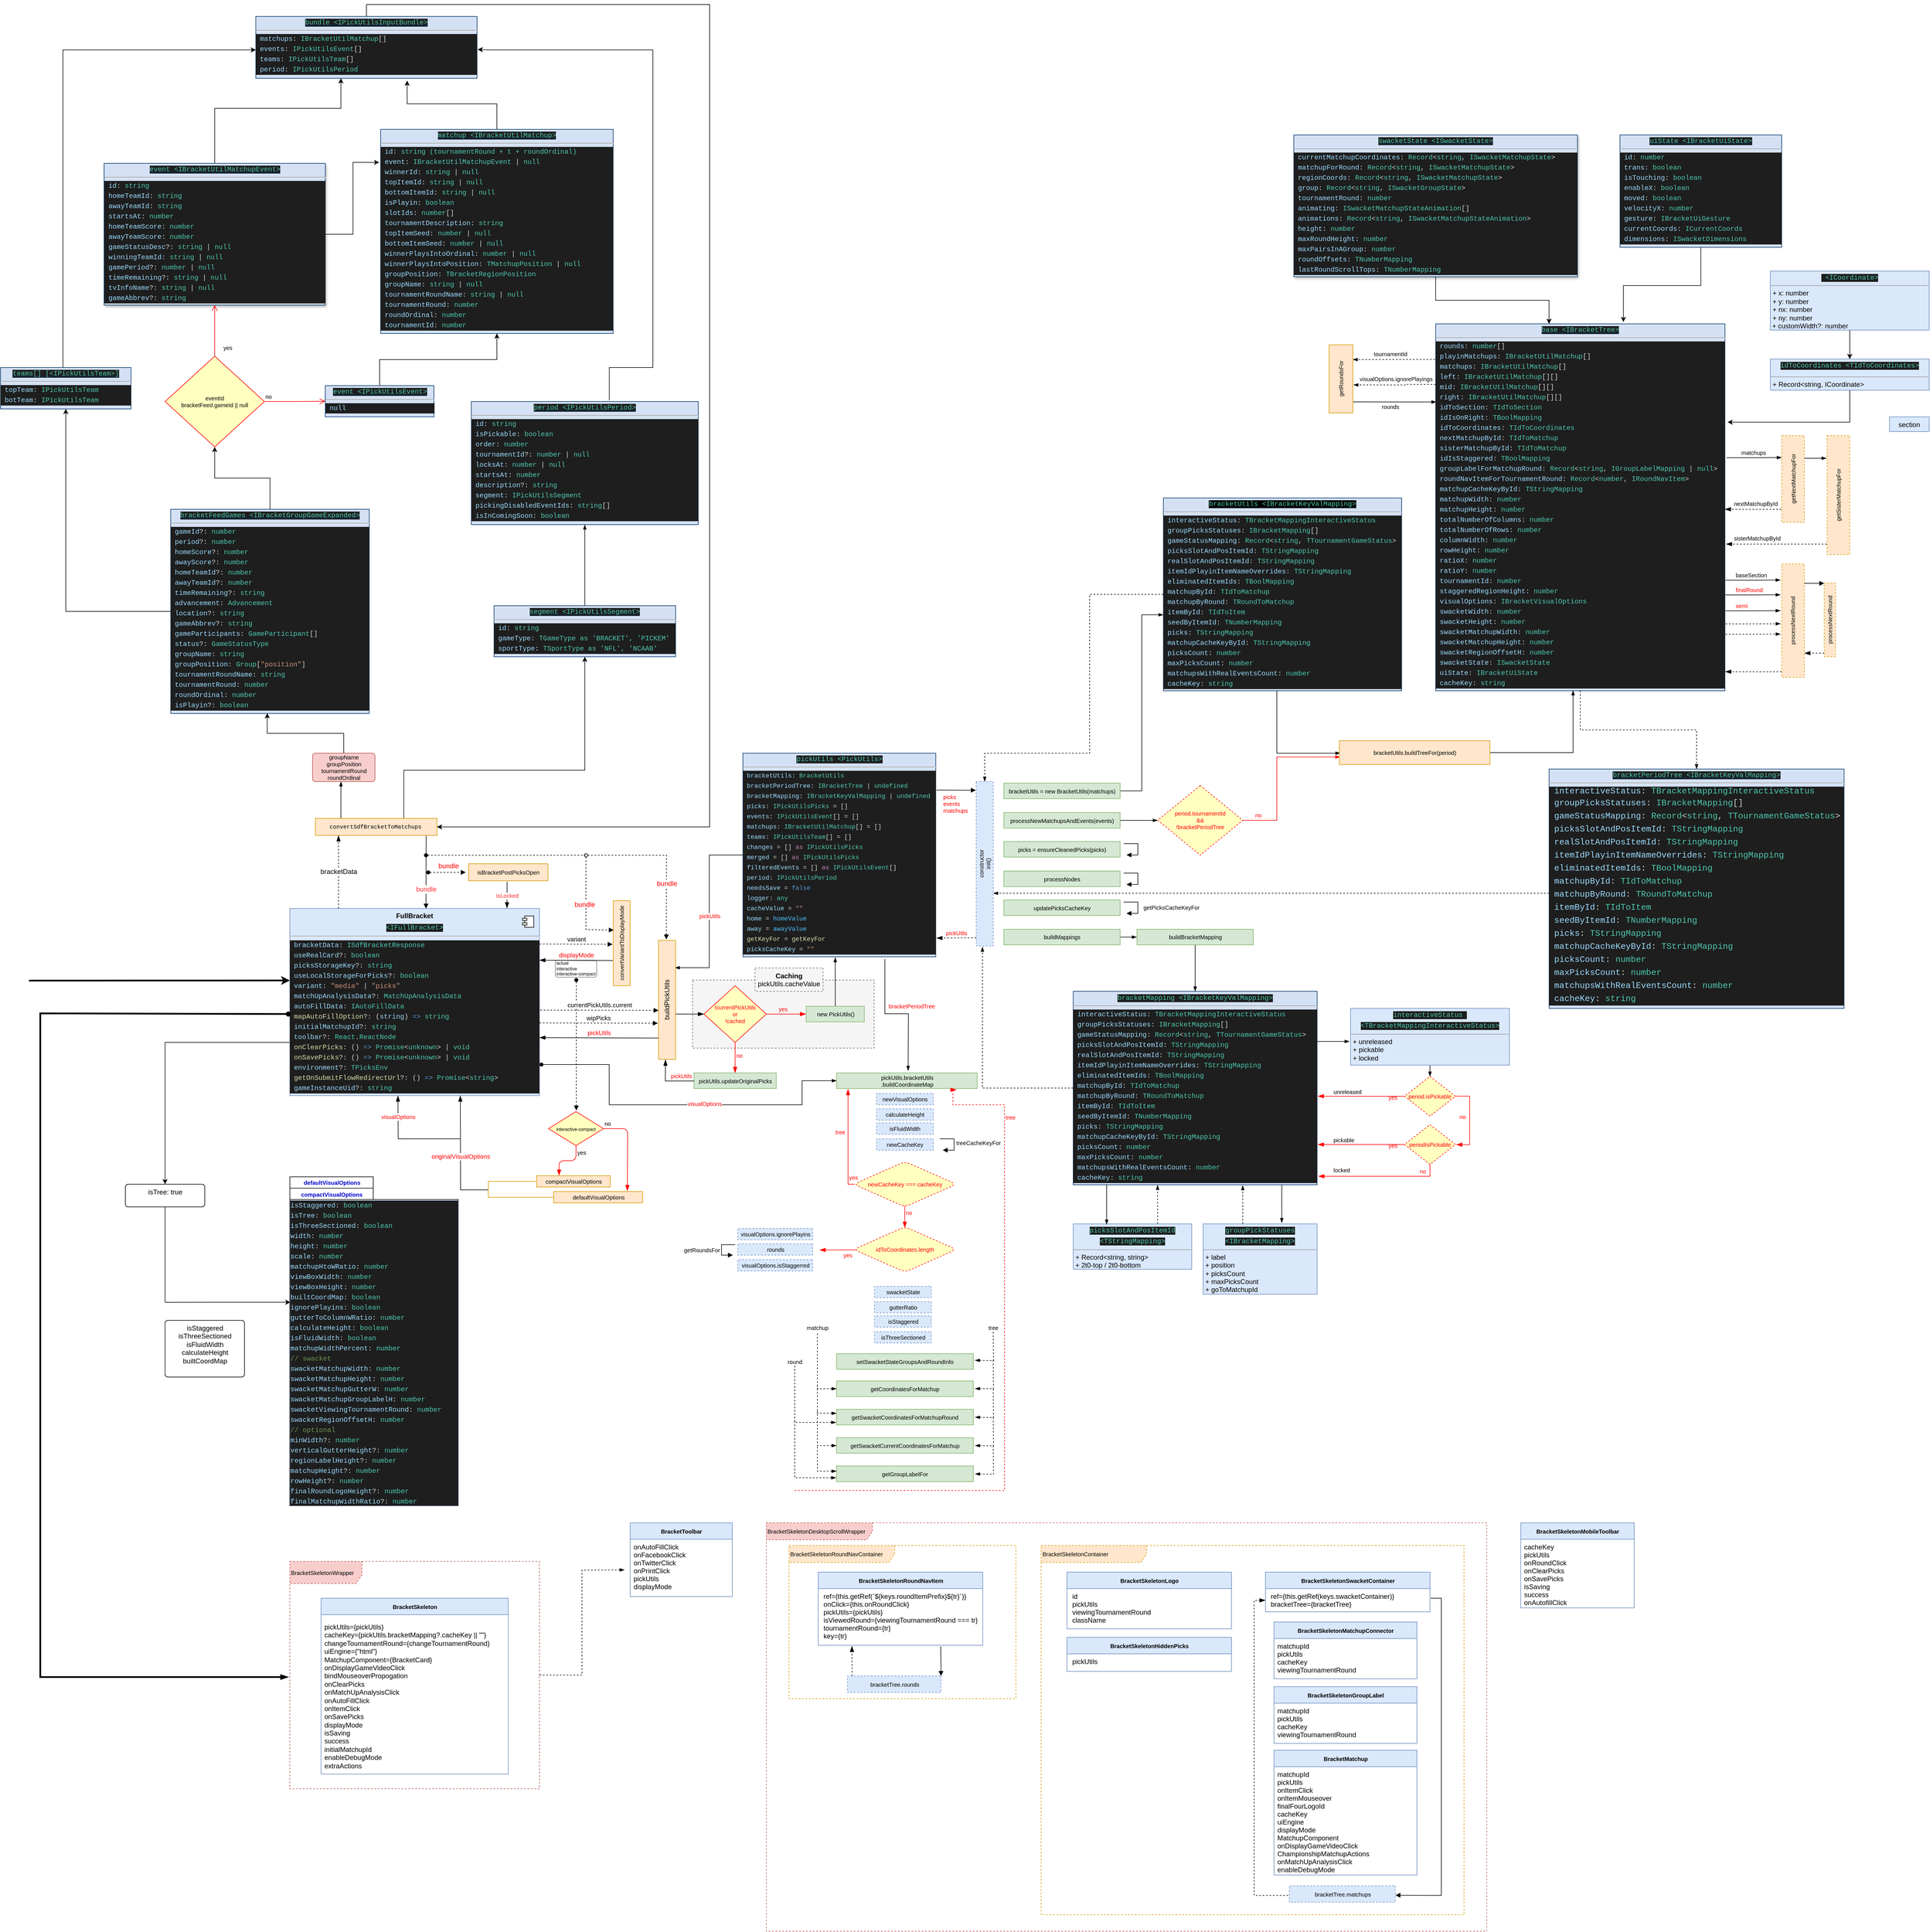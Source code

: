 <mxfile version="14.0.1" type="github">
  <diagram name="Page-1" id="efa7a0a1-bf9b-a30e-e6df-94a7791c09e9">
    <mxGraphModel dx="2014" dy="1752" grid="1" gridSize="10" guides="1" tooltips="1" connect="1" arrows="1" fold="1" page="1" pageScale="1" pageWidth="826" pageHeight="1169" background="#ffffff" math="0" shadow="0">
      <root>
        <mxCell id="0" />
        <mxCell id="1" parent="0" />
        <mxCell id="yvn1otVcxnGCeWS-NwdR-231" value="BracketSkeletonDesktopScrollWrapper" style="shape=umlFrame;whiteSpace=wrap;html=1;rounded=1;shadow=0;glass=0;dashed=1;labelBackgroundColor=none;sketch=0;strokeColor=#b85450;fontSize=10;align=left;width=187;height=30;fillColor=#f8cecc;" parent="1" vertex="1">
          <mxGeometry x="670" y="1557" width="1270" height="720" as="geometry" />
        </mxCell>
        <mxCell id="yvn1otVcxnGCeWS-NwdR-240" value="BracketSkeletonRoundNavContainer" style="shape=umlFrame;whiteSpace=wrap;html=1;rounded=1;shadow=0;glass=0;dashed=1;labelBackgroundColor=none;sketch=0;strokeColor=#d79b00;fontSize=10;align=left;width=186;height=30;fillColor=#ffe6cc;" parent="1" vertex="1">
          <mxGeometry x="710" y="1597" width="400" height="270" as="geometry" />
        </mxCell>
        <mxCell id="yvn1otVcxnGCeWS-NwdR-263" style="edgeStyle=orthogonalEdgeStyle;rounded=0;orthogonalLoop=1;jettySize=auto;html=1;labelBackgroundColor=none;startArrow=none;startFill=0;endArrow=blockThin;endFill=1;endSize=6;strokeColor=#000000;fontSize=10;fontColor=#000000;align=left;dashed=1;" parent="1" source="yvn1otVcxnGCeWS-NwdR-217" edge="1">
          <mxGeometry relative="1" as="geometry">
            <mxPoint x="420" y="1640" as="targetPoint" />
          </mxGeometry>
        </mxCell>
        <mxCell id="yvn1otVcxnGCeWS-NwdR-217" value="BracketSkeletonWrapper" style="shape=umlFrame;whiteSpace=wrap;html=1;rounded=1;shadow=0;glass=0;dashed=1;labelBackgroundColor=none;sketch=0;strokeColor=#b85450;fontSize=10;align=left;width=127;height=39;fillColor=#f8cecc;" parent="1" vertex="1">
          <mxGeometry x="-170" y="1625" width="440" height="401" as="geometry" />
        </mxCell>
        <mxCell id="yvn1otVcxnGCeWS-NwdR-57" value="" style="rounded=0;whiteSpace=wrap;html=1;fillColor=#f5f5f5;strokeColor=#666666;fontColor=#333333;dashed=1;" parent="1" vertex="1">
          <mxGeometry x="540" y="600" width="320" height="120" as="geometry" />
        </mxCell>
        <mxCell id="yvn1otVcxnGCeWS-NwdR-55" style="edgeStyle=orthogonalEdgeStyle;rounded=0;orthogonalLoop=1;jettySize=auto;html=1;entryX=0.962;entryY=0.23;entryDx=0;entryDy=0;entryPerimeter=0;labelBackgroundColor=none;startArrow=none;startFill=0;endArrow=blockThin;endFill=1;strokeColor=#000000;fontSize=10;fontColor=#FF0000;align=center;" parent="1" source="VF1F4Plbv53C-rskRq-l-115" target="yvn1otVcxnGCeWS-NwdR-30" edge="1">
          <mxGeometry relative="1" as="geometry" />
        </mxCell>
        <mxCell id="yvn1otVcxnGCeWS-NwdR-165" style="edgeStyle=orthogonalEdgeStyle;rounded=0;orthogonalLoop=1;jettySize=auto;html=1;labelBackgroundColor=none;startArrow=none;startFill=0;endArrow=blockThin;endFill=1;endSize=6;strokeColor=#000000;fontSize=10;fontColor=#000000;align=left;exitX=0.736;exitY=1.011;exitDx=0;exitDy=0;exitPerimeter=0;" parent="1" source="VF1F4Plbv53C-rskRq-l-115" edge="1">
          <mxGeometry relative="1" as="geometry">
            <mxPoint x="920" y="760" as="targetPoint" />
          </mxGeometry>
        </mxCell>
        <mxCell id="VF1F4Plbv53C-rskRq-l-115" value="&lt;p style=&quot;margin: 4px 0px 0px ; text-align: center ; font-size: 11px&quot;&gt;&lt;span style=&quot;background-color: rgb(30 , 30 , 30) ; color: rgb(78 , 201 , 176) ; font-family: &amp;#34;menlo&amp;#34; , &amp;#34;monaco&amp;#34; , &amp;#34;courier new&amp;#34; , monospace ; font-size: 12px ; text-align: left&quot;&gt;pickUtils &amp;lt;PickUtils&amp;gt;&lt;/span&gt;&lt;br&gt;&lt;/p&gt;&lt;hr style=&quot;font-size: 11px&quot;&gt;&lt;div style=&quot;color: rgb(212 , 212 , 212) ; background-color: rgb(30 , 30 , 30) ; font-family: &amp;#34;menlo&amp;#34; , &amp;#34;monaco&amp;#34; , &amp;#34;courier new&amp;#34; , monospace ; line-height: 18px ; font-size: 11px&quot;&gt;&lt;div&gt;&lt;span style=&quot;color: rgb(156 , 220 , 254)&quot;&gt;&amp;nbsp;bracketUtils&lt;/span&gt;:&amp;nbsp;&lt;span style=&quot;color: rgb(78 , 201 , 176)&quot;&gt;BracketUtils&lt;/span&gt;&lt;/div&gt;&lt;div&gt;&lt;span style=&quot;color: rgb(156 , 220 , 254)&quot;&gt;&amp;nbsp;bracketPeriodTree&lt;/span&gt;:&amp;nbsp;&lt;span style=&quot;color: rgb(78 , 201 , 176)&quot;&gt;IBracketTree&lt;/span&gt;&amp;nbsp;|&amp;nbsp;&lt;span style=&quot;color: rgb(78 , 201 , 176)&quot;&gt;undefined&lt;/span&gt;&lt;/div&gt;&lt;div&gt;&lt;span style=&quot;color: rgb(156 , 220 , 254)&quot;&gt;&amp;nbsp;bracketMapping&lt;/span&gt;:&amp;nbsp;&lt;span style=&quot;color: rgb(78 , 201 , 176)&quot;&gt;IBracketKeyValMapping&lt;/span&gt;&amp;nbsp;|&amp;nbsp;&lt;span style=&quot;color: rgb(78 , 201 , 176)&quot;&gt;undefined&lt;/span&gt;&lt;/div&gt;&lt;div&gt;&lt;span style=&quot;color: rgb(156 , 220 , 254)&quot;&gt;&amp;nbsp;picks&lt;/span&gt;:&amp;nbsp;&lt;span style=&quot;color: rgb(78 , 201 , 176)&quot;&gt;IPickUtilsPicks&lt;/span&gt;&amp;nbsp;= []&lt;/div&gt;&lt;div&gt;&lt;span style=&quot;color: rgb(156 , 220 , 254)&quot;&gt;&amp;nbsp;events&lt;/span&gt;:&amp;nbsp;&lt;span style=&quot;color: rgb(78 , 201 , 176)&quot;&gt;IPickUtilsEvent&lt;/span&gt;[] = []&lt;/div&gt;&lt;div&gt;&lt;span style=&quot;color: rgb(156 , 220 , 254)&quot;&gt;&amp;nbsp;matchups&lt;/span&gt;:&amp;nbsp;&lt;span style=&quot;color: rgb(78 , 201 , 176)&quot;&gt;IBracketUtilMatchup&lt;/span&gt;[] = []&lt;/div&gt;&lt;div&gt;&lt;span style=&quot;color: rgb(156 , 220 , 254)&quot;&gt;&amp;nbsp;teams&lt;/span&gt;:&amp;nbsp;&lt;span style=&quot;color: rgb(78 , 201 , 176)&quot;&gt;IPickUtilsTeam&lt;/span&gt;[] = []&lt;/div&gt;&lt;div&gt;&lt;span style=&quot;color: rgb(156 , 220 , 254)&quot;&gt;&amp;nbsp;changes&lt;/span&gt;&amp;nbsp;= []&amp;nbsp;&lt;span style=&quot;color: rgb(197 , 134 , 192)&quot;&gt;as&lt;/span&gt;&amp;nbsp;&lt;span style=&quot;color: rgb(78 , 201 , 176)&quot;&gt;IPickUtilsPicks&lt;/span&gt;&lt;/div&gt;&lt;div&gt;&lt;span style=&quot;color: rgb(156 , 220 , 254)&quot;&gt;&amp;nbsp;merged&lt;/span&gt;&amp;nbsp;= []&amp;nbsp;&lt;span style=&quot;color: rgb(197 , 134 , 192)&quot;&gt;as&lt;/span&gt;&amp;nbsp;&lt;span style=&quot;color: rgb(78 , 201 , 176)&quot;&gt;IPickUtilsPicks&lt;/span&gt;&lt;/div&gt;&lt;div&gt;&lt;span style=&quot;color: rgb(156 , 220 , 254)&quot;&gt;&amp;nbsp;filteredEvents&lt;/span&gt;&amp;nbsp;= []&amp;nbsp;&lt;span style=&quot;color: rgb(197 , 134 , 192)&quot;&gt;as&lt;/span&gt;&amp;nbsp;&lt;span style=&quot;color: rgb(78 , 201 , 176)&quot;&gt;IPickUtilsEvent&lt;/span&gt;[]&lt;/div&gt;&lt;div&gt;&lt;span style=&quot;color: rgb(156 , 220 , 254)&quot;&gt;&amp;nbsp;period&lt;/span&gt;:&amp;nbsp;&lt;span style=&quot;color: rgb(78 , 201 , 176)&quot;&gt;IPickUtilsPeriod&lt;/span&gt;&lt;/div&gt;&lt;div&gt;&lt;font style=&quot;font-size: 11px&quot;&gt;&lt;span style=&quot;color: #9cdcfe&quot;&gt;&amp;nbsp;needsSave&lt;/span&gt; = &lt;span style=&quot;color: #569cd6&quot;&gt;false&lt;/span&gt;&lt;/font&gt;&lt;/div&gt;&lt;div&gt;&lt;font style=&quot;font-size: 11px&quot;&gt;&lt;span style=&quot;color: #9cdcfe&quot;&gt;&amp;nbsp;logger&lt;/span&gt;: &lt;span style=&quot;color: #4ec9b0&quot;&gt;any&lt;/span&gt;&lt;/font&gt;&lt;/div&gt;&lt;div&gt;&lt;font style=&quot;font-size: 11px&quot;&gt;&lt;span style=&quot;color: #9cdcfe&quot;&gt;&amp;nbsp;cacheValue&lt;/span&gt; = &lt;span style=&quot;color: #ce9178&quot;&gt;&quot;&quot;&lt;/span&gt;&lt;/font&gt;&lt;/div&gt;&lt;div&gt;&lt;span style=&quot;color: rgb(156 , 220 , 254)&quot;&gt;&amp;nbsp;home&lt;/span&gt; = &lt;span style=&quot;color: rgb(79 , 193 , 255)&quot;&gt;homeValue&lt;/span&gt;&lt;br&gt;&lt;/div&gt;&lt;div&gt;&lt;font style=&quot;font-size: 11px&quot;&gt;&lt;span style=&quot;color: #9cdcfe&quot;&gt;&amp;nbsp;away&lt;/span&gt; = &lt;span style=&quot;color: #4fc1ff&quot;&gt;awayValue&lt;/span&gt;&lt;/font&gt;&lt;/div&gt;&lt;div&gt;&lt;font style=&quot;font-size: 11px&quot;&gt;&lt;span style=&quot;color: #dcdcaa&quot;&gt;&amp;nbsp;getKeyFor&lt;/span&gt; = &lt;span style=&quot;color: #dcdcaa&quot;&gt;getKeyFor&lt;/span&gt;&lt;/font&gt;&lt;/div&gt;&lt;div&gt;&lt;span style=&quot;color: rgb(156 , 220 , 254)&quot;&gt;&amp;nbsp;picksCacheKey&lt;/span&gt; = &lt;span style=&quot;color: rgb(206 , 145 , 120)&quot;&gt;&quot;&quot;&lt;/span&gt;&lt;br&gt;&lt;/div&gt;&lt;/div&gt;" style="verticalAlign=top;align=left;overflow=fill;fontSize=12;fontFamily=Helvetica;html=1;strokeColor=#003366;shadow=0;fillColor=#D4E1F5;fontColor=#003366" parent="1" vertex="1">
          <mxGeometry x="628.75" y="200" width="340" height="359" as="geometry" />
        </mxCell>
        <mxCell id="-kxU-s-FRwQV0nLQ8hPZ-25" style="edgeStyle=orthogonalEdgeStyle;rounded=0;orthogonalLoop=1;jettySize=auto;html=1;fontSize=10;entryX=-0.006;entryY=0.162;entryDx=0;entryDy=0;entryPerimeter=0;" parent="1" source="VF1F4Plbv53C-rskRq-l-133" target="VF1F4Plbv53C-rskRq-l-134" edge="1">
          <mxGeometry relative="1" as="geometry">
            <mxPoint x="-20" y="-840" as="targetPoint" />
          </mxGeometry>
        </mxCell>
        <mxCell id="-kxU-s-FRwQV0nLQ8hPZ-31" style="edgeStyle=orthogonalEdgeStyle;rounded=0;orthogonalLoop=1;jettySize=auto;html=1;fontSize=10;" parent="1" source="VF1F4Plbv53C-rskRq-l-133" target="-kxU-s-FRwQV0nLQ8hPZ-29" edge="1">
          <mxGeometry relative="1" as="geometry">
            <Array as="points">
              <mxPoint x="-303" y="-937" />
              <mxPoint x="-80" y="-937" />
            </Array>
          </mxGeometry>
        </mxCell>
        <mxCell id="VF1F4Plbv53C-rskRq-l-133" value="&lt;p style=&quot;margin: 4px 0px 0px ; text-align: center ; text-decoration: underline ; font-size: 11px&quot;&gt;&lt;span style=&quot;background-color: rgb(30 , 30 , 30) ; color: rgb(78 , 201 , 176) ; font-family: &amp;#34;menlo&amp;#34; , &amp;#34;monaco&amp;#34; , &amp;#34;courier new&amp;#34; , monospace ; font-size: 12px ; text-align: left&quot;&gt;event &amp;lt;IBracketUtilMatchupEvent&amp;gt;&lt;/span&gt;&lt;br&gt;&lt;/p&gt;&lt;hr style=&quot;font-size: 11px&quot;&gt;&lt;div style=&quot;background-color: rgb(30 , 30 , 30) ; font-family: &amp;#34;menlo&amp;#34; , &amp;#34;monaco&amp;#34; , &amp;#34;courier new&amp;#34; , monospace ; line-height: 18px ; font-size: 11px&quot;&gt;&lt;div style=&quot;color: rgb(212 , 212 , 212)&quot;&gt;&lt;div style=&quot;font-family: &amp;#34;menlo&amp;#34; , &amp;#34;monaco&amp;#34; , &amp;#34;courier new&amp;#34; , monospace ; font-size: 12px ; line-height: 18px&quot;&gt;&lt;div&gt;&lt;span style=&quot;color: rgb(156 , 220 , 254)&quot;&gt;&amp;nbsp;id&lt;/span&gt;: &lt;span style=&quot;color: rgb(78 , 201 , 176)&quot;&gt;string&lt;/span&gt;&lt;br&gt;&lt;/div&gt;&lt;div&gt;&lt;div style=&quot;font-family: &amp;#34;menlo&amp;#34; , &amp;#34;monaco&amp;#34; , &amp;#34;courier new&amp;#34; , monospace ; line-height: 18px&quot;&gt;&lt;div&gt;  &lt;span style=&quot;color: #9cdcfe&quot;&gt;&amp;nbsp;homeTeamId&lt;/span&gt;: &lt;span style=&quot;color: #4ec9b0&quot;&gt;string&lt;/span&gt;&lt;/div&gt;&lt;div&gt;  &lt;span style=&quot;color: #9cdcfe&quot;&gt;&amp;nbsp;awayTeamId&lt;/span&gt;: &lt;span style=&quot;color: #4ec9b0&quot;&gt;string&lt;/span&gt;&lt;/div&gt;&lt;div&gt;&lt;div style=&quot;line-height: 18px&quot;&gt;&lt;div&gt;&lt;span style=&quot;color: #9cdcfe&quot;&gt;&amp;nbsp;startsAt&lt;/span&gt;: &lt;span style=&quot;color: #4ec9b0&quot;&gt;number&lt;/span&gt;&lt;/div&gt;&lt;div&gt;  &lt;span style=&quot;color: #9cdcfe&quot;&gt;&amp;nbsp;homeTeamScore&lt;/span&gt;: &lt;span style=&quot;color: #4ec9b0&quot;&gt;number&lt;/span&gt;&lt;/div&gt;&lt;div&gt;  &lt;span style=&quot;color: #9cdcfe&quot;&gt;&amp;nbsp;awayTeamScore&lt;/span&gt;: &lt;span style=&quot;color: #4ec9b0&quot;&gt;number&lt;/span&gt;&lt;/div&gt;&lt;div&gt;  &lt;span style=&quot;color: #9cdcfe&quot;&gt;&amp;nbsp;gameStatusDesc&lt;/span&gt;?: &lt;span style=&quot;color: #4ec9b0&quot;&gt;string&lt;/span&gt; | &lt;span style=&quot;color: #4ec9b0&quot;&gt;null&lt;/span&gt;&lt;/div&gt;&lt;div&gt;  &lt;span style=&quot;color: #9cdcfe&quot;&gt;&amp;nbsp;winningTeamId&lt;/span&gt;: &lt;span style=&quot;color: #4ec9b0&quot;&gt;string&lt;/span&gt; | &lt;span style=&quot;color: #4ec9b0&quot;&gt;null&lt;/span&gt;&lt;/div&gt;&lt;div&gt;  &lt;span style=&quot;color: #9cdcfe&quot;&gt;&amp;nbsp;gamePeriod&lt;/span&gt;?: &lt;span style=&quot;color: #4ec9b0&quot;&gt;number&lt;/span&gt; | &lt;span style=&quot;color: #4ec9b0&quot;&gt;null&lt;/span&gt;&lt;/div&gt;&lt;div&gt;  &lt;span style=&quot;color: #9cdcfe&quot;&gt;&amp;nbsp;timeRemaining&lt;/span&gt;?: &lt;span style=&quot;color: #4ec9b0&quot;&gt;string&lt;/span&gt; | &lt;span style=&quot;color: #4ec9b0&quot;&gt;null&lt;/span&gt;&lt;/div&gt;&lt;div&gt;  &lt;span style=&quot;color: #9cdcfe&quot;&gt;&amp;nbsp;tvInfoName&lt;/span&gt;?: &lt;span style=&quot;color: #4ec9b0&quot;&gt;string&lt;/span&gt; | &lt;span style=&quot;color: #4ec9b0&quot;&gt;null&lt;/span&gt;&lt;/div&gt;&lt;div&gt;  &lt;span style=&quot;color: #9cdcfe&quot;&gt;&amp;nbsp;gameAbbrev&lt;/span&gt;?: &lt;span style=&quot;color: #4ec9b0&quot;&gt;string&lt;/span&gt;&lt;/div&gt;&lt;div&gt;&lt;/div&gt;&lt;/div&gt;&lt;/div&gt;&lt;div&gt;&lt;/div&gt;&lt;/div&gt;&lt;/div&gt;&lt;/div&gt;&lt;/div&gt;&lt;/div&gt;" style="verticalAlign=top;align=left;overflow=fill;fontSize=12;fontFamily=Helvetica;html=1;strokeColor=#003366;shadow=1;fillColor=#D4E1F5;fontColor=#003366" parent="1" vertex="1">
          <mxGeometry x="-497.5" y="-840" width="390" height="250" as="geometry" />
        </mxCell>
        <mxCell id="-kxU-s-FRwQV0nLQ8hPZ-32" style="edgeStyle=orthogonalEdgeStyle;rounded=0;orthogonalLoop=1;jettySize=auto;html=1;entryX=0.684;entryY=1.038;entryDx=0;entryDy=0;entryPerimeter=0;fontSize=10;" parent="1" source="VF1F4Plbv53C-rskRq-l-134" target="-kxU-s-FRwQV0nLQ8hPZ-29" edge="1">
          <mxGeometry relative="1" as="geometry" />
        </mxCell>
        <mxCell id="VF1F4Plbv53C-rskRq-l-134" value="&lt;p style=&quot;margin: 4px 0px 0px ; text-align: center ; text-decoration: underline ; font-size: 11px&quot;&gt;&lt;span style=&quot;background-color: rgb(30 , 30 , 30) ; color: rgb(78 , 201 , 176) ; font-family: &amp;#34;menlo&amp;#34; , &amp;#34;monaco&amp;#34; , &amp;#34;courier new&amp;#34; , monospace ; font-size: 12px ; text-align: left&quot;&gt;matchup &amp;lt;IBracketUtilMatchup&amp;gt;&lt;/span&gt;&lt;br&gt;&lt;/p&gt;&lt;hr style=&quot;font-size: 11px&quot;&gt;&lt;div style=&quot;background-color: rgb(30 , 30 , 30) ; font-family: &amp;#34;menlo&amp;#34; , &amp;#34;monaco&amp;#34; , &amp;#34;courier new&amp;#34; , monospace ; line-height: 18px ; font-size: 11px&quot;&gt;&lt;div style=&quot;color: rgb(212 , 212 , 212)&quot;&gt;&lt;div style=&quot;font-family: &amp;#34;menlo&amp;#34; , &amp;#34;monaco&amp;#34; , &amp;#34;courier new&amp;#34; , monospace ; font-size: 12px ; line-height: 18px&quot;&gt;&lt;div&gt;&lt;span style=&quot;color: rgb(156 , 220 , 254)&quot;&gt;&amp;nbsp;id&lt;/span&gt;: &lt;span style=&quot;color: rgb(78 , 201 , 176)&quot;&gt;string (tournamentRound + t + roundOrdinal)&lt;/span&gt;&lt;br&gt;&lt;/div&gt;&lt;div&gt;&lt;div style=&quot;font-family: &amp;#34;menlo&amp;#34; , &amp;#34;monaco&amp;#34; , &amp;#34;courier new&amp;#34; , monospace ; line-height: 18px&quot;&gt;&lt;div&gt;&lt;div style=&quot;line-height: 18px&quot;&gt;&lt;div style=&quot;font-family: &amp;#34;menlo&amp;#34; , &amp;#34;monaco&amp;#34; , &amp;#34;courier new&amp;#34; , monospace ; line-height: 18px&quot;&gt;&lt;div&gt;  &lt;span style=&quot;color: #9cdcfe&quot;&gt;&amp;nbsp;event&lt;/span&gt;: &lt;span style=&quot;color: #4ec9b0&quot;&gt;IBracketUtilMatchupEvent&lt;/span&gt; | &lt;span style=&quot;color: #4ec9b0&quot;&gt;null&lt;/span&gt;&lt;/div&gt;&lt;div&gt;  &lt;span style=&quot;color: #9cdcfe&quot;&gt;&amp;nbsp;winnerId&lt;/span&gt;: &lt;span style=&quot;color: #4ec9b0&quot;&gt;string&lt;/span&gt; | &lt;span style=&quot;color: #4ec9b0&quot;&gt;null&lt;/span&gt;&lt;/div&gt;&lt;div&gt;  &lt;span style=&quot;color: #9cdcfe&quot;&gt;&amp;nbsp;topItemId&lt;/span&gt;: &lt;span style=&quot;color: #4ec9b0&quot;&gt;string&lt;/span&gt; | &lt;span style=&quot;color: #4ec9b0&quot;&gt;null&lt;/span&gt;&lt;/div&gt;&lt;div&gt;  &lt;span style=&quot;color: #9cdcfe&quot;&gt;&amp;nbsp;bottomItemId&lt;/span&gt;: &lt;span style=&quot;color: #4ec9b0&quot;&gt;string&lt;/span&gt; | &lt;span style=&quot;color: #4ec9b0&quot;&gt;null&lt;/span&gt;&lt;/div&gt;&lt;div&gt;  &lt;span style=&quot;color: #9cdcfe&quot;&gt;&amp;nbsp;isPlayin&lt;/span&gt;: &lt;span style=&quot;color: #4ec9b0&quot;&gt;boolean&lt;/span&gt;&lt;/div&gt;&lt;div&gt;  &lt;span style=&quot;color: #9cdcfe&quot;&gt;&amp;nbsp;slotIds&lt;/span&gt;: &lt;span style=&quot;color: #4ec9b0&quot;&gt;number&lt;/span&gt;[]&lt;/div&gt;&lt;div&gt;&lt;div style=&quot;font-family: &amp;#34;menlo&amp;#34; , &amp;#34;monaco&amp;#34; , &amp;#34;courier new&amp;#34; , monospace ; line-height: 18px&quot;&gt;&lt;div&gt;&lt;span style=&quot;color: #9cdcfe&quot;&gt;&amp;nbsp;tournamentDescription&lt;/span&gt;: &lt;span style=&quot;color: #4ec9b0&quot;&gt;string&lt;/span&gt;&lt;/div&gt;&lt;div&gt;  &lt;span style=&quot;color: #9cdcfe&quot;&gt;&amp;nbsp;topItemSeed&lt;/span&gt;: &lt;span style=&quot;color: #4ec9b0&quot;&gt;number&lt;/span&gt; | &lt;span style=&quot;color: #4ec9b0&quot;&gt;null&lt;/span&gt;&lt;/div&gt;&lt;div&gt;  &lt;span style=&quot;color: #9cdcfe&quot;&gt;&amp;nbsp;bottomItemSeed&lt;/span&gt;: &lt;span style=&quot;color: #4ec9b0&quot;&gt;number&lt;/span&gt; | &lt;span style=&quot;color: #4ec9b0&quot;&gt;null&lt;/span&gt;&lt;/div&gt;&lt;div&gt;  &lt;span style=&quot;color: #9cdcfe&quot;&gt;&amp;nbsp;winnerPlaysIntoOrdinal&lt;/span&gt;: &lt;span style=&quot;color: #4ec9b0&quot;&gt;number&lt;/span&gt; | &lt;span style=&quot;color: #4ec9b0&quot;&gt;null&lt;/span&gt;&lt;/div&gt;&lt;div&gt;  &lt;span style=&quot;color: #9cdcfe&quot;&gt;&amp;nbsp;winnerPlaysIntoPosition&lt;/span&gt;: &lt;span style=&quot;color: #4ec9b0&quot;&gt;TMatchupPosition&lt;/span&gt; | &lt;span style=&quot;color: #4ec9b0&quot;&gt;null&lt;/span&gt;&lt;/div&gt;&lt;div&gt;  &lt;span style=&quot;color: #9cdcfe&quot;&gt;&amp;nbsp;groupPosition&lt;/span&gt;: &lt;span style=&quot;color: #4ec9b0&quot;&gt;TBracketRegionPosition&lt;/span&gt;&lt;/div&gt;&lt;div&gt;  &lt;span style=&quot;color: #9cdcfe&quot;&gt;&amp;nbsp;groupName&lt;/span&gt;: &lt;span style=&quot;color: #4ec9b0&quot;&gt;string&lt;/span&gt; | &lt;span style=&quot;color: #4ec9b0&quot;&gt;null&lt;/span&gt;&lt;/div&gt;&lt;div&gt;  &lt;span style=&quot;color: #9cdcfe&quot;&gt;&amp;nbsp;tournamentRoundName&lt;/span&gt;: &lt;span style=&quot;color: #4ec9b0&quot;&gt;string&lt;/span&gt; | &lt;span style=&quot;color: #4ec9b0&quot;&gt;null&lt;/span&gt;&lt;/div&gt;&lt;div&gt;&lt;div style=&quot;line-height: 18px&quot;&gt;&lt;div&gt;&lt;span style=&quot;color: #9cdcfe&quot;&gt;&amp;nbsp;tournamentRound&lt;/span&gt;: &lt;span style=&quot;color: #4ec9b0&quot;&gt;number&lt;/span&gt;&lt;/div&gt;&lt;div&gt;  &lt;span style=&quot;color: #9cdcfe&quot;&gt;&amp;nbsp;roundOrdinal&lt;/span&gt;: &lt;span style=&quot;color: #4ec9b0&quot;&gt;number&lt;/span&gt;&lt;/div&gt;&lt;div&gt;  &lt;span style=&quot;color: #9cdcfe&quot;&gt;&amp;nbsp;tournamentId&lt;/span&gt;: &lt;span style=&quot;color: #4ec9b0&quot;&gt;number&lt;/span&gt;&lt;/div&gt;&lt;/div&gt;&lt;/div&gt;&lt;div&gt;&lt;/div&gt;&lt;/div&gt;&lt;/div&gt;&lt;div&gt;&lt;/div&gt;&lt;/div&gt;&lt;/div&gt;&lt;/div&gt;&lt;div&gt;&lt;div style=&quot;line-height: 18px&quot;&gt;&lt;div&gt;&lt;/div&gt;&lt;/div&gt;&lt;/div&gt;&lt;div&gt;&lt;/div&gt;&lt;/div&gt;&lt;/div&gt;&lt;/div&gt;&lt;/div&gt;&lt;/div&gt;" style="verticalAlign=top;align=left;overflow=fill;fontSize=12;fontFamily=Helvetica;html=1;strokeColor=#003366;shadow=0;fillColor=#D4E1F5;fontColor=#003366" parent="1" vertex="1">
          <mxGeometry x="-10" y="-900" width="410" height="360" as="geometry" />
        </mxCell>
        <mxCell id="-kxU-s-FRwQV0nLQ8hPZ-33" style="edgeStyle=orthogonalEdgeStyle;rounded=0;orthogonalLoop=1;jettySize=auto;html=1;entryX=1.003;entryY=0.534;entryDx=0;entryDy=0;entryPerimeter=0;fontSize=10;exitX=0.608;exitY=-0.009;exitDx=0;exitDy=0;exitPerimeter=0;" parent="1" source="VF1F4Plbv53C-rskRq-l-135" target="-kxU-s-FRwQV0nLQ8hPZ-29" edge="1">
          <mxGeometry relative="1" as="geometry">
            <Array as="points">
              <mxPoint x="393" y="-480" />
              <mxPoint x="470" y="-480" />
              <mxPoint x="470" y="-1040" />
              <mxPoint x="180" y="-1040" />
            </Array>
          </mxGeometry>
        </mxCell>
        <mxCell id="VF1F4Plbv53C-rskRq-l-135" value="&lt;p style=&quot;margin: 4px 0px 0px ; text-align: center ; text-decoration: underline ; font-size: 11px&quot;&gt;&lt;span style=&quot;background-color: rgb(30 , 30 , 30) ; color: rgb(78 , 201 , 176) ; font-family: &amp;#34;menlo&amp;#34; , &amp;#34;monaco&amp;#34; , &amp;#34;courier new&amp;#34; , monospace ; font-size: 12px ; text-align: left&quot;&gt;period &amp;lt;IPickUtilsPeriod&amp;gt;&lt;/span&gt;&lt;/p&gt;&lt;hr style=&quot;font-size: 11px&quot;&gt;&lt;div style=&quot;background-color: rgb(30 , 30 , 30) ; font-family: &amp;#34;menlo&amp;#34; , &amp;#34;monaco&amp;#34; , &amp;#34;courier new&amp;#34; , monospace ; line-height: 18px ; font-size: 11px&quot;&gt;&lt;div style=&quot;color: rgb(212 , 212 , 212)&quot;&gt;&lt;div style=&quot;font-family: &amp;#34;menlo&amp;#34; , &amp;#34;monaco&amp;#34; , &amp;#34;courier new&amp;#34; , monospace ; font-size: 12px ; line-height: 18px&quot;&gt;&lt;div&gt;&lt;span style=&quot;color: rgb(156 , 220 , 254)&quot;&gt;&amp;nbsp;id&lt;/span&gt;: &lt;span style=&quot;color: rgb(78 , 201 , 176)&quot;&gt;string&lt;/span&gt;&lt;br&gt;&lt;/div&gt;&lt;div&gt;&lt;div style=&quot;font-family: &amp;#34;menlo&amp;#34; , &amp;#34;monaco&amp;#34; , &amp;#34;courier new&amp;#34; , monospace ; line-height: 18px&quot;&gt;&lt;div&gt;&lt;div style=&quot;line-height: 18px&quot;&gt;&lt;div style=&quot;font-family: &amp;#34;menlo&amp;#34; , &amp;#34;monaco&amp;#34; , &amp;#34;courier new&amp;#34; , monospace ; line-height: 18px&quot;&gt;&lt;div&gt;&lt;div style=&quot;font-family: &amp;#34;menlo&amp;#34; , &amp;#34;monaco&amp;#34; , &amp;#34;courier new&amp;#34; , monospace ; line-height: 18px&quot;&gt;&lt;div&gt;  &lt;span style=&quot;color: #9cdcfe&quot;&gt;&amp;nbsp;isPickable&lt;/span&gt;: &lt;span style=&quot;color: #4ec9b0&quot;&gt;boolean&lt;/span&gt;&lt;/div&gt;&lt;div&gt;  &lt;span style=&quot;color: #9cdcfe&quot;&gt;&amp;nbsp;order&lt;/span&gt;: &lt;span style=&quot;color: #4ec9b0&quot;&gt;number&lt;/span&gt;&lt;/div&gt;&lt;div&gt;  &lt;span style=&quot;color: #9cdcfe&quot;&gt;&amp;nbsp;tournamentId&lt;/span&gt;?: &lt;span style=&quot;color: #4ec9b0&quot;&gt;number&lt;/span&gt; | &lt;span style=&quot;color: #4ec9b0&quot;&gt;null&lt;/span&gt;&lt;/div&gt;&lt;div&gt;  &lt;span style=&quot;color: #9cdcfe&quot;&gt;&amp;nbsp;locksAt&lt;/span&gt;: &lt;span style=&quot;color: #4ec9b0&quot;&gt;number&lt;/span&gt; | &lt;span style=&quot;color: #4ec9b0&quot;&gt;null&lt;/span&gt;&lt;/div&gt;&lt;div&gt;  &lt;span style=&quot;color: #9cdcfe&quot;&gt;&amp;nbsp;startsAt&lt;/span&gt;: &lt;span style=&quot;color: #4ec9b0&quot;&gt;number&lt;/span&gt;&lt;/div&gt;&lt;div&gt;  &lt;span style=&quot;color: #9cdcfe&quot;&gt;&amp;nbsp;description&lt;/span&gt;?: &lt;span style=&quot;color: #4ec9b0&quot;&gt;string&lt;/span&gt;&lt;/div&gt;&lt;div&gt;  &lt;span style=&quot;color: #9cdcfe&quot;&gt;&amp;nbsp;segment&lt;/span&gt;: &lt;span style=&quot;color: #4ec9b0&quot;&gt;IPickUtilsSegment&lt;/span&gt;&lt;/div&gt;&lt;div&gt;  &lt;span style=&quot;color: #9cdcfe&quot;&gt;&amp;nbsp;pickingDisabledEventIds&lt;/span&gt;: &lt;span style=&quot;color: #4ec9b0&quot;&gt;string&lt;/span&gt;[]&lt;/div&gt;&lt;div&gt;  &lt;span style=&quot;color: #9cdcfe&quot;&gt;&amp;nbsp;isInComingSoon&lt;/span&gt;: &lt;span style=&quot;color: #4ec9b0&quot;&gt;boolean&lt;/span&gt;&lt;/div&gt;&lt;/div&gt;&lt;/div&gt;&lt;div&gt;&lt;div style=&quot;font-family: &amp;#34;menlo&amp;#34; , &amp;#34;monaco&amp;#34; , &amp;#34;courier new&amp;#34; , monospace ; line-height: 18px&quot;&gt;&lt;div&gt;&lt;/div&gt;&lt;/div&gt;&lt;/div&gt;&lt;div&gt;&lt;/div&gt;&lt;/div&gt;&lt;/div&gt;&lt;/div&gt;&lt;div&gt;&lt;div style=&quot;line-height: 18px&quot;&gt;&lt;div&gt;&lt;/div&gt;&lt;/div&gt;&lt;/div&gt;&lt;div&gt;&lt;/div&gt;&lt;/div&gt;&lt;/div&gt;&lt;/div&gt;&lt;/div&gt;&lt;/div&gt;" style="verticalAlign=top;align=left;overflow=fill;fontSize=12;fontFamily=Helvetica;html=1;strokeColor=#003366;shadow=0;fillColor=#D4E1F5;fontColor=#003366" parent="1" vertex="1">
          <mxGeometry x="150" y="-420" width="400" height="217" as="geometry" />
        </mxCell>
        <mxCell id="hYPX-9NePYRcIFWMucl9-109" style="edgeStyle=orthogonalEdgeStyle;rounded=0;orthogonalLoop=1;jettySize=auto;html=1;endArrow=blockThin;endFill=1;" parent="1" source="VF1F4Plbv53C-rskRq-l-136" target="VF1F4Plbv53C-rskRq-l-135" edge="1">
          <mxGeometry relative="1" as="geometry" />
        </mxCell>
        <mxCell id="VF1F4Plbv53C-rskRq-l-136" value="&lt;p style=&quot;margin: 4px 0px 0px ; text-align: center ; text-decoration: underline ; font-size: 11px&quot;&gt;&lt;span style=&quot;background-color: rgb(30 , 30 , 30) ; color: rgb(78 , 201 , 176) ; font-family: &amp;#34;menlo&amp;#34; , &amp;#34;monaco&amp;#34; , &amp;#34;courier new&amp;#34; , monospace ; font-size: 12px ; text-align: left&quot;&gt;segment &amp;lt;IPickUtilsSegment&amp;gt;&lt;/span&gt;&lt;/p&gt;&lt;hr style=&quot;font-size: 11px&quot;&gt;&lt;div style=&quot;background-color: rgb(30 , 30 , 30) ; font-family: &amp;#34;menlo&amp;#34; , &amp;#34;monaco&amp;#34; , &amp;#34;courier new&amp;#34; , monospace ; line-height: 18px ; font-size: 11px&quot;&gt;&lt;div style=&quot;color: rgb(212 , 212 , 212)&quot;&gt;&lt;div style=&quot;font-family: &amp;#34;menlo&amp;#34; , &amp;#34;monaco&amp;#34; , &amp;#34;courier new&amp;#34; , monospace ; font-size: 12px ; line-height: 18px&quot;&gt;&lt;div&gt;&lt;span style=&quot;color: rgb(156 , 220 , 254)&quot;&gt;&amp;nbsp;id&lt;/span&gt;: &lt;span style=&quot;color: rgb(78 , 201 , 176)&quot;&gt;string&lt;/span&gt;&lt;br&gt;&lt;/div&gt;&lt;div&gt;&lt;div style=&quot;font-family: &amp;#34;menlo&amp;#34; , &amp;#34;monaco&amp;#34; , &amp;#34;courier new&amp;#34; , monospace ; line-height: 18px&quot;&gt;&lt;div&gt;&lt;div style=&quot;line-height: 18px&quot;&gt;&lt;div style=&quot;font-family: &amp;#34;menlo&amp;#34; , &amp;#34;monaco&amp;#34; , &amp;#34;courier new&amp;#34; , monospace ; line-height: 18px&quot;&gt;&lt;div&gt;&lt;div style=&quot;font-family: &amp;#34;menlo&amp;#34; , &amp;#34;monaco&amp;#34; , &amp;#34;courier new&amp;#34; , monospace ; line-height: 18px&quot;&gt;&lt;div style=&quot;font-family: &amp;#34;menlo&amp;#34; , &amp;#34;monaco&amp;#34; , &amp;#34;courier new&amp;#34; , monospace ; line-height: 18px&quot;&gt;&lt;div&gt;  &lt;span style=&quot;color: #9cdcfe&quot;&gt;&amp;nbsp;gameType&lt;/span&gt;: &lt;span style=&quot;color: #4ec9b0&quot;&gt;TGameType as &#39;BRACKET&#39;, &#39;PICKEM&#39;&lt;/span&gt;&lt;/div&gt;&lt;div&gt;  &lt;span style=&quot;color: #9cdcfe&quot;&gt;&amp;nbsp;sportType&lt;/span&gt;: &lt;span style=&quot;color: #4ec9b0&quot;&gt;TSportType as &#39;NFL&#39;, &#39;NCAAB&#39;&lt;/span&gt;&lt;/div&gt;&lt;div&gt;&lt;/div&gt;&lt;/div&gt;&lt;/div&gt;&lt;/div&gt;&lt;div&gt;&lt;div style=&quot;font-family: &amp;#34;menlo&amp;#34; , &amp;#34;monaco&amp;#34; , &amp;#34;courier new&amp;#34; , monospace ; line-height: 18px&quot;&gt;&lt;div&gt;&lt;/div&gt;&lt;/div&gt;&lt;/div&gt;&lt;div&gt;&lt;/div&gt;&lt;/div&gt;&lt;/div&gt;&lt;/div&gt;&lt;div&gt;&lt;div style=&quot;line-height: 18px&quot;&gt;&lt;div&gt;&lt;/div&gt;&lt;/div&gt;&lt;/div&gt;&lt;div&gt;&lt;/div&gt;&lt;/div&gt;&lt;/div&gt;&lt;/div&gt;&lt;/div&gt;&lt;/div&gt;" style="verticalAlign=top;align=left;overflow=fill;fontSize=12;fontFamily=Helvetica;html=1;strokeColor=#003366;shadow=0;fillColor=#D4E1F5;fontColor=#003366" parent="1" vertex="1">
          <mxGeometry x="190" y="-60" width="320" height="90" as="geometry" />
        </mxCell>
        <mxCell id="VF1F4Plbv53C-rskRq-l-140" value="&lt;div style=&quot;text-align: left; font-size: 8px;&quot;&gt;&lt;span style=&quot;font-size: 8px;&quot;&gt;actual&lt;/span&gt;&lt;/div&gt;&lt;div style=&quot;text-align: left; font-size: 8px;&quot;&gt;&lt;span style=&quot;font-size: 8px;&quot;&gt;interactive&lt;/span&gt;&lt;/div&gt;&lt;div style=&quot;text-align: left; font-size: 8px;&quot;&gt;&lt;span style=&quot;font-size: 8px;&quot;&gt;interactive-compact&lt;/span&gt;&lt;/div&gt;" style="whiteSpace=wrap;html=1;fontSize=8;dashed=1;dashPattern=1 1;rounded=1;shadow=0;glass=0;sketch=0;" parent="1" vertex="1">
          <mxGeometry x="298" y="565" width="73" height="30" as="geometry" />
        </mxCell>
        <mxCell id="yvn1otVcxnGCeWS-NwdR-106" style="edgeStyle=orthogonalEdgeStyle;rounded=0;orthogonalLoop=1;jettySize=auto;html=1;entryX=-0.007;entryY=0.583;entryDx=0;entryDy=0;entryPerimeter=0;labelBackgroundColor=none;startArrow=none;startFill=0;endArrow=blockThin;endFill=1;endSize=6;strokeColor=#000000;fontSize=10;fontColor=#000000;align=left;" parent="1" source="VF1F4Plbv53C-rskRq-l-163" target="hYPX-9NePYRcIFWMucl9-72" edge="1">
          <mxGeometry relative="1" as="geometry">
            <Array as="points">
              <mxPoint x="1671" y="708" />
            </Array>
          </mxGeometry>
        </mxCell>
        <mxCell id="yvn1otVcxnGCeWS-NwdR-108" style="edgeStyle=orthogonalEdgeStyle;rounded=0;orthogonalLoop=1;jettySize=auto;html=1;labelBackgroundColor=none;startArrow=none;startFill=0;endArrow=blockThin;endFill=1;endSize=6;strokeColor=#000000;fontSize=10;fontColor=#000000;align=left;exitX=0.855;exitY=0.999;exitDx=0;exitDy=0;exitPerimeter=0;entryX=0.69;entryY=-0.014;entryDx=0;entryDy=0;entryPerimeter=0;" parent="1" source="VF1F4Plbv53C-rskRq-l-163" target="hYPX-9NePYRcIFWMucl9-76" edge="1">
          <mxGeometry relative="1" as="geometry">
            <mxPoint x="1560" y="1010" as="targetPoint" />
            <Array as="points" />
          </mxGeometry>
        </mxCell>
        <mxCell id="yvn1otVcxnGCeWS-NwdR-113" style="edgeStyle=orthogonalEdgeStyle;rounded=0;orthogonalLoop=1;jettySize=auto;html=1;entryX=0.367;entryY=1.005;entryDx=0;entryDy=0;entryPerimeter=0;dashed=1;labelBackgroundColor=none;startArrow=none;startFill=0;endArrow=blockThin;endFill=1;endSize=6;strokeColor=#000000;fontSize=10;fontColor=#000000;align=left;" parent="1" source="VF1F4Plbv53C-rskRq-l-163" target="yvn1otVcxnGCeWS-NwdR-59" edge="1">
          <mxGeometry relative="1" as="geometry" />
        </mxCell>
        <mxCell id="VF1F4Plbv53C-rskRq-l-163" value="&lt;p style=&quot;margin: 4px 0px 0px ; text-decoration: underline ; font-size: 11px&quot;&gt;&lt;/p&gt;&lt;div style=&quot;text-align: center&quot;&gt;&lt;span style=&quot;color: rgb(78 , 201 , 176) ; font-family: &amp;#34;menlo&amp;#34; , &amp;#34;monaco&amp;#34; , &amp;#34;courier new&amp;#34; , monospace ; text-align: left ; background-color: rgb(30 , 30 , 30)&quot;&gt;bracketMapping &amp;lt;IBracketKeyValMapping&amp;gt;&lt;/span&gt;&lt;br&gt;&lt;/div&gt;&lt;hr style=&quot;font-size: 11px&quot;&gt;&lt;div style=&quot;color: rgb(212 , 212 , 212) ; background-color: rgb(30 , 30 , 30) ; font-family: &amp;#34;menlo&amp;#34; , &amp;#34;monaco&amp;#34; , &amp;#34;courier new&amp;#34; , monospace ; line-height: 18px ; font-size: 11px&quot;&gt;&lt;div&gt;&lt;font style=&quot;font-size: 11px&quot;&gt;&lt;div style=&quot;font-family: &amp;#34;menlo&amp;#34; , &amp;#34;monaco&amp;#34; , &amp;#34;courier new&amp;#34; , monospace ; font-size: 12px ; line-height: 18px&quot;&gt;&lt;span style=&quot;color: rgb(156 , 220 , 254)&quot;&gt;&amp;nbsp;interactiveStatus&lt;/span&gt;: &lt;span style=&quot;color: rgb(78 , 201 , 176)&quot;&gt;TBracketMappingInteractiveStatus&lt;/span&gt;&lt;br&gt;&lt;/div&gt;&lt;/font&gt;&lt;/div&gt;&lt;div&gt;&lt;div style=&quot;font-family: &amp;#34;menlo&amp;#34; , &amp;#34;monaco&amp;#34; , &amp;#34;courier new&amp;#34; , monospace ; font-size: 12px ; line-height: 18px&quot;&gt;&lt;div&gt;  &lt;span style=&quot;color: #9cdcfe&quot;&gt;&amp;nbsp;groupPicksStatuses&lt;/span&gt;: &lt;span style=&quot;color: #4ec9b0&quot;&gt;IBracketMapping&lt;/span&gt;[]&lt;/div&gt;&lt;div&gt;  &lt;span style=&quot;color: #9cdcfe&quot;&gt;&amp;nbsp;gameStatusMapping&lt;/span&gt;: &lt;span style=&quot;color: #4ec9b0&quot;&gt;Record&lt;/span&gt;&amp;lt;&lt;span style=&quot;color: #4ec9b0&quot;&gt;string&lt;/span&gt;, &lt;span style=&quot;color: #4ec9b0&quot;&gt;TTournamentGameStatus&lt;/span&gt;&amp;gt;&lt;/div&gt;&lt;div&gt;  &lt;span style=&quot;color: #9cdcfe&quot;&gt;&amp;nbsp;picksSlotAndPosItemId&lt;/span&gt;: &lt;span style=&quot;color: #4ec9b0&quot;&gt;TStringMapping&lt;/span&gt;&lt;/div&gt;&lt;div&gt;  &lt;span style=&quot;color: #9cdcfe&quot;&gt;&amp;nbsp;realSlotAndPosItemId&lt;/span&gt;: &lt;span style=&quot;color: #4ec9b0&quot;&gt;TStringMapping&lt;/span&gt;&lt;/div&gt;&lt;div&gt;  &lt;span style=&quot;color: #9cdcfe&quot;&gt;&amp;nbsp;itemIdPlayinItemNameOverrides&lt;/span&gt;: &lt;span style=&quot;color: #4ec9b0&quot;&gt;TStringMapping&lt;/span&gt;&lt;/div&gt;&lt;div&gt;  &lt;span style=&quot;color: #9cdcfe&quot;&gt;&amp;nbsp;eliminatedItemIds&lt;/span&gt;: &lt;span style=&quot;color: #4ec9b0&quot;&gt;TBoolMapping&lt;/span&gt;&lt;/div&gt;&lt;div&gt;  &lt;span style=&quot;color: #9cdcfe&quot;&gt;&amp;nbsp;matchupById&lt;/span&gt;: &lt;span style=&quot;color: #4ec9b0&quot;&gt;TIdToMatchup&lt;/span&gt;&lt;/div&gt;&lt;div&gt;  &lt;span style=&quot;color: #9cdcfe&quot;&gt;&amp;nbsp;matchupByRound&lt;/span&gt;: &lt;span style=&quot;color: #4ec9b0&quot;&gt;TRoundToMatchup&lt;/span&gt;&lt;/div&gt;&lt;div&gt;  &lt;span style=&quot;color: #9cdcfe&quot;&gt;&amp;nbsp;itemById&lt;/span&gt;: &lt;span style=&quot;color: #4ec9b0&quot;&gt;TIdToItem&lt;/span&gt;&lt;/div&gt;&lt;div&gt;  &lt;span style=&quot;color: #9cdcfe&quot;&gt;&amp;nbsp;seedByItemId&lt;/span&gt;: &lt;span style=&quot;color: #4ec9b0&quot;&gt;TNumberMapping&lt;/span&gt;&lt;/div&gt;&lt;div&gt;  &lt;span style=&quot;color: #9cdcfe&quot;&gt;&amp;nbsp;picks&lt;/span&gt;: &lt;span style=&quot;color: #4ec9b0&quot;&gt;TStringMapping&lt;/span&gt;&lt;/div&gt;&lt;div&gt;  &lt;span style=&quot;color: #9cdcfe&quot;&gt;&amp;nbsp;matchupCacheKeyById&lt;/span&gt;: &lt;span style=&quot;color: #4ec9b0&quot;&gt;TStringMapping&lt;/span&gt;&lt;/div&gt;&lt;div&gt;  &lt;span style=&quot;color: #9cdcfe&quot;&gt;&amp;nbsp;picksCount&lt;/span&gt;: &lt;span style=&quot;color: #4ec9b0&quot;&gt;number&lt;/span&gt;&lt;/div&gt;&lt;div&gt;  &lt;span style=&quot;color: #9cdcfe&quot;&gt;&amp;nbsp;maxPicksCount&lt;/span&gt;: &lt;span style=&quot;color: #4ec9b0&quot;&gt;number&lt;/span&gt;&lt;/div&gt;&lt;div&gt;  &lt;span style=&quot;color: #9cdcfe&quot;&gt;&amp;nbsp;matchupsWithRealEventsCount&lt;/span&gt;: &lt;span style=&quot;color: #4ec9b0&quot;&gt;number&lt;/span&gt;&lt;/div&gt;&lt;div&gt;  &lt;span style=&quot;color: #9cdcfe&quot;&gt;&amp;nbsp;cacheKey&lt;/span&gt;: &lt;span style=&quot;color: #4ec9b0&quot;&gt;string&lt;/span&gt;&lt;/div&gt;&lt;/div&gt;&lt;/div&gt;&lt;/div&gt;" style="verticalAlign=top;align=left;overflow=fill;fontSize=12;fontFamily=Helvetica;html=1;strokeColor=#003366;shadow=0;fillColor=#D4E1F5;fontColor=#003366" parent="1" vertex="1">
          <mxGeometry x="1211" y="620" width="430" height="341" as="geometry" />
        </mxCell>
        <mxCell id="hYPX-9NePYRcIFWMucl9-64" style="edgeStyle=orthogonalEdgeStyle;rounded=0;orthogonalLoop=1;jettySize=auto;html=1;entryX=0.525;entryY=0.994;entryDx=0;entryDy=0;entryPerimeter=0;endArrow=blockThin;endFill=1;" parent="1" source="VF1F4Plbv53C-rskRq-l-165" target="yvn1otVcxnGCeWS-NwdR-74" edge="1">
          <mxGeometry relative="1" as="geometry">
            <Array as="points">
              <mxPoint x="1570" y="200" />
            </Array>
          </mxGeometry>
        </mxCell>
        <mxCell id="yvn1otVcxnGCeWS-NwdR-117" style="edgeStyle=orthogonalEdgeStyle;rounded=0;orthogonalLoop=1;jettySize=auto;html=1;dashed=1;labelBackgroundColor=none;startArrow=none;startFill=0;endArrow=blockThin;endFill=1;endSize=6;strokeColor=#000000;fontSize=10;fontColor=#000000;align=left;" parent="1" source="VF1F4Plbv53C-rskRq-l-165" target="yvn1otVcxnGCeWS-NwdR-59" edge="1">
          <mxGeometry relative="1" as="geometry">
            <Array as="points">
              <mxPoint x="1240" y="-80" />
              <mxPoint x="1240" y="200" />
              <mxPoint x="1055" y="200" />
            </Array>
          </mxGeometry>
        </mxCell>
        <mxCell id="VF1F4Plbv53C-rskRq-l-165" value="&lt;p style=&quot;margin: 4px 0px 0px ; text-align: center ; text-decoration: underline ; font-size: 11px&quot;&gt;&lt;/p&gt;&lt;span style=&quot;color: rgb(78 , 201 , 176) ; font-family: &amp;#34;menlo&amp;#34; , &amp;#34;monaco&amp;#34; , &amp;#34;courier new&amp;#34; , monospace&quot;&gt;&lt;div style=&quot;text-align: center&quot;&gt;&lt;span style=&quot;background-color: rgb(0 , 0 , 0)&quot;&gt;bracketUtils &amp;lt;IBracketKeyValMapping&amp;gt;&lt;/span&gt;&lt;/div&gt;&lt;/span&gt;&lt;hr style=&quot;font-size: 11px&quot;&gt;&lt;div style=&quot;color: rgb(212 , 212 , 212) ; background-color: rgb(30 , 30 , 30) ; font-family: &amp;#34;menlo&amp;#34; , &amp;#34;monaco&amp;#34; , &amp;#34;courier new&amp;#34; , monospace ; line-height: 18px ; font-size: 11px&quot;&gt;&lt;div&gt;&lt;font style=&quot;font-size: 11px&quot;&gt;&lt;div style=&quot;font-family: &amp;#34;menlo&amp;#34; , &amp;#34;monaco&amp;#34; , &amp;#34;courier new&amp;#34; , monospace ; font-size: 12px ; line-height: 18px&quot;&gt;&lt;span style=&quot;color: rgb(156 , 220 , 254)&quot;&gt;&amp;nbsp;interactiveStatus&lt;/span&gt;: &lt;span style=&quot;color: rgb(78 , 201 , 176)&quot;&gt;TBracketMappingInteractiveStatus&lt;/span&gt;&lt;br&gt;&lt;/div&gt;&lt;/font&gt;&lt;/div&gt;&lt;div&gt;&lt;div style=&quot;font-family: &amp;#34;menlo&amp;#34; , &amp;#34;monaco&amp;#34; , &amp;#34;courier new&amp;#34; , monospace ; font-size: 12px ; line-height: 18px&quot;&gt;&lt;div&gt;  &lt;span style=&quot;color: #9cdcfe&quot;&gt;&amp;nbsp;groupPicksStatuses&lt;/span&gt;: &lt;span style=&quot;color: #4ec9b0&quot;&gt;IBracketMapping&lt;/span&gt;[]&lt;/div&gt;&lt;div&gt;  &lt;span style=&quot;color: #9cdcfe&quot;&gt;&amp;nbsp;gameStatusMapping&lt;/span&gt;: &lt;span style=&quot;color: #4ec9b0&quot;&gt;Record&lt;/span&gt;&amp;lt;&lt;span style=&quot;color: #4ec9b0&quot;&gt;string&lt;/span&gt;, &lt;span style=&quot;color: #4ec9b0&quot;&gt;TTournamentGameStatus&lt;/span&gt;&amp;gt;&lt;/div&gt;&lt;div&gt;  &lt;span style=&quot;color: #9cdcfe&quot;&gt;&amp;nbsp;picksSlotAndPosItemId&lt;/span&gt;: &lt;span style=&quot;color: #4ec9b0&quot;&gt;TStringMapping&lt;/span&gt;&lt;/div&gt;&lt;div&gt;  &lt;span style=&quot;color: #9cdcfe&quot;&gt;&amp;nbsp;realSlotAndPosItemId&lt;/span&gt;: &lt;span style=&quot;color: #4ec9b0&quot;&gt;TStringMapping&lt;/span&gt;&lt;/div&gt;&lt;div&gt;  &lt;span style=&quot;color: #9cdcfe&quot;&gt;&amp;nbsp;itemIdPlayinItemNameOverrides&lt;/span&gt;: &lt;span style=&quot;color: #4ec9b0&quot;&gt;TStringMapping&lt;/span&gt;&lt;/div&gt;&lt;div&gt;  &lt;span style=&quot;color: #9cdcfe&quot;&gt;&amp;nbsp;eliminatedItemIds&lt;/span&gt;: &lt;span style=&quot;color: #4ec9b0&quot;&gt;TBoolMapping&lt;/span&gt;&lt;/div&gt;&lt;div&gt;  &lt;span style=&quot;color: #9cdcfe&quot;&gt;&amp;nbsp;matchupById&lt;/span&gt;: &lt;span style=&quot;color: #4ec9b0&quot;&gt;TIdToMatchup&lt;/span&gt;&lt;/div&gt;&lt;div&gt;  &lt;span style=&quot;color: #9cdcfe&quot;&gt;&amp;nbsp;matchupByRound&lt;/span&gt;: &lt;span style=&quot;color: #4ec9b0&quot;&gt;TRoundToMatchup&lt;/span&gt;&lt;/div&gt;&lt;div&gt;  &lt;span style=&quot;color: #9cdcfe&quot;&gt;&amp;nbsp;itemById&lt;/span&gt;: &lt;span style=&quot;color: #4ec9b0&quot;&gt;TIdToItem&lt;/span&gt;&lt;/div&gt;&lt;div&gt;  &lt;span style=&quot;color: #9cdcfe&quot;&gt;&amp;nbsp;seedByItemId&lt;/span&gt;: &lt;span style=&quot;color: #4ec9b0&quot;&gt;TNumberMapping&lt;/span&gt;&lt;/div&gt;&lt;div&gt;  &lt;span style=&quot;color: #9cdcfe&quot;&gt;&amp;nbsp;picks&lt;/span&gt;: &lt;span style=&quot;color: #4ec9b0&quot;&gt;TStringMapping&lt;/span&gt;&lt;/div&gt;&lt;div&gt;  &lt;span style=&quot;color: #9cdcfe&quot;&gt;&amp;nbsp;matchupCacheKeyById&lt;/span&gt;: &lt;span style=&quot;color: #4ec9b0&quot;&gt;TStringMapping&lt;/span&gt;&lt;/div&gt;&lt;div&gt;  &lt;span style=&quot;color: #9cdcfe&quot;&gt;&amp;nbsp;picksCount&lt;/span&gt;: &lt;span style=&quot;color: #4ec9b0&quot;&gt;number&lt;/span&gt;&lt;/div&gt;&lt;div&gt;  &lt;span style=&quot;color: #9cdcfe&quot;&gt;&amp;nbsp;maxPicksCount&lt;/span&gt;: &lt;span style=&quot;color: #4ec9b0&quot;&gt;number&lt;/span&gt;&lt;/div&gt;&lt;div&gt;  &lt;span style=&quot;color: #9cdcfe&quot;&gt;&amp;nbsp;matchupsWithRealEventsCount&lt;/span&gt;: &lt;span style=&quot;color: #4ec9b0&quot;&gt;number&lt;/span&gt;&lt;/div&gt;&lt;div&gt;  &lt;span style=&quot;color: #9cdcfe&quot;&gt;&amp;nbsp;cacheKey&lt;/span&gt;: &lt;span style=&quot;color: #4ec9b0&quot;&gt;string&lt;/span&gt;&lt;/div&gt;&lt;/div&gt;&lt;/div&gt;&lt;/div&gt;" style="verticalAlign=top;align=left;overflow=fill;fontSize=12;fontFamily=Helvetica;html=1;strokeColor=#003366;shadow=0;fillColor=#D4E1F5;fontColor=#003366" parent="1" vertex="1">
          <mxGeometry x="1370" y="-250" width="420" height="340" as="geometry" />
        </mxCell>
        <mxCell id="yvn1otVcxnGCeWS-NwdR-115" style="edgeStyle=orthogonalEdgeStyle;rounded=0;orthogonalLoop=1;jettySize=auto;html=1;dashed=1;labelBackgroundColor=none;startArrow=none;startFill=0;endArrow=blockThin;endFill=1;endSize=6;strokeColor=#000000;fontSize=10;fontColor=#000000;align=left;" parent="1" edge="1">
          <mxGeometry relative="1" as="geometry">
            <mxPoint x="2050" y="447" as="sourcePoint" />
            <mxPoint x="1070" y="447" as="targetPoint" />
            <Array as="points">
              <mxPoint x="1550" y="447" />
              <mxPoint x="1550" y="447" />
            </Array>
          </mxGeometry>
        </mxCell>
        <mxCell id="VF1F4Plbv53C-rskRq-l-179" value="&lt;p style=&quot;margin: 4px 0px 0px ; text-align: center ; text-decoration: underline ; font-size: 11px&quot;&gt;&lt;span style=&quot;background-color: rgb(30 , 30 , 30) ; color: rgb(78 , 201 , 176) ; font-family: &amp;#34;menlo&amp;#34; , &amp;#34;monaco&amp;#34; , &amp;#34;courier new&amp;#34; , monospace ; font-size: 12px ; text-align: left&quot;&gt;bracketPeriodTree &amp;lt;IBracketKeyValMapping&amp;gt;&lt;/span&gt;&lt;br&gt;&lt;/p&gt;&lt;hr style=&quot;font-size: 11px&quot;&gt;&lt;div style=&quot;color: rgb(212 , 212 , 212) ; background-color: rgb(30 , 30 , 30) ; font-family: &amp;#34;menlo&amp;#34; , &amp;#34;monaco&amp;#34; , &amp;#34;courier new&amp;#34; , monospace ; line-height: 18px ; font-size: 11px&quot;&gt;&lt;div&gt;&lt;font style=&quot;font-size: 11px&quot;&gt;&lt;div style=&quot;font-family: &amp;#34;menlo&amp;#34; , &amp;#34;monaco&amp;#34; , &amp;#34;courier new&amp;#34; , monospace ; font-size: 12px ; line-height: 18px&quot;&gt;&lt;span style=&quot;font-size: 15px ; color: rgb(156 , 220 , 254)&quot;&gt;&amp;nbsp;interactiveStatus&lt;/span&gt;&lt;span style=&quot;font-size: 15px&quot;&gt;: &lt;/span&gt;&lt;span style=&quot;font-size: 15px ; color: rgb(78 , 201 , 176)&quot;&gt;TBracketMappingInteractiveStatus&lt;/span&gt;&lt;br&gt;&lt;/div&gt;&lt;div style=&quot;font-family: &amp;#34;menlo&amp;#34; , &amp;#34;monaco&amp;#34; , &amp;#34;courier new&amp;#34; , monospace ; font-size: 12px ; line-height: 18px&quot;&gt;&lt;div style=&quot;font-family: &amp;#34;menlo&amp;#34; , &amp;#34;monaco&amp;#34; , &amp;#34;courier new&amp;#34; , monospace ; font-size: 15px ; line-height: 23px&quot;&gt;&lt;div&gt;  &lt;span style=&quot;color: #9cdcfe&quot;&gt;&amp;nbsp;groupPicksStatuses&lt;/span&gt;: &lt;span style=&quot;color: #4ec9b0&quot;&gt;IBracketMapping&lt;/span&gt;[]&lt;/div&gt;&lt;div&gt;  &lt;span style=&quot;color: #9cdcfe&quot;&gt;&amp;nbsp;gameStatusMapping&lt;/span&gt;: &lt;span style=&quot;color: #4ec9b0&quot;&gt;Record&lt;/span&gt;&amp;lt;&lt;span style=&quot;color: #4ec9b0&quot;&gt;string&lt;/span&gt;, &lt;span style=&quot;color: #4ec9b0&quot;&gt;TTournamentGameStatus&lt;/span&gt;&amp;gt;&lt;/div&gt;&lt;div&gt;  &lt;span style=&quot;color: #9cdcfe&quot;&gt;&amp;nbsp;picksSlotAndPosItemId&lt;/span&gt;: &lt;span style=&quot;color: #4ec9b0&quot;&gt;TStringMapping&lt;/span&gt;&lt;/div&gt;&lt;div&gt;  &lt;span style=&quot;color: #9cdcfe&quot;&gt;&amp;nbsp;realSlotAndPosItemId&lt;/span&gt;: &lt;span style=&quot;color: #4ec9b0&quot;&gt;TStringMapping&lt;/span&gt;&lt;/div&gt;&lt;div&gt;  &lt;span style=&quot;color: #9cdcfe&quot;&gt;&amp;nbsp;itemIdPlayinItemNameOverrides&lt;/span&gt;: &lt;span style=&quot;color: #4ec9b0&quot;&gt;TStringMapping&lt;/span&gt;&lt;/div&gt;&lt;div&gt;  &lt;span style=&quot;color: #9cdcfe&quot;&gt;&amp;nbsp;eliminatedItemIds&lt;/span&gt;: &lt;span style=&quot;color: #4ec9b0&quot;&gt;TBoolMapping&lt;/span&gt;&lt;/div&gt;&lt;div&gt;  &lt;span style=&quot;color: #9cdcfe&quot;&gt;&amp;nbsp;matchupById&lt;/span&gt;: &lt;span style=&quot;color: #4ec9b0&quot;&gt;TIdToMatchup&lt;/span&gt;&lt;/div&gt;&lt;div&gt;  &lt;span style=&quot;color: #9cdcfe&quot;&gt;&amp;nbsp;matchupByRound&lt;/span&gt;: &lt;span style=&quot;color: #4ec9b0&quot;&gt;TRoundToMatchup&lt;/span&gt;&lt;/div&gt;&lt;div&gt;  &lt;span style=&quot;color: #9cdcfe&quot;&gt;&amp;nbsp;itemById&lt;/span&gt;: &lt;span style=&quot;color: #4ec9b0&quot;&gt;TIdToItem&lt;/span&gt;&lt;/div&gt;&lt;div&gt;  &lt;span style=&quot;color: #9cdcfe&quot;&gt;&amp;nbsp;seedByItemId&lt;/span&gt;: &lt;span style=&quot;color: #4ec9b0&quot;&gt;TNumberMapping&lt;/span&gt;&lt;/div&gt;&lt;div&gt;  &lt;span style=&quot;color: #9cdcfe&quot;&gt;&amp;nbsp;picks&lt;/span&gt;: &lt;span style=&quot;color: #4ec9b0&quot;&gt;TStringMapping&lt;/span&gt;&lt;/div&gt;&lt;div&gt;  &lt;span style=&quot;color: #9cdcfe&quot;&gt;&amp;nbsp;matchupCacheKeyById&lt;/span&gt;: &lt;span style=&quot;color: #4ec9b0&quot;&gt;TStringMapping&lt;/span&gt;&lt;/div&gt;&lt;div&gt;  &lt;span style=&quot;color: #9cdcfe&quot;&gt;&amp;nbsp;picksCount&lt;/span&gt;: &lt;span style=&quot;color: #4ec9b0&quot;&gt;number&lt;/span&gt;&lt;/div&gt;&lt;div&gt;  &lt;span style=&quot;color: #9cdcfe&quot;&gt;&amp;nbsp;maxPicksCount&lt;/span&gt;: &lt;span style=&quot;color: #4ec9b0&quot;&gt;number&lt;/span&gt;&lt;/div&gt;&lt;div&gt;  &lt;span style=&quot;color: #9cdcfe&quot;&gt;&amp;nbsp;matchupsWithRealEventsCount&lt;/span&gt;: &lt;span style=&quot;color: #4ec9b0&quot;&gt;number&lt;/span&gt;&lt;/div&gt;&lt;div&gt;  &lt;span style=&quot;color: #9cdcfe&quot;&gt;&amp;nbsp;cacheKey&lt;/span&gt;: &lt;span style=&quot;color: #4ec9b0&quot;&gt;string&lt;/span&gt;&lt;/div&gt;&lt;/div&gt;&lt;/div&gt;&lt;/font&gt;&lt;/div&gt;&lt;/div&gt;" style="verticalAlign=top;align=left;overflow=fill;fontSize=12;fontFamily=Helvetica;html=1;strokeColor=#003366;shadow=0;fillColor=#D4E1F5;fontColor=#003366" parent="1" vertex="1">
          <mxGeometry x="2050" y="228" width="520" height="422" as="geometry" />
        </mxCell>
        <mxCell id="VF1F4Plbv53C-rskRq-l-188" style="edgeStyle=orthogonalEdgeStyle;rounded=0;orthogonalLoop=1;jettySize=auto;html=1;strokeColor=#000000;entryX=0.649;entryY=-0.005;entryDx=0;entryDy=0;entryPerimeter=0;" parent="1" source="VF1F4Plbv53C-rskRq-l-187" target="VF1F4Plbv53C-rskRq-l-191" edge="1">
          <mxGeometry relative="1" as="geometry">
            <mxPoint x="1850" y="-348" as="targetPoint" />
          </mxGeometry>
        </mxCell>
        <mxCell id="VF1F4Plbv53C-rskRq-l-187" value="&lt;p style=&quot;margin: 4px 0px 0px ; text-align: center ; text-decoration: underline ; font-size: 11px&quot;&gt;&lt;span style=&quot;font-family: &amp;#34;menlo&amp;#34; , &amp;#34;monaco&amp;#34; , &amp;#34;courier new&amp;#34; , monospace ; font-size: 12px ; text-align: left ; background-color: rgb(30 , 30 , 30) ; color: rgb(78 , 201 , 176)&quot;&gt;uiState &amp;lt;&lt;/span&gt;&lt;span style=&quot;font-family: &amp;#34;menlo&amp;#34; , &amp;#34;monaco&amp;#34; , &amp;#34;courier new&amp;#34; , monospace ; font-size: 12px ; text-align: left ; background-color: rgb(30 , 30 , 30) ; color: rgb(78 , 201 , 176)&quot;&gt;IBracketUiState&lt;/span&gt;&lt;span style=&quot;font-family: &amp;#34;menlo&amp;#34; , &amp;#34;monaco&amp;#34; , &amp;#34;courier new&amp;#34; , monospace ; font-size: 12px ; text-align: left ; background-color: rgb(30 , 30 , 30) ; color: rgb(78 , 201 , 176)&quot;&gt;&amp;gt;&lt;/span&gt;&lt;br&gt;&lt;/p&gt;&lt;hr style=&quot;font-size: 11px&quot;&gt;&lt;div style=&quot;color: rgb(212 , 212 , 212) ; background-color: rgb(30 , 30 , 30) ; font-family: &amp;#34;menlo&amp;#34; , &amp;#34;monaco&amp;#34; , &amp;#34;courier new&amp;#34; , monospace ; line-height: 18px ; font-size: 11px&quot;&gt;&lt;div&gt;&lt;font style=&quot;font-size: 11px&quot;&gt;&lt;div style=&quot;font-family: &amp;#34;menlo&amp;#34; , &amp;#34;monaco&amp;#34; , &amp;#34;courier new&amp;#34; , monospace ; font-size: 12px ; line-height: 18px&quot;&gt;&lt;span style=&quot;color: rgb(156 , 220 , 254)&quot;&gt;&amp;nbsp;id&lt;/span&gt;: &lt;span style=&quot;color: rgb(78 , 201 , 176)&quot;&gt;number&lt;/span&gt;&lt;br&gt;&lt;/div&gt;&lt;/font&gt;&lt;/div&gt;&lt;div&gt;&lt;div style=&quot;font-family: &amp;#34;menlo&amp;#34; , &amp;#34;monaco&amp;#34; , &amp;#34;courier new&amp;#34; , monospace ; font-size: 12px ; line-height: 18px&quot;&gt;&lt;div style=&quot;font-family: &amp;#34;menlo&amp;#34; , &amp;#34;monaco&amp;#34; , &amp;#34;courier new&amp;#34; , monospace ; line-height: 18px&quot;&gt;&lt;div&gt;  &lt;span style=&quot;color: #9cdcfe&quot;&gt;&amp;nbsp;trans&lt;/span&gt;: &lt;span style=&quot;color: #4ec9b0&quot;&gt;boolean&lt;/span&gt;&lt;/div&gt;&lt;div&gt;  &lt;span style=&quot;color: #9cdcfe&quot;&gt;&amp;nbsp;isTouching&lt;/span&gt;: &lt;span style=&quot;color: #4ec9b0&quot;&gt;boolean&lt;/span&gt;&lt;/div&gt;&lt;div&gt;  &lt;span style=&quot;color: #9cdcfe&quot;&gt;&amp;nbsp;enableX&lt;/span&gt;: &lt;span style=&quot;color: #4ec9b0&quot;&gt;boolean&lt;/span&gt;&lt;/div&gt;&lt;div&gt;  &lt;span style=&quot;color: #9cdcfe&quot;&gt;&amp;nbsp;moved&lt;/span&gt;: &lt;span style=&quot;color: #4ec9b0&quot;&gt;boolean&lt;/span&gt;&lt;/div&gt;&lt;div&gt;  &lt;span style=&quot;color: #9cdcfe&quot;&gt;&amp;nbsp;velocityX&lt;/span&gt;: &lt;span style=&quot;color: #4ec9b0&quot;&gt;number&lt;/span&gt;&lt;/div&gt;&lt;div&gt;  &lt;span style=&quot;color: #9cdcfe&quot;&gt;&amp;nbsp;gesture&lt;/span&gt;: &lt;span style=&quot;color: #4ec9b0&quot;&gt;IBracketUiGesture&lt;/span&gt;&lt;/div&gt;&lt;div&gt;  &lt;span style=&quot;color: #9cdcfe&quot;&gt;&amp;nbsp;currentCoords&lt;/span&gt;: &lt;span style=&quot;color: #4ec9b0&quot;&gt;ICurrentCoords&lt;/span&gt;&lt;/div&gt;&lt;div&gt;  &lt;span style=&quot;color: #9cdcfe&quot;&gt;&amp;nbsp;dimensions&lt;/span&gt;: &lt;span style=&quot;color: #4ec9b0&quot;&gt;ISwacketDimensions&lt;/span&gt;&lt;/div&gt;&lt;/div&gt;&lt;/div&gt;&lt;/div&gt;&lt;/div&gt;" style="verticalAlign=top;align=left;overflow=fill;fontSize=12;fontFamily=Helvetica;html=1;strokeColor=#003366;shadow=0;fillColor=#D4E1F5;fontColor=#003366" parent="1" vertex="1">
          <mxGeometry x="2175" y="-890" width="285" height="198" as="geometry" />
        </mxCell>
        <mxCell id="VF1F4Plbv53C-rskRq-l-190" style="edgeStyle=orthogonalEdgeStyle;rounded=0;orthogonalLoop=1;jettySize=auto;html=1;strokeColor=#000000;entryX=0.392;entryY=0;entryDx=0;entryDy=0;entryPerimeter=0;" parent="1" source="VF1F4Plbv53C-rskRq-l-189" target="VF1F4Plbv53C-rskRq-l-191" edge="1">
          <mxGeometry relative="1" as="geometry">
            <mxPoint x="1790" y="-458" as="targetPoint" />
          </mxGeometry>
        </mxCell>
        <mxCell id="VF1F4Plbv53C-rskRq-l-189" value="&lt;p style=&quot;margin: 4px 0px 0px ; text-align: center ; text-decoration: underline ; font-size: 11px&quot;&gt;&lt;span style=&quot;font-family: &amp;#34;menlo&amp;#34; , &amp;#34;monaco&amp;#34; , &amp;#34;courier new&amp;#34; , monospace ; font-size: 12px ; text-align: left ; background-color: rgb(30 , 30 , 30) ; color: rgb(78 , 201 , 176)&quot;&gt;swacketState &amp;lt;&lt;/span&gt;&lt;span style=&quot;font-family: &amp;#34;menlo&amp;#34; , &amp;#34;monaco&amp;#34; , &amp;#34;courier new&amp;#34; , monospace ; font-size: 12px ; text-align: left ; background-color: rgb(30 , 30 , 30) ; color: rgb(78 , 201 , 176)&quot;&gt;ISwacketState&lt;/span&gt;&lt;span style=&quot;font-family: &amp;#34;menlo&amp;#34; , &amp;#34;monaco&amp;#34; , &amp;#34;courier new&amp;#34; , monospace ; font-size: 12px ; text-align: left ; background-color: rgb(30 , 30 , 30) ; color: rgb(78 , 201 , 176)&quot;&gt;&amp;gt;&lt;/span&gt;&lt;br&gt;&lt;/p&gt;&lt;hr style=&quot;font-size: 11px&quot;&gt;&lt;div style=&quot;color: rgb(212 , 212 , 212) ; background-color: rgb(30 , 30 , 30) ; font-family: &amp;#34;menlo&amp;#34; , &amp;#34;monaco&amp;#34; , &amp;#34;courier new&amp;#34; , monospace ; line-height: 18px ; font-size: 11px&quot;&gt;&lt;div&gt;&lt;font style=&quot;font-size: 11px&quot;&gt;&lt;div style=&quot;font-family: &amp;#34;menlo&amp;#34; , &amp;#34;monaco&amp;#34; , &amp;#34;courier new&amp;#34; , monospace ; font-size: 12px ; line-height: 18px&quot;&gt;&lt;span style=&quot;color: rgb(156 , 220 , 254)&quot;&gt;&amp;nbsp;currentMatchupCoordinates&lt;/span&gt;: &lt;span style=&quot;color: rgb(78 , 201 , 176)&quot;&gt;Record&lt;/span&gt;&amp;lt;&lt;span style=&quot;color: rgb(78 , 201 , 176)&quot;&gt;string&lt;/span&gt;, &lt;span style=&quot;color: rgb(78 , 201 , 176)&quot;&gt;ISwacketMatchupState&lt;/span&gt;&amp;gt;&lt;br&gt;&lt;/div&gt;&lt;/font&gt;&lt;/div&gt;&lt;div&gt;&lt;div style=&quot;font-family: &amp;#34;menlo&amp;#34; , &amp;#34;monaco&amp;#34; , &amp;#34;courier new&amp;#34; , monospace ; font-size: 12px ; line-height: 18px&quot;&gt;&lt;div style=&quot;font-family: &amp;#34;menlo&amp;#34; , &amp;#34;monaco&amp;#34; , &amp;#34;courier new&amp;#34; , monospace ; line-height: 18px&quot;&gt;&lt;div style=&quot;font-family: &amp;#34;menlo&amp;#34; , &amp;#34;monaco&amp;#34; , &amp;#34;courier new&amp;#34; , monospace ; line-height: 18px&quot;&gt;&lt;div&gt;  &lt;span style=&quot;color: #9cdcfe&quot;&gt;&amp;nbsp;matchupForRound&lt;/span&gt;: &lt;span style=&quot;color: #4ec9b0&quot;&gt;Record&lt;/span&gt;&amp;lt;&lt;span style=&quot;color: #4ec9b0&quot;&gt;string&lt;/span&gt;, &lt;span style=&quot;color: #4ec9b0&quot;&gt;ISwacketMatchupState&lt;/span&gt;&amp;gt;&lt;/div&gt;&lt;div&gt;  &lt;span style=&quot;color: #9cdcfe&quot;&gt;&amp;nbsp;regionCoords&lt;/span&gt;: &lt;span style=&quot;color: #4ec9b0&quot;&gt;Record&lt;/span&gt;&amp;lt;&lt;span style=&quot;color: #4ec9b0&quot;&gt;string&lt;/span&gt;, &lt;span style=&quot;color: #4ec9b0&quot;&gt;ISwacketMatchupState&lt;/span&gt;&amp;gt;&lt;/div&gt;&lt;div&gt;  &lt;span style=&quot;color: #9cdcfe&quot;&gt;&amp;nbsp;group&lt;/span&gt;: &lt;span style=&quot;color: #4ec9b0&quot;&gt;Record&lt;/span&gt;&amp;lt;&lt;span style=&quot;color: #4ec9b0&quot;&gt;string&lt;/span&gt;, &lt;span style=&quot;color: #4ec9b0&quot;&gt;ISwacketGroupState&lt;/span&gt;&amp;gt;&lt;/div&gt;&lt;div&gt;  &lt;span style=&quot;color: #9cdcfe&quot;&gt;&amp;nbsp;tournamentRound&lt;/span&gt;: &lt;span style=&quot;color: #4ec9b0&quot;&gt;number&lt;/span&gt;&lt;/div&gt;&lt;div&gt;  &lt;span style=&quot;color: #9cdcfe&quot;&gt;&amp;nbsp;animating&lt;/span&gt;: &lt;span style=&quot;color: #4ec9b0&quot;&gt;ISwacketMatchupStateAnimation&lt;/span&gt;[]&lt;/div&gt;&lt;div&gt;  &lt;span style=&quot;color: #9cdcfe&quot;&gt;&amp;nbsp;animations&lt;/span&gt;: &lt;span style=&quot;color: #4ec9b0&quot;&gt;Record&lt;/span&gt;&amp;lt;&lt;span style=&quot;color: #4ec9b0&quot;&gt;string&lt;/span&gt;, &lt;span style=&quot;color: #4ec9b0&quot;&gt;ISwacketMatchupStateAnimation&lt;/span&gt;&amp;gt;&lt;/div&gt;&lt;div&gt;  &lt;span style=&quot;color: #9cdcfe&quot;&gt;&amp;nbsp;height&lt;/span&gt;: &lt;span style=&quot;color: #4ec9b0&quot;&gt;number&lt;/span&gt;&lt;/div&gt;&lt;div&gt;  &lt;span style=&quot;color: #9cdcfe&quot;&gt;&amp;nbsp;maxRoundHeight&lt;/span&gt;: &lt;span style=&quot;color: #4ec9b0&quot;&gt;number&lt;/span&gt;&lt;/div&gt;&lt;div&gt;  &lt;span style=&quot;color: #9cdcfe&quot;&gt;&amp;nbsp;maxPairsInAGroup&lt;/span&gt;: &lt;span style=&quot;color: #4ec9b0&quot;&gt;number&lt;/span&gt;&lt;/div&gt;&lt;div&gt;  &lt;span style=&quot;color: #9cdcfe&quot;&gt;&amp;nbsp;roundOffsets&lt;/span&gt;: &lt;span style=&quot;color: #4ec9b0&quot;&gt;TNumberMapping&lt;/span&gt;&lt;/div&gt;&lt;div&gt;  &lt;span style=&quot;color: #9cdcfe&quot;&gt;&amp;nbsp;lastRoundScrollTops&lt;/span&gt;: &lt;span style=&quot;color: #4ec9b0&quot;&gt;TNumberMapping&lt;/span&gt;&lt;/div&gt;&lt;/div&gt;&lt;/div&gt;&lt;/div&gt;&lt;/div&gt;&lt;/div&gt;" style="verticalAlign=top;align=left;overflow=fill;fontSize=12;fontFamily=Helvetica;html=1;strokeColor=#003366;shadow=1;fillColor=#D4E1F5;fontColor=#003366" parent="1" vertex="1">
          <mxGeometry x="1600" y="-890" width="500" height="250" as="geometry" />
        </mxCell>
        <mxCell id="yvn1otVcxnGCeWS-NwdR-116" style="edgeStyle=orthogonalEdgeStyle;rounded=0;orthogonalLoop=1;jettySize=auto;html=1;dashed=1;labelBackgroundColor=none;startArrow=none;startFill=0;endArrow=blockThin;endFill=1;endSize=6;strokeColor=#000000;fontSize=10;fontColor=#000000;align=left;" parent="1" source="VF1F4Plbv53C-rskRq-l-191" target="VF1F4Plbv53C-rskRq-l-179" edge="1">
          <mxGeometry relative="1" as="geometry" />
        </mxCell>
        <mxCell id="yvn1otVcxnGCeWS-NwdR-119" style="edgeStyle=orthogonalEdgeStyle;rounded=0;orthogonalLoop=1;jettySize=auto;html=1;entryX=1;entryY=0.217;entryDx=0;entryDy=0;entryPerimeter=0;dashed=1;labelBackgroundColor=none;startArrow=none;startFill=0;endArrow=blockThin;endFill=1;endSize=6;strokeColor=#000000;fontSize=10;fontColor=#000000;align=left;exitX=-0.002;exitY=0.097;exitDx=0;exitDy=0;exitPerimeter=0;" parent="1" source="VF1F4Plbv53C-rskRq-l-191" target="yvn1otVcxnGCeWS-NwdR-118" edge="1">
          <mxGeometry relative="1" as="geometry" />
        </mxCell>
        <mxCell id="yvn1otVcxnGCeWS-NwdR-128" style="edgeStyle=orthogonalEdgeStyle;rounded=0;orthogonalLoop=1;jettySize=auto;html=1;entryX=-0.05;entryY=0.142;entryDx=0;entryDy=0;entryPerimeter=0;labelBackgroundColor=none;startArrow=none;startFill=0;endArrow=blockThin;endFill=1;endSize=6;strokeColor=#000000;fontSize=10;fontColor=#000000;align=left;" parent="1" target="yvn1otVcxnGCeWS-NwdR-125" edge="1">
          <mxGeometry relative="1" as="geometry">
            <mxPoint x="2361" y="-105" as="sourcePoint" />
            <Array as="points">
              <mxPoint x="2411" y="-105" />
            </Array>
          </mxGeometry>
        </mxCell>
        <mxCell id="VF1F4Plbv53C-rskRq-l-191" value="&lt;p style=&quot;margin: 4px 0px 0px ; text-align: center ; text-decoration: underline ; font-size: 11px&quot;&gt;&lt;span style=&quot;font-family: &amp;#34;menlo&amp;#34; , &amp;#34;monaco&amp;#34; , &amp;#34;courier new&amp;#34; , monospace ; font-size: 12px ; text-align: left ; background-color: rgb(30 , 30 , 30) ; color: rgb(78 , 201 , 176)&quot;&gt;base &amp;lt;&lt;/span&gt;&lt;span style=&quot;font-family: &amp;#34;menlo&amp;#34; , &amp;#34;monaco&amp;#34; , &amp;#34;courier new&amp;#34; , monospace ; font-size: 12px ; text-align: left ; background-color: rgb(30 , 30 , 30) ; color: rgb(78 , 201 , 176)&quot;&gt;IBracketTree&lt;/span&gt;&lt;span style=&quot;font-family: &amp;#34;menlo&amp;#34; , &amp;#34;monaco&amp;#34; , &amp;#34;courier new&amp;#34; , monospace ; font-size: 12px ; text-align: left ; background-color: rgb(30 , 30 , 30) ; color: rgb(78 , 201 , 176)&quot;&gt;&amp;gt;&lt;/span&gt;&lt;br&gt;&lt;/p&gt;&lt;hr style=&quot;font-size: 11px&quot;&gt;&lt;div style=&quot;color: rgb(212 , 212 , 212) ; background-color: rgb(30 , 30 , 30) ; font-family: &amp;#34;menlo&amp;#34; , &amp;#34;monaco&amp;#34; , &amp;#34;courier new&amp;#34; , monospace ; line-height: 18px ; font-size: 11px&quot;&gt;&lt;div&gt;&lt;font style=&quot;font-size: 11px&quot;&gt;&lt;div style=&quot;font-family: &amp;#34;menlo&amp;#34; , &amp;#34;monaco&amp;#34; , &amp;#34;courier new&amp;#34; , monospace ; font-size: 12px ; line-height: 18px&quot;&gt;&lt;span style=&quot;color: rgb(156 , 220 , 254)&quot;&gt;&amp;nbsp;rounds&lt;/span&gt;: &lt;span style=&quot;color: rgb(78 , 201 , 176)&quot;&gt;number&lt;/span&gt;[]&lt;br&gt;&lt;/div&gt;&lt;/font&gt;&lt;/div&gt;&lt;div&gt;&lt;div style=&quot;font-family: &amp;#34;menlo&amp;#34; , &amp;#34;monaco&amp;#34; , &amp;#34;courier new&amp;#34; , monospace ; font-size: 12px ; line-height: 18px&quot;&gt;&lt;div style=&quot;font-family: &amp;#34;menlo&amp;#34; , &amp;#34;monaco&amp;#34; , &amp;#34;courier new&amp;#34; , monospace ; line-height: 18px&quot;&gt;&lt;div style=&quot;font-family: &amp;#34;menlo&amp;#34; , &amp;#34;monaco&amp;#34; , &amp;#34;courier new&amp;#34; , monospace ; line-height: 18px&quot;&gt;&lt;div style=&quot;font-family: &amp;#34;menlo&amp;#34; , &amp;#34;monaco&amp;#34; , &amp;#34;courier new&amp;#34; , monospace ; line-height: 18px&quot;&gt;&lt;div&gt;  &lt;span style=&quot;color: #9cdcfe&quot;&gt;&amp;nbsp;playinMatchups&lt;/span&gt;: &lt;span style=&quot;color: #4ec9b0&quot;&gt;IBracketUtilMatchup&lt;/span&gt;[]&lt;/div&gt;&lt;div&gt;  &lt;span style=&quot;color: #9cdcfe&quot;&gt;&amp;nbsp;matchups&lt;/span&gt;: &lt;span style=&quot;color: #4ec9b0&quot;&gt;IBracketUtilMatchup&lt;/span&gt;[]&lt;/div&gt;&lt;div&gt;  &lt;span style=&quot;color: #9cdcfe&quot;&gt;&amp;nbsp;left&lt;/span&gt;: &lt;span style=&quot;color: #4ec9b0&quot;&gt;IBracketUtilMatchup&lt;/span&gt;[][]&lt;/div&gt;&lt;div&gt;  &lt;span style=&quot;color: #9cdcfe&quot;&gt;&amp;nbsp;mid&lt;/span&gt;: &lt;span style=&quot;color: #4ec9b0&quot;&gt;IBracketUtilMatchup&lt;/span&gt;[][]&lt;/div&gt;&lt;div&gt;  &lt;span style=&quot;color: #9cdcfe&quot;&gt;&amp;nbsp;right&lt;/span&gt;: &lt;span style=&quot;color: #4ec9b0&quot;&gt;IBracketUtilMatchup&lt;/span&gt;[][]&lt;/div&gt;&lt;div&gt;  &lt;span style=&quot;color: #9cdcfe&quot;&gt;&amp;nbsp;idToSection&lt;/span&gt;: &lt;span style=&quot;color: #4ec9b0&quot;&gt;TIdToSection&lt;/span&gt;&lt;/div&gt;&lt;div&gt;  &lt;span style=&quot;color: #9cdcfe&quot;&gt;&amp;nbsp;idIsOnRight&lt;/span&gt;: &lt;span style=&quot;color: #4ec9b0&quot;&gt;TBoolMapping&lt;/span&gt;&lt;/div&gt;&lt;div&gt;  &lt;span style=&quot;color: #9cdcfe&quot;&gt;&amp;nbsp;idToCoordinates&lt;/span&gt;: &lt;span style=&quot;color: #4ec9b0&quot;&gt;TIdToCoordinates&lt;/span&gt;&lt;/div&gt;&lt;div&gt;  &lt;span style=&quot;color: #9cdcfe&quot;&gt;&amp;nbsp;nextMatchupById&lt;/span&gt;: &lt;span style=&quot;color: #4ec9b0&quot;&gt;TIdToMatchup&lt;/span&gt;&lt;/div&gt;&lt;div&gt;  &lt;span style=&quot;color: #9cdcfe&quot;&gt;&amp;nbsp;sisterMatchupById&lt;/span&gt;: &lt;span style=&quot;color: #4ec9b0&quot;&gt;TIdToMatchup&lt;/span&gt;&lt;/div&gt;&lt;div&gt;  &lt;span style=&quot;color: #9cdcfe&quot;&gt;&amp;nbsp;idIsStaggered&lt;/span&gt;: &lt;span style=&quot;color: #4ec9b0&quot;&gt;TBoolMapping&lt;/span&gt;&lt;/div&gt;&lt;div&gt;  &lt;span style=&quot;color: #9cdcfe&quot;&gt;&amp;nbsp;groupLabelForMatchupRound&lt;/span&gt;: &lt;span style=&quot;color: #4ec9b0&quot;&gt;Record&lt;/span&gt;&amp;lt;&lt;span style=&quot;color: #4ec9b0&quot;&gt;string&lt;/span&gt;, &lt;span style=&quot;color: #4ec9b0&quot;&gt;IGroupLabelMapping&lt;/span&gt; | &lt;span style=&quot;color: #4ec9b0&quot;&gt;null&lt;/span&gt;&amp;gt;&lt;/div&gt;&lt;div&gt;  &lt;span style=&quot;color: #9cdcfe&quot;&gt;&amp;nbsp;roundNavItemForTournamentRound&lt;/span&gt;: &lt;span style=&quot;color: #4ec9b0&quot;&gt;Record&lt;/span&gt;&amp;lt;&lt;span style=&quot;color: #4ec9b0&quot;&gt;number&lt;/span&gt;, &lt;span style=&quot;color: #4ec9b0&quot;&gt;IRoundNavItem&lt;/span&gt;&amp;gt;&lt;/div&gt;&lt;div&gt;  &lt;span style=&quot;color: #9cdcfe&quot;&gt;&amp;nbsp;matchupCacheKeyById&lt;/span&gt;: &lt;span style=&quot;color: #4ec9b0&quot;&gt;TStringMapping&lt;/span&gt;&lt;/div&gt;&lt;div&gt;  &lt;span style=&quot;color: #9cdcfe&quot;&gt;&amp;nbsp;matchupWidth&lt;/span&gt;: &lt;span style=&quot;color: #4ec9b0&quot;&gt;number&lt;/span&gt;&lt;/div&gt;&lt;div&gt;  &lt;span style=&quot;color: #9cdcfe&quot;&gt;&amp;nbsp;matchupHeight&lt;/span&gt;: &lt;span style=&quot;color: #4ec9b0&quot;&gt;number&lt;/span&gt;&lt;/div&gt;&lt;div&gt;  &lt;span style=&quot;color: #9cdcfe&quot;&gt;&amp;nbsp;totalNumberOfColumns&lt;/span&gt;: &lt;span style=&quot;color: #4ec9b0&quot;&gt;number&lt;/span&gt;&lt;/div&gt;&lt;div&gt;  &lt;span style=&quot;color: #9cdcfe&quot;&gt;&amp;nbsp;totalNumberOfRows&lt;/span&gt;: &lt;span style=&quot;color: #4ec9b0&quot;&gt;number&lt;/span&gt;&lt;/div&gt;&lt;div&gt;  &lt;span style=&quot;color: #9cdcfe&quot;&gt;&amp;nbsp;columnWidth&lt;/span&gt;: &lt;span style=&quot;color: #4ec9b0&quot;&gt;number&lt;/span&gt;&lt;/div&gt;&lt;div&gt;  &lt;span style=&quot;color: #9cdcfe&quot;&gt;&amp;nbsp;rowHeight&lt;/span&gt;: &lt;span style=&quot;color: #4ec9b0&quot;&gt;number&lt;/span&gt;&lt;/div&gt;&lt;div&gt;  &lt;span style=&quot;color: #9cdcfe&quot;&gt;&amp;nbsp;ratioX&lt;/span&gt;: &lt;span style=&quot;color: #4ec9b0&quot;&gt;number&lt;/span&gt;&lt;/div&gt;&lt;div&gt;  &lt;span style=&quot;color: #9cdcfe&quot;&gt;&amp;nbsp;ratioY&lt;/span&gt;: &lt;span style=&quot;color: #4ec9b0&quot;&gt;number&lt;/span&gt;&lt;/div&gt;&lt;div&gt;  &lt;span style=&quot;color: #9cdcfe&quot;&gt;&amp;nbsp;tournamentId&lt;/span&gt;: &lt;span style=&quot;color: #4ec9b0&quot;&gt;number&lt;/span&gt;&lt;/div&gt;&lt;div&gt;  &lt;span style=&quot;color: #9cdcfe&quot;&gt;&amp;nbsp;staggeredRegionHeight&lt;/span&gt;: &lt;span style=&quot;color: #4ec9b0&quot;&gt;number&lt;/span&gt;&lt;/div&gt;&lt;div&gt;  &lt;span style=&quot;color: #9cdcfe&quot;&gt;&amp;nbsp;visualOptions&lt;/span&gt;: &lt;span style=&quot;color: #4ec9b0&quot;&gt;IBracketVisualOptions&lt;/span&gt;&lt;/div&gt;&lt;div&gt;  &lt;span style=&quot;color: #9cdcfe&quot;&gt;&amp;nbsp;swacketWidth&lt;/span&gt;: &lt;span style=&quot;color: #4ec9b0&quot;&gt;number&lt;/span&gt;&lt;/div&gt;&lt;div&gt;  &lt;span style=&quot;color: #9cdcfe&quot;&gt;&amp;nbsp;swacketHeight&lt;/span&gt;: &lt;span style=&quot;color: #4ec9b0&quot;&gt;number&lt;/span&gt;&lt;/div&gt;&lt;div&gt;  &lt;span style=&quot;color: #9cdcfe&quot;&gt;&amp;nbsp;swacketMatchupWidth&lt;/span&gt;: &lt;span style=&quot;color: #4ec9b0&quot;&gt;number&lt;/span&gt;&lt;/div&gt;&lt;div&gt;  &lt;span style=&quot;color: #9cdcfe&quot;&gt;&amp;nbsp;swacketMatchupHeight&lt;/span&gt;: &lt;span style=&quot;color: #4ec9b0&quot;&gt;number&lt;/span&gt;&lt;/div&gt;&lt;div&gt;  &lt;span style=&quot;color: #9cdcfe&quot;&gt;&amp;nbsp;swacketRegionOffsetH&lt;/span&gt;: &lt;span style=&quot;color: #4ec9b0&quot;&gt;number&lt;/span&gt;&lt;/div&gt;&lt;div&gt;  &lt;span style=&quot;color: #9cdcfe&quot;&gt;&amp;nbsp;swacketState&lt;/span&gt;: &lt;span style=&quot;color: #4ec9b0&quot;&gt;ISwacketState&lt;/span&gt;&lt;/div&gt;&lt;div&gt;  &lt;span style=&quot;color: #9cdcfe&quot;&gt;&amp;nbsp;uiState&lt;/span&gt;: &lt;span style=&quot;color: #4ec9b0&quot;&gt;IBracketUiState&lt;/span&gt;&lt;/div&gt;&lt;div&gt;  &lt;span style=&quot;color: #9cdcfe&quot;&gt;&amp;nbsp;cacheKey&lt;/span&gt;: &lt;span style=&quot;color: #4ec9b0&quot;&gt;string&lt;/span&gt;&lt;/div&gt;&lt;/div&gt;&lt;/div&gt;&lt;/div&gt;&lt;/div&gt;&lt;/div&gt;&lt;/div&gt;" style="verticalAlign=top;align=left;overflow=fill;fontSize=12;fontFamily=Helvetica;html=1;strokeColor=#003366;shadow=0;fillColor=#D4E1F5;fontColor=#003366" parent="1" vertex="1">
          <mxGeometry x="1850" y="-557" width="510" height="647" as="geometry" />
        </mxCell>
        <mxCell id="hYPX-9NePYRcIFWMucl9-28" style="edgeStyle=orthogonalEdgeStyle;rounded=0;orthogonalLoop=1;jettySize=auto;html=1;exitX=0.5;exitY=1;exitDx=0;exitDy=0;" parent="1" source="VF1F4Plbv53C-rskRq-l-179" target="VF1F4Plbv53C-rskRq-l-179" edge="1">
          <mxGeometry relative="1" as="geometry" />
        </mxCell>
        <mxCell id="hYPX-9NePYRcIFWMucl9-36" value="section" style="swimlane;fontStyle=0;childLayout=stackLayout;horizontal=1;startSize=26;fillColor=#dae8fc;horizontalStack=0;resizeParent=1;resizeParentMax=0;resizeLast=0;collapsible=1;marginBottom=0;strokeColor=#6c8ebf;" parent="1" vertex="1" collapsed="1">
          <mxGeometry x="2650" y="-393" width="70" height="26" as="geometry">
            <mxRectangle x="2620" y="-393" width="100" height="104" as="alternateBounds" />
          </mxGeometry>
        </mxCell>
        <mxCell id="hYPX-9NePYRcIFWMucl9-37" value="mid" style="text;strokeColor=none;fillColor=none;align=left;verticalAlign=top;spacingLeft=4;spacingRight=4;overflow=hidden;rotatable=0;points=[[0,0.5],[1,0.5]];portConstraint=eastwest;" parent="hYPX-9NePYRcIFWMucl9-36" vertex="1">
          <mxGeometry y="26" width="70" height="26" as="geometry" />
        </mxCell>
        <mxCell id="hYPX-9NePYRcIFWMucl9-38" value="left" style="text;strokeColor=none;fillColor=none;align=left;verticalAlign=top;spacingLeft=4;spacingRight=4;overflow=hidden;rotatable=0;points=[[0,0.5],[1,0.5]];portConstraint=eastwest;" parent="hYPX-9NePYRcIFWMucl9-36" vertex="1">
          <mxGeometry y="52" width="70" height="26" as="geometry" />
        </mxCell>
        <mxCell id="hYPX-9NePYRcIFWMucl9-39" value="right" style="text;strokeColor=none;fillColor=none;align=left;verticalAlign=top;spacingLeft=4;spacingRight=4;overflow=hidden;rotatable=0;points=[[0,0.5],[1,0.5]];portConstraint=eastwest;" parent="hYPX-9NePYRcIFWMucl9-36" vertex="1">
          <mxGeometry y="78" width="70" height="26" as="geometry" />
        </mxCell>
        <mxCell id="yvn1otVcxnGCeWS-NwdR-87" style="edgeStyle=orthogonalEdgeStyle;rounded=0;orthogonalLoop=1;jettySize=auto;html=1;entryX=0.5;entryY=0;entryDx=0;entryDy=0;labelBackgroundColor=none;startArrow=none;startFill=0;endArrow=blockThin;endFill=1;endSize=6;strokeColor=#000000;fontSize=10;fontColor=#FF0000;align=left;" parent="1" source="hYPX-9NePYRcIFWMucl9-72" target="yvn1otVcxnGCeWS-NwdR-83" edge="1">
          <mxGeometry relative="1" as="geometry" />
        </mxCell>
        <mxCell id="hYPX-9NePYRcIFWMucl9-72" value="&lt;p style=&quot;margin: 0px ; margin-top: 4px ; text-align: center&quot;&gt;&lt;span style=&quot;color: rgb(78 , 201 , 176) ; font-family: &amp;#34;menlo&amp;#34; , &amp;#34;monaco&amp;#34; , &amp;#34;courier new&amp;#34; , monospace ; text-align: left ; background-color: rgb(30 , 30 , 30)&quot;&gt;interactiveStatus&amp;nbsp;&lt;/span&gt;&lt;/p&gt;&lt;p style=&quot;margin: 0px ; margin-top: 4px ; text-align: center&quot;&gt;&lt;span style=&quot;color: rgb(78 , 201 , 176) ; font-family: &amp;#34;menlo&amp;#34; , &amp;#34;monaco&amp;#34; , &amp;#34;courier new&amp;#34; , monospace ; text-align: left ; background-color: rgb(30 , 30 , 30)&quot;&gt;&amp;lt;TBracketMappingInteractiveStatus&amp;gt;&lt;/span&gt;&lt;br&gt;&lt;/p&gt;&lt;hr size=&quot;1&quot;&gt;&lt;p style=&quot;margin: 0px ; margin-left: 4px&quot;&gt;+ unreleased&lt;br&gt;+ pickable&lt;/p&gt;&lt;p style=&quot;margin: 0px ; margin-left: 4px&quot;&gt;+ locked&lt;/p&gt;" style="verticalAlign=top;align=left;overflow=fill;fontSize=12;fontFamily=Helvetica;html=1;rounded=0;shadow=0;labelBackgroundColor=none;sketch=0;fillColor=#dae8fc;strokeColor=#6c8ebf;" parent="1" vertex="1">
          <mxGeometry x="1700" y="650" width="280" height="100" as="geometry" />
        </mxCell>
        <mxCell id="yvn1otVcxnGCeWS-NwdR-112" style="edgeStyle=orthogonalEdgeStyle;rounded=0;orthogonalLoop=1;jettySize=auto;html=1;entryX=0.346;entryY=1.001;entryDx=0;entryDy=0;entryPerimeter=0;dashed=1;labelBackgroundColor=none;startArrow=none;startFill=0;endArrow=blockThin;endFill=1;endSize=6;strokeColor=#000000;fontSize=10;fontColor=#000000;align=left;exitX=0.712;exitY=0;exitDx=0;exitDy=0;exitPerimeter=0;" parent="1" source="hYPX-9NePYRcIFWMucl9-74" target="VF1F4Plbv53C-rskRq-l-163" edge="1">
          <mxGeometry relative="1" as="geometry">
            <Array as="points" />
          </mxGeometry>
        </mxCell>
        <mxCell id="hYPX-9NePYRcIFWMucl9-74" value="&lt;p style=&quot;margin: 0px ; margin-top: 4px ; text-align: center&quot;&gt;&lt;span style=&quot;color: rgb(78 , 201 , 176) ; font-family: &amp;#34;menlo&amp;#34; , &amp;#34;monaco&amp;#34; , &amp;#34;courier new&amp;#34; , monospace ; text-align: left ; background-color: rgb(30 , 30 , 30)&quot;&gt;picksSlotAndPosItemId&lt;/span&gt;&lt;/p&gt;&lt;p style=&quot;margin: 0px ; margin-top: 4px ; text-align: center&quot;&gt;&lt;span style=&quot;color: rgb(78 , 201 , 176) ; font-family: &amp;#34;menlo&amp;#34; , &amp;#34;monaco&amp;#34; , &amp;#34;courier new&amp;#34; , monospace ; text-align: left ; background-color: rgb(30 , 30 , 30)&quot;&gt;&amp;lt;TStringMapping&amp;gt;&lt;/span&gt;&lt;br&gt;&lt;/p&gt;&lt;hr size=&quot;1&quot;&gt;&lt;p style=&quot;margin: 0px ; margin-left: 4px&quot;&gt;+ Record&amp;lt;string, string&amp;gt;&lt;br&gt;&lt;/p&gt;&lt;p style=&quot;margin: 0px ; margin-left: 4px&quot;&gt;+ 2t0-top / 2t0-bottom&lt;/p&gt;" style="verticalAlign=top;align=left;overflow=fill;fontSize=12;fontFamily=Helvetica;html=1;rounded=0;shadow=0;labelBackgroundColor=none;sketch=0;fillColor=#dae8fc;strokeColor=#6c8ebf;" parent="1" vertex="1">
          <mxGeometry x="1211" y="1030" width="209" height="80" as="geometry" />
        </mxCell>
        <mxCell id="yvn1otVcxnGCeWS-NwdR-109" style="edgeStyle=orthogonalEdgeStyle;rounded=0;orthogonalLoop=1;jettySize=auto;html=1;labelBackgroundColor=none;startArrow=none;startFill=0;endArrow=blockThin;endFill=1;endSize=6;strokeColor=#000000;fontSize=10;fontColor=#000000;align=left;exitX=0.283;exitY=0;exitDx=0;exitDy=0;exitPerimeter=0;dashed=1;" parent="1" edge="1">
          <mxGeometry relative="1" as="geometry">
            <mxPoint x="1509.963" y="1030" as="sourcePoint" />
            <mxPoint x="1509.91" y="962" as="targetPoint" />
            <Array as="points">
              <mxPoint x="1510" y="1010" />
              <mxPoint x="1510" y="1010" />
            </Array>
          </mxGeometry>
        </mxCell>
        <mxCell id="hYPX-9NePYRcIFWMucl9-76" value="&lt;p style=&quot;margin: 0px ; margin-top: 4px ; text-align: center&quot;&gt;&lt;span style=&quot;color: rgb(78 , 201 , 176) ; font-family: &amp;#34;menlo&amp;#34; , &amp;#34;monaco&amp;#34; , &amp;#34;courier new&amp;#34; , monospace ; text-align: left ; background-color: rgb(30 , 30 , 30)&quot;&gt;groupPickStatuses&lt;/span&gt;&lt;/p&gt;&lt;p style=&quot;margin: 0px ; margin-top: 4px ; text-align: center&quot;&gt;&lt;span style=&quot;color: rgb(78 , 201 , 176) ; font-family: &amp;#34;menlo&amp;#34; , &amp;#34;monaco&amp;#34; , &amp;#34;courier new&amp;#34; , monospace ; text-align: left ; background-color: rgb(30 , 30 , 30)&quot;&gt;&amp;lt;IBracketMapping&amp;gt;&lt;/span&gt;&lt;br&gt;&lt;/p&gt;&lt;hr size=&quot;1&quot;&gt;&lt;p style=&quot;margin: 0px ; margin-left: 4px&quot;&gt;+ label&lt;br&gt;&lt;/p&gt;&lt;p style=&quot;margin: 0px ; margin-left: 4px&quot;&gt;+ position&lt;/p&gt;&lt;p style=&quot;margin: 0px ; margin-left: 4px&quot;&gt;+ picksCount&lt;/p&gt;&lt;p style=&quot;margin: 0px ; margin-left: 4px&quot;&gt;+ maxPicksCount&lt;/p&gt;&lt;p style=&quot;margin: 0px ; margin-left: 4px&quot;&gt;+ goToMatchupId&lt;/p&gt;" style="verticalAlign=top;align=left;overflow=fill;fontSize=12;fontFamily=Helvetica;html=1;rounded=0;shadow=0;labelBackgroundColor=none;sketch=0;fillColor=#dae8fc;strokeColor=#6c8ebf;" parent="1" vertex="1">
          <mxGeometry x="1440" y="1030" width="201" height="124" as="geometry" />
        </mxCell>
        <mxCell id="hYPX-9NePYRcIFWMucl9-83" style="edgeStyle=orthogonalEdgeStyle;rounded=0;orthogonalLoop=1;jettySize=auto;html=1;entryX=1.009;entryY=0.268;entryDx=0;entryDy=0;entryPerimeter=0;exitX=0.5;exitY=1;exitDx=0;exitDy=0;" parent="1" source="hYPX-9NePYRcIFWMucl9-82" target="VF1F4Plbv53C-rskRq-l-191" edge="1">
          <mxGeometry relative="1" as="geometry" />
        </mxCell>
        <mxCell id="hYPX-9NePYRcIFWMucl9-82" value="&lt;p style=&quot;margin: 0px ; margin-top: 4px ; text-align: center&quot;&gt;&lt;div style=&quot;text-align: center&quot;&gt;&lt;span style=&quot;color: rgb(78 , 201 , 176) ; font-family: &amp;#34;menlo&amp;#34; , &amp;#34;monaco&amp;#34; , &amp;#34;courier new&amp;#34; , monospace ; text-align: left ; background-color: rgb(30 , 30 , 30)&quot;&gt;idToCoordinates &amp;lt;TIdToCoordinates&amp;gt;&lt;/span&gt;&lt;/div&gt;&lt;/p&gt;&lt;hr size=&quot;1&quot;&gt;&lt;p style=&quot;margin: 0px 0px 0px 4px&quot;&gt;+ Record&amp;lt;string, ICoordinate&amp;gt;&lt;br&gt;&lt;/p&gt;&lt;p style=&quot;margin: 0px 0px 0px 4px&quot;&gt;&lt;br&gt;&lt;/p&gt;" style="verticalAlign=top;align=left;overflow=fill;fontSize=12;fontFamily=Helvetica;html=1;rounded=0;shadow=0;labelBackgroundColor=none;sketch=0;fillColor=#dae8fc;strokeColor=#6c8ebf;" parent="1" vertex="1">
          <mxGeometry x="2440" y="-495.02" width="280" height="55.02" as="geometry" />
        </mxCell>
        <mxCell id="hYPX-9NePYRcIFWMucl9-85" style="edgeStyle=orthogonalEdgeStyle;rounded=0;orthogonalLoop=1;jettySize=auto;html=1;" parent="1" source="hYPX-9NePYRcIFWMucl9-84" target="hYPX-9NePYRcIFWMucl9-82" edge="1">
          <mxGeometry relative="1" as="geometry" />
        </mxCell>
        <mxCell id="hYPX-9NePYRcIFWMucl9-84" value="&lt;p style=&quot;margin: 0px ; margin-top: 4px ; text-align: center&quot;&gt;&lt;span style=&quot;color: rgb(78 , 201 , 176) ; font-family: &amp;#34;menlo&amp;#34; , &amp;#34;monaco&amp;#34; , &amp;#34;courier new&amp;#34; , monospace ; text-align: left ; background-color: rgb(30 , 30 , 30)&quot;&gt;&amp;nbsp;&amp;lt;&lt;/span&gt;&lt;span style=&quot;color: rgb(78 , 201 , 176) ; font-family: &amp;#34;menlo&amp;#34; , &amp;#34;monaco&amp;#34; , &amp;#34;courier new&amp;#34; , monospace ; text-align: left ; background-color: rgb(30 , 30 , 30)&quot;&gt;ICoordinate&amp;gt;&lt;/span&gt;&lt;br&gt;&lt;/p&gt;&lt;hr size=&quot;1&quot;&gt;&lt;p style=&quot;margin: 0px 0px 0px 4px&quot;&gt;+ x: number&lt;br&gt;&lt;/p&gt;&lt;p style=&quot;margin: 0px 0px 0px 4px&quot;&gt;+ y: number&lt;/p&gt;&lt;p style=&quot;margin: 0px 0px 0px 4px&quot;&gt;+ nx: number&lt;/p&gt;&lt;p style=&quot;margin: 0px 0px 0px 4px&quot;&gt;+ ny: number&lt;/p&gt;&amp;nbsp;&lt;span&gt;+ customWidth?: number&lt;/span&gt;&lt;br&gt;&lt;p style=&quot;margin: 0px 0px 0px 4px&quot;&gt;&lt;br&gt;&lt;/p&gt;" style="verticalAlign=top;align=left;overflow=fill;fontSize=12;fontFamily=Helvetica;html=1;rounded=0;shadow=0;labelBackgroundColor=none;sketch=0;fillColor=#dae8fc;strokeColor=#6c8ebf;" parent="1" vertex="1">
          <mxGeometry x="2440" y="-650" width="280" height="104" as="geometry" />
        </mxCell>
        <mxCell id="-kxU-s-FRwQV0nLQ8hPZ-8" style="edgeStyle=orthogonalEdgeStyle;rounded=0;orthogonalLoop=1;jettySize=auto;html=1;entryX=0.5;entryY=1;entryDx=0;entryDy=0;fontSize=10;" parent="1" source="hYPX-9NePYRcIFWMucl9-96" target="hYPX-9NePYRcIFWMucl9-110" edge="1">
          <mxGeometry relative="1" as="geometry" />
        </mxCell>
        <mxCell id="-kxU-s-FRwQV0nLQ8hPZ-23" style="edgeStyle=orthogonalEdgeStyle;rounded=0;orthogonalLoop=1;jettySize=auto;html=1;fontSize=10;" parent="1" source="hYPX-9NePYRcIFWMucl9-96" target="-kxU-s-FRwQV0nLQ8hPZ-19" edge="1">
          <mxGeometry relative="1" as="geometry" />
        </mxCell>
        <mxCell id="hYPX-9NePYRcIFWMucl9-96" value="&lt;p style=&quot;margin: 4px 0px 0px ; text-align: center ; text-decoration: underline ; font-size: 11px&quot;&gt;&lt;span style=&quot;background-color: rgb(30 , 30 , 30) ; color: rgb(78 , 201 , 176) ; font-family: &amp;#34;menlo&amp;#34; , &amp;#34;monaco&amp;#34; , &amp;#34;courier new&amp;#34; , monospace ; font-size: 12px ; text-align: left&quot;&gt;bracketFeedGames &amp;lt;IBracketGroupGameExpanded&amp;gt;&lt;/span&gt;&lt;br&gt;&lt;/p&gt;&lt;hr style=&quot;font-size: 11px&quot;&gt;&lt;div style=&quot;background-color: rgb(30 , 30 , 30) ; font-family: &amp;#34;menlo&amp;#34; , &amp;#34;monaco&amp;#34; , &amp;#34;courier new&amp;#34; , monospace ; line-height: 18px ; font-size: 11px&quot;&gt;&lt;div style=&quot;color: rgb(212 , 212 , 212)&quot;&gt;&lt;div style=&quot;font-family: &amp;#34;menlo&amp;#34; , &amp;#34;monaco&amp;#34; , &amp;#34;courier new&amp;#34; , monospace ; font-size: 12px ; line-height: 18px&quot;&gt;&lt;div style=&quot;line-height: 18px&quot;&gt;&lt;div&gt;&lt;span style=&quot;color: rgb(156 , 220 , 254)&quot;&gt;&amp;nbsp;gameId&lt;/span&gt;?:&amp;nbsp;&lt;span style=&quot;color: rgb(78 , 201 , 176)&quot;&gt;number&lt;/span&gt;&lt;/div&gt;&lt;div&gt;&lt;span style=&quot;color: rgb(156 , 220 , 254)&quot;&gt;&amp;nbsp;period&lt;/span&gt;?:&amp;nbsp;&lt;span style=&quot;color: rgb(78 , 201 , 176)&quot;&gt;number&lt;/span&gt;&lt;/div&gt;&lt;div&gt;&lt;span style=&quot;color: rgb(156 , 220 , 254)&quot;&gt;&amp;nbsp;homeScore&lt;/span&gt;?:&amp;nbsp;&lt;span style=&quot;color: rgb(78 , 201 , 176)&quot;&gt;number&lt;/span&gt;&lt;/div&gt;&lt;div&gt;&lt;span style=&quot;color: rgb(156 , 220 , 254)&quot;&gt;&amp;nbsp;awayScore&lt;/span&gt;?:&amp;nbsp;&lt;span style=&quot;color: rgb(78 , 201 , 176)&quot;&gt;number&lt;/span&gt;&lt;/div&gt;&lt;div&gt;&lt;span style=&quot;color: rgb(156 , 220 , 254)&quot;&gt;&amp;nbsp;homeTeamId&lt;/span&gt;?:&amp;nbsp;&lt;span style=&quot;color: rgb(78 , 201 , 176)&quot;&gt;number&lt;/span&gt;&lt;/div&gt;&lt;div&gt;&lt;span style=&quot;color: rgb(156 , 220 , 254)&quot;&gt;&amp;nbsp;awayTeamId&lt;/span&gt;?:&amp;nbsp;&lt;span style=&quot;color: rgb(78 , 201 , 176)&quot;&gt;number&lt;/span&gt;&lt;/div&gt;&lt;div&gt;&lt;span style=&quot;color: rgb(156 , 220 , 254)&quot;&gt;&amp;nbsp;timeRemaining&lt;/span&gt;?:&amp;nbsp;&lt;span style=&quot;color: rgb(78 , 201 , 176)&quot;&gt;string&lt;/span&gt;&lt;/div&gt;&lt;div&gt;&lt;span style=&quot;color: rgb(156 , 220 , 254)&quot;&gt;&amp;nbsp;advancement&lt;/span&gt;:&amp;nbsp;&lt;span style=&quot;color: rgb(78 , 201 , 176)&quot;&gt;Advancement&lt;/span&gt;&lt;/div&gt;&lt;div&gt;&lt;span style=&quot;color: rgb(156 , 220 , 254)&quot;&gt;&amp;nbsp;location&lt;/span&gt;?:&amp;nbsp;&lt;span style=&quot;color: rgb(78 , 201 , 176)&quot;&gt;string&lt;/span&gt;&lt;/div&gt;&lt;div&gt;&lt;span style=&quot;color: rgb(156 , 220 , 254)&quot;&gt;&amp;nbsp;gameAbbrev&lt;/span&gt;?:&amp;nbsp;&lt;span style=&quot;color: rgb(78 , 201 , 176)&quot;&gt;string&lt;/span&gt;&lt;/div&gt;&lt;div&gt;&lt;span style=&quot;color: rgb(156 , 220 , 254)&quot;&gt;&amp;nbsp;gameParticipants&lt;/span&gt;:&amp;nbsp;&lt;span style=&quot;color: rgb(78 , 201 , 176)&quot;&gt;GameParticipant&lt;/span&gt;[]&lt;/div&gt;&lt;/div&gt;&lt;div&gt;&lt;span style=&quot;color: rgb(156 , 220 , 254)&quot;&gt;&amp;nbsp;status&lt;/span&gt;?:&amp;nbsp;&lt;span style=&quot;color: rgb(78 , 201 , 176)&quot;&gt;GameStatusType&lt;/span&gt;&lt;span style=&quot;color: rgb(156 , 220 , 254)&quot;&gt;&amp;nbsp;&lt;/span&gt;&lt;/div&gt;&lt;div&gt;&lt;span style=&quot;color: rgb(156 , 220 , 254)&quot;&gt;&amp;nbsp;groupName&lt;/span&gt;:&amp;nbsp;&lt;span style=&quot;color: rgb(78 , 201 , 176)&quot;&gt;string&lt;/span&gt;&lt;/div&gt;&lt;div&gt;&lt;span style=&quot;color: rgb(156 , 220 , 254)&quot;&gt;&amp;nbsp;groupPosition&lt;/span&gt;:&amp;nbsp;&lt;span style=&quot;color: rgb(78 , 201 , 176)&quot;&gt;Group&lt;/span&gt;[&lt;span style=&quot;color: rgb(206 , 145 , 120)&quot;&gt;&quot;position&quot;&lt;/span&gt;]&lt;/div&gt;&lt;div&gt;&lt;span style=&quot;color: rgb(156 , 220 , 254)&quot;&gt;&amp;nbsp;tournamentRoundName&lt;/span&gt;:&amp;nbsp;&lt;span style=&quot;color: rgb(78 , 201 , 176)&quot;&gt;string&lt;/span&gt;&lt;/div&gt;&lt;div&gt;&lt;span style=&quot;color: rgb(156 , 220 , 254)&quot;&gt;&amp;nbsp;tournamentRound&lt;/span&gt;:&amp;nbsp;&lt;span style=&quot;color: rgb(78 , 201 , 176)&quot;&gt;number&lt;/span&gt;&lt;/div&gt;&lt;div&gt;&lt;span style=&quot;color: rgb(156 , 220 , 254)&quot;&gt;&amp;nbsp;roundOrdinal&lt;/span&gt;:&amp;nbsp;&lt;span style=&quot;color: rgb(78 , 201 , 176)&quot;&gt;number&lt;/span&gt;&lt;/div&gt;&lt;div&gt;&lt;span style=&quot;color: rgb(156 , 220 , 254)&quot;&gt;&amp;nbsp;isPlayin&lt;/span&gt;?:&amp;nbsp;&lt;span style=&quot;color: rgb(78 , 201 , 176)&quot;&gt;boolean&lt;/span&gt;&lt;/div&gt;&lt;/div&gt;&lt;/div&gt;&lt;div&gt;&lt;div style=&quot;color: rgb(212 , 212 , 212) ; font-family: &amp;#34;menlo&amp;#34; , &amp;#34;monaco&amp;#34; , &amp;#34;courier new&amp;#34; , monospace ; font-size: 12px ; line-height: 18px&quot;&gt;&lt;div&gt;&lt;/div&gt;&lt;/div&gt;&lt;/div&gt;&lt;/div&gt;" style="verticalAlign=top;align=left;overflow=fill;fontSize=12;fontFamily=Helvetica;html=1;strokeColor=#003366;shadow=0;fillColor=#D4E1F5;fontColor=#003366" parent="1" vertex="1">
          <mxGeometry x="-380" y="-230" width="350" height="360" as="geometry" />
        </mxCell>
        <mxCell id="hYPX-9NePYRcIFWMucl9-99" style="edgeStyle=orthogonalEdgeStyle;rounded=0;orthogonalLoop=1;jettySize=auto;html=1;entryX=0;entryY=0.333;entryDx=0;entryDy=0;entryPerimeter=0;exitX=0.5;exitY=1;exitDx=0;exitDy=0;" parent="1" source="hYPX-9NePYRcIFWMucl9-98" target="VF1F4Plbv53C-rskRq-l-147" edge="1">
          <mxGeometry relative="1" as="geometry" />
        </mxCell>
        <mxCell id="hYPX-9NePYRcIFWMucl9-98" value="isTree: true" style="html=1;align=center;verticalAlign=top;rounded=1;absoluteArcSize=1;arcSize=10;dashed=0;shadow=0;labelBackgroundColor=none;sketch=0;" parent="1" vertex="1">
          <mxGeometry x="-460" y="960" width="140" height="40" as="geometry" />
        </mxCell>
        <mxCell id="hYPX-9NePYRcIFWMucl9-100" value="isStaggered&lt;br&gt;isThreeSectioned&lt;br&gt;isFluidWidth&lt;br&gt;calculateHeight&lt;br&gt;builtCoordMap" style="html=1;align=center;verticalAlign=top;rounded=1;absoluteArcSize=1;arcSize=10;dashed=0;shadow=0;labelBackgroundColor=none;sketch=0;" parent="1" vertex="1">
          <mxGeometry x="-390" y="1200" width="140" height="100" as="geometry" />
        </mxCell>
        <mxCell id="hYPX-9NePYRcIFWMucl9-103" value="" style="edgeStyle=orthogonalEdgeStyle;rounded=0;orthogonalLoop=1;jettySize=auto;html=1;" parent="1" source="hYPX-9NePYRcIFWMucl9-101" target="hYPX-9NePYRcIFWMucl9-98" edge="1">
          <mxGeometry relative="1" as="geometry">
            <Array as="points">
              <mxPoint x="-390" y="710" />
            </Array>
          </mxGeometry>
        </mxCell>
        <mxCell id="yvn1otVcxnGCeWS-NwdR-167" style="edgeStyle=orthogonalEdgeStyle;rounded=0;orthogonalLoop=1;jettySize=auto;html=1;labelBackgroundColor=none;startArrow=oval;startFill=1;endArrow=blockThin;endFill=1;endSize=6;strokeColor=#000000;fontSize=10;fontColor=#000000;align=left;exitX=1.001;exitY=0.834;exitDx=0;exitDy=0;exitPerimeter=0;" parent="1" edge="1">
          <mxGeometry relative="1" as="geometry">
            <mxPoint x="273.44" y="748.97" as="sourcePoint" />
            <mxPoint x="794" y="777.5" as="targetPoint" />
            <Array as="points">
              <mxPoint x="393" y="749" />
              <mxPoint x="393" y="820" />
              <mxPoint x="733" y="800" />
            </Array>
          </mxGeometry>
        </mxCell>
        <mxCell id="hYPX-9NePYRcIFWMucl9-101" value="&lt;p style=&quot;margin: 0px ; margin-top: 6px ; text-align: center&quot;&gt;&lt;b&gt;FullBracket&lt;/b&gt;&lt;/p&gt;&lt;p style=&quot;margin: 0px ; margin-top: 6px ; text-align: center&quot;&gt;&lt;span style=&quot;color: rgb(78 , 201 , 176) ; background-color: rgb(30 , 30 , 30) ; font-family: &amp;#34;menlo&amp;#34; , &amp;#34;monaco&amp;#34; , &amp;#34;courier new&amp;#34; , monospace ; text-align: left&quot;&gt;&amp;lt;IFullBracket&amp;gt;&lt;/span&gt;&lt;/p&gt;&lt;hr&gt;&lt;div style=&quot;color: rgb(212 , 212 , 212) ; background-color: rgb(30 , 30 , 30) ; font-family: &amp;#34;menlo&amp;#34; , &amp;#34;monaco&amp;#34; , &amp;#34;courier new&amp;#34; , monospace ; line-height: 18px&quot;&gt;&lt;div&gt;&lt;span style=&quot;color: #9cdcfe&quot;&gt;&amp;nbsp;bracketData&lt;/span&gt;: &lt;span style=&quot;color: #4ec9b0&quot;&gt;ISdfBracketResponse&lt;/span&gt;&lt;/div&gt;&lt;div&gt;  &lt;span style=&quot;color: #9cdcfe&quot;&gt;&amp;nbsp;useRealCard&lt;/span&gt;?: &lt;span style=&quot;color: #4ec9b0&quot;&gt;boolean&lt;/span&gt;&lt;/div&gt;&lt;div&gt;  &lt;span style=&quot;color: #9cdcfe&quot;&gt;&amp;nbsp;picksStorageKey&lt;/span&gt;?: &lt;span style=&quot;color: #4ec9b0&quot;&gt;string&lt;/span&gt;&lt;/div&gt;&lt;div&gt;  &lt;span style=&quot;color: #9cdcfe&quot;&gt;&amp;nbsp;useLocalStorageForPicks&lt;/span&gt;?: &lt;span style=&quot;color: #4ec9b0&quot;&gt;boolean&lt;/span&gt;&lt;/div&gt;&lt;div&gt;  &lt;span style=&quot;color: #9cdcfe&quot;&gt;&amp;nbsp;variant&lt;/span&gt;: &lt;span style=&quot;color: #ce9178&quot;&gt;&quot;media&quot;&lt;/span&gt; | &lt;span style=&quot;color: #ce9178&quot;&gt;&quot;picks&quot;&lt;/span&gt;&lt;/div&gt;&lt;div&gt;  &lt;span style=&quot;color: #9cdcfe&quot;&gt;&amp;nbsp;matchUpAnalysisData&lt;/span&gt;?: &lt;span style=&quot;color: #4ec9b0&quot;&gt;MatchUpAnalysisData&lt;/span&gt;&lt;/div&gt;&lt;div&gt;  &lt;span style=&quot;color: #9cdcfe&quot;&gt;&amp;nbsp;autoFillData&lt;/span&gt;: &lt;span style=&quot;color: #4ec9b0&quot;&gt;IAutoFillData&lt;/span&gt;&lt;/div&gt;&lt;div&gt;  &lt;span style=&quot;color: #dcdcaa&quot;&gt;&amp;nbsp;mapAutoFillOption&lt;/span&gt;?: (&lt;span style=&quot;color: #9cdcfe&quot;&gt;string&lt;/span&gt;) &lt;span style=&quot;color: #569cd6&quot;&gt;=&amp;gt;&lt;/span&gt; &lt;span style=&quot;color: #4ec9b0&quot;&gt;string&lt;/span&gt;&lt;/div&gt;&lt;div&gt;  &lt;span style=&quot;color: #9cdcfe&quot;&gt;&amp;nbsp;initialMatchupId&lt;/span&gt;?: &lt;span style=&quot;color: #4ec9b0&quot;&gt;string&lt;/span&gt;&lt;/div&gt;&lt;div&gt;  &lt;span style=&quot;color: #9cdcfe&quot;&gt;&amp;nbsp;toolbar&lt;/span&gt;?: &lt;span style=&quot;color: #4ec9b0&quot;&gt;React&lt;/span&gt;.&lt;span style=&quot;color: #4ec9b0&quot;&gt;ReactNode&lt;/span&gt;&lt;/div&gt;&lt;div&gt;  &lt;span style=&quot;color: #dcdcaa&quot;&gt;&amp;nbsp;onClearPicks&lt;/span&gt;: () &lt;span style=&quot;color: #569cd6&quot;&gt;=&amp;gt;&lt;/span&gt; &lt;span style=&quot;color: #4ec9b0&quot;&gt;Promise&lt;/span&gt;&amp;lt;&lt;span style=&quot;color: #4ec9b0&quot;&gt;unknown&lt;/span&gt;&amp;gt; | &lt;span style=&quot;color: #4ec9b0&quot;&gt;void&lt;/span&gt;&lt;/div&gt;&lt;div&gt;  &lt;span style=&quot;color: #dcdcaa&quot;&gt;&amp;nbsp;onSavePicks&lt;/span&gt;?: () &lt;span style=&quot;color: #569cd6&quot;&gt;=&amp;gt;&lt;/span&gt; &lt;span style=&quot;color: #4ec9b0&quot;&gt;Promise&lt;/span&gt;&amp;lt;&lt;span style=&quot;color: #4ec9b0&quot;&gt;unknown&lt;/span&gt;&amp;gt; | &lt;span style=&quot;color: #4ec9b0&quot;&gt;void&lt;/span&gt;&lt;/div&gt;&lt;div&gt;  &lt;span style=&quot;color: #9cdcfe&quot;&gt;&amp;nbsp;environment&lt;/span&gt;?: &lt;span style=&quot;color: #4ec9b0&quot;&gt;TPicksEnv&lt;/span&gt;&lt;/div&gt;&lt;div&gt;  &lt;span style=&quot;color: #dcdcaa&quot;&gt;&amp;nbsp;getOnSubmitFlowRedirectUrl&lt;/span&gt;?: () &lt;span style=&quot;color: #569cd6&quot;&gt;=&amp;gt;&lt;/span&gt; &lt;span style=&quot;color: #4ec9b0&quot;&gt;Promise&lt;/span&gt;&amp;lt;&lt;span style=&quot;color: #4ec9b0&quot;&gt;string&lt;/span&gt;&amp;gt;&lt;/div&gt;&lt;div&gt;  &lt;span style=&quot;color: #9cdcfe&quot;&gt;&amp;nbsp;gameInstanceUid&lt;/span&gt;?: &lt;span style=&quot;color: #4ec9b0&quot;&gt;string&lt;/span&gt;&lt;/div&gt;&lt;/div&gt;" style="align=left;overflow=fill;html=1;dropTarget=0;rounded=0;shadow=0;labelBackgroundColor=none;sketch=0;fillColor=#dae8fc;strokeColor=#6c8ebf;" parent="1" vertex="1">
          <mxGeometry x="-170" y="473.75" width="440" height="330" as="geometry" />
        </mxCell>
        <mxCell id="hYPX-9NePYRcIFWMucl9-102" value="" style="shape=component;jettyWidth=8;jettyHeight=4;" parent="hYPX-9NePYRcIFWMucl9-101" vertex="1">
          <mxGeometry x="1" width="20" height="20" relative="1" as="geometry">
            <mxPoint x="-30" y="13.25" as="offset" />
          </mxGeometry>
        </mxCell>
        <mxCell id="-kxU-s-FRwQV0nLQ8hPZ-5" style="edgeStyle=orthogonalEdgeStyle;rounded=0;orthogonalLoop=1;jettySize=auto;html=1;entryX=0.486;entryY=0.999;entryDx=0;entryDy=0;entryPerimeter=0;" parent="1" source="-kxU-s-FRwQV0nLQ8hPZ-4" target="hYPX-9NePYRcIFWMucl9-96" edge="1">
          <mxGeometry relative="1" as="geometry" />
        </mxCell>
        <mxCell id="-kxU-s-FRwQV0nLQ8hPZ-35" style="edgeStyle=orthogonalEdgeStyle;rounded=0;orthogonalLoop=1;jettySize=auto;html=1;entryX=0.5;entryY=1;entryDx=0;entryDy=0;fontSize=10;exitX=0.033;exitY=0.273;exitDx=0;exitDy=0;exitPerimeter=0;" parent="1" source="hYPX-9NePYRcIFWMucl9-104" target="VF1F4Plbv53C-rskRq-l-136" edge="1">
          <mxGeometry relative="1" as="geometry">
            <Array as="points">
              <mxPoint x="31" y="230" />
              <mxPoint x="350" y="230" />
            </Array>
          </mxGeometry>
        </mxCell>
        <mxCell id="yvn1otVcxnGCeWS-NwdR-40" style="edgeStyle=orthogonalEdgeStyle;rounded=0;orthogonalLoop=1;jettySize=auto;html=1;entryX=0.455;entryY=1;entryDx=0;entryDy=0;entryPerimeter=0;startArrow=none;startFill=0;endArrow=blockThin;endFill=1;fontSize=12;fontColor=#FF0000;align=center;exitX=0;exitY=0.79;exitDx=0;exitDy=0;exitPerimeter=0;" parent="1" source="hYPX-9NePYRcIFWMucl9-104" target="-kxU-s-FRwQV0nLQ8hPZ-4" edge="1">
          <mxGeometry relative="1" as="geometry" />
        </mxCell>
        <mxCell id="hYPX-9NePYRcIFWMucl9-104" value="&lt;span style=&quot;font-family: menlo, monaco, &amp;quot;courier new&amp;quot;, monospace; font-size: 10px;&quot;&gt;convertSdfBracketToMatchups&lt;/span&gt;&lt;span style=&quot;font-size: 10px;&quot;&gt;&amp;nbsp;&lt;/span&gt;" style="html=1;points=[];perimeter=orthogonalPerimeter;rounded=0;shadow=0;labelBackgroundColor=none;sketch=0;rotation=90;horizontal=0;fillColor=#ffe6cc;strokeColor=#d79b00;fontSize=10;" parent="1" vertex="1">
          <mxGeometry x="-32.81" y="222.82" width="30" height="214.38" as="geometry" />
        </mxCell>
        <mxCell id="hYPX-9NePYRcIFWMucl9-106" value="&lt;font style=&quot;font-size: 12px&quot;&gt;bracketData&lt;/font&gt;" style="html=1;verticalAlign=middle;endArrow=blockThin;dashed=1;endSize=8;endFill=1;exitX=0.195;exitY=0;exitDx=0;exitDy=0;exitPerimeter=0;" parent="1" source="hYPX-9NePYRcIFWMucl9-101" target="hYPX-9NePYRcIFWMucl9-104" edge="1">
          <mxGeometry relative="1" as="geometry">
            <mxPoint x="-104" y="350" as="targetPoint" />
            <mxPoint x="-84" y="470" as="sourcePoint" />
          </mxGeometry>
        </mxCell>
        <mxCell id="-kxU-s-FRwQV0nLQ8hPZ-30" style="edgeStyle=orthogonalEdgeStyle;rounded=0;orthogonalLoop=1;jettySize=auto;html=1;fontSize=10;" parent="1" source="hYPX-9NePYRcIFWMucl9-110" target="-kxU-s-FRwQV0nLQ8hPZ-29" edge="1">
          <mxGeometry relative="1" as="geometry">
            <Array as="points">
              <mxPoint x="-570" y="-1040" />
            </Array>
          </mxGeometry>
        </mxCell>
        <mxCell id="hYPX-9NePYRcIFWMucl9-110" value="&lt;p style=&quot;margin: 4px 0px 0px ; text-align: center ; text-decoration: underline ; font-size: 11px&quot;&gt;&lt;span style=&quot;color: rgb(78 , 201 , 176) ; font-family: &amp;#34;menlo&amp;#34; , &amp;#34;monaco&amp;#34; , &amp;#34;courier new&amp;#34; , monospace ; font-size: 12px ; text-align: left ; background-color: rgb(30 , 30 , 30)&quot;&gt;teams[] [&amp;lt;&lt;/span&gt;&lt;span style=&quot;color: rgb(78 , 201 , 176) ; background-color: rgb(30 , 30 , 30) ; font-family: &amp;#34;menlo&amp;#34; , &amp;#34;monaco&amp;#34; , &amp;#34;courier new&amp;#34; , monospace ; font-size: 12px ; text-align: left&quot;&gt;IPickUtilsTeam&lt;/span&gt;&lt;span style=&quot;background-color: rgb(30 , 30 , 30) ; color: rgb(78 , 201 , 176) ; font-family: &amp;#34;menlo&amp;#34; , &amp;#34;monaco&amp;#34; , &amp;#34;courier new&amp;#34; , monospace ; font-size: 12px ; text-align: left&quot;&gt;&amp;gt;]&lt;/span&gt;&lt;/p&gt;&lt;hr style=&quot;font-size: 11px&quot;&gt;&lt;div style=&quot;background-color: rgb(30 , 30 , 30) ; font-family: &amp;#34;menlo&amp;#34; , &amp;#34;monaco&amp;#34; , &amp;#34;courier new&amp;#34; , monospace ; line-height: 18px ; font-size: 11px&quot;&gt;&lt;div style=&quot;color: rgb(212 , 212 , 212)&quot;&gt;&lt;div style=&quot;font-family: &amp;#34;menlo&amp;#34; , &amp;#34;monaco&amp;#34; , &amp;#34;courier new&amp;#34; , monospace ; font-size: 12px ; line-height: 18px&quot;&gt;&lt;div&gt;&lt;span style=&quot;color: rgb(156 , 220 , 254)&quot;&gt;&amp;nbsp;topTeam&lt;/span&gt;:&amp;nbsp;&lt;span style=&quot;color: rgb(78 , 201 , 176) ; font-family: &amp;#34;menlo&amp;#34; , &amp;#34;monaco&amp;#34; , &amp;#34;courier new&amp;#34; , monospace&quot;&gt;IPickUtilsTeam&lt;/span&gt;&lt;br&gt;&lt;/div&gt;&lt;div&gt;&lt;div style=&quot;font-family: &amp;#34;menlo&amp;#34; , &amp;#34;monaco&amp;#34; , &amp;#34;courier new&amp;#34; , monospace ; line-height: 18px&quot;&gt;&lt;div&gt;&lt;div style=&quot;line-height: 18px&quot;&gt;&lt;div style=&quot;font-family: &amp;#34;menlo&amp;#34; , &amp;#34;monaco&amp;#34; , &amp;#34;courier new&amp;#34; , monospace ; line-height: 18px&quot;&gt;&lt;div&gt;&lt;div style=&quot;font-family: &amp;#34;menlo&amp;#34; , &amp;#34;monaco&amp;#34; , &amp;#34;courier new&amp;#34; , monospace ; line-height: 18px&quot;&gt;&lt;div style=&quot;font-family: &amp;#34;menlo&amp;#34; , &amp;#34;monaco&amp;#34; , &amp;#34;courier new&amp;#34; , monospace ; line-height: 18px&quot;&gt;&lt;div&gt;  &lt;span style=&quot;color: #9cdcfe&quot;&gt;&amp;nbsp;botTeam&lt;/span&gt;:&amp;nbsp;&lt;span style=&quot;color: rgb(78 , 201 , 176) ; font-family: &amp;#34;menlo&amp;#34; , &amp;#34;monaco&amp;#34; , &amp;#34;courier new&amp;#34; , monospace&quot;&gt;IPickUtilsTeam&lt;/span&gt;&lt;/div&gt;&lt;div&gt;&lt;/div&gt;&lt;/div&gt;&lt;/div&gt;&lt;/div&gt;&lt;div&gt;&lt;div style=&quot;font-family: &amp;#34;menlo&amp;#34; , &amp;#34;monaco&amp;#34; , &amp;#34;courier new&amp;#34; , monospace ; line-height: 18px&quot;&gt;&lt;div&gt;&lt;/div&gt;&lt;/div&gt;&lt;/div&gt;&lt;div&gt;&lt;/div&gt;&lt;/div&gt;&lt;/div&gt;&lt;/div&gt;&lt;div&gt;&lt;div style=&quot;line-height: 18px&quot;&gt;&lt;div&gt;&lt;/div&gt;&lt;/div&gt;&lt;/div&gt;&lt;div&gt;&lt;/div&gt;&lt;/div&gt;&lt;/div&gt;&lt;/div&gt;&lt;/div&gt;&lt;/div&gt;" style="verticalAlign=top;align=left;overflow=fill;fontSize=12;fontFamily=Helvetica;html=1;strokeColor=#003366;shadow=0;fillColor=#D4E1F5;fontColor=#003366" parent="1" vertex="1">
          <mxGeometry x="-680" y="-480" width="230" height="73" as="geometry" />
        </mxCell>
        <mxCell id="-kxU-s-FRwQV0nLQ8hPZ-4" value="groupName&lt;br style=&quot;font-size: 10px;&quot;&gt;groupPosition&lt;br style=&quot;font-size: 10px;&quot;&gt;tournamentRound&lt;br style=&quot;font-size: 10px;&quot;&gt;roundOrdinal" style="html=1;align=center;verticalAlign=middle;rounded=1;absoluteArcSize=1;arcSize=10;dashed=0;fontSize=10;fillColor=#f8cecc;strokeColor=#b85450;" parent="1" vertex="1">
          <mxGeometry x="-130" y="200" width="110" height="50" as="geometry" />
        </mxCell>
        <mxCell id="-kxU-s-FRwQV0nLQ8hPZ-19" value="eventId&lt;br&gt;bracketFeed.gameId || null" style="rhombus;whiteSpace=wrap;html=1;fillColor=#ffffc0;strokeColor=#ff0000;fontSize=10;align=center;" parent="1" vertex="1">
          <mxGeometry x="-390" y="-500" width="175" height="160" as="geometry" />
        </mxCell>
        <mxCell id="-kxU-s-FRwQV0nLQ8hPZ-20" value="no" style="edgeStyle=orthogonalEdgeStyle;html=1;align=left;verticalAlign=bottom;endArrow=open;endSize=8;strokeColor=#ff0000;fontSize=10;entryX=0;entryY=0.5;entryDx=0;entryDy=0;" parent="1" source="-kxU-s-FRwQV0nLQ8hPZ-19" target="-kxU-s-FRwQV0nLQ8hPZ-24" edge="1">
          <mxGeometry x="-1" relative="1" as="geometry">
            <mxPoint x="350" y="-380" as="targetPoint" />
          </mxGeometry>
        </mxCell>
        <mxCell id="-kxU-s-FRwQV0nLQ8hPZ-21" value="yes" style="edgeStyle=orthogonalEdgeStyle;html=1;align=left;verticalAlign=top;endArrow=open;endSize=8;strokeColor=#ff0000;fontSize=10;exitX=0.5;exitY=0;exitDx=0;exitDy=0;" parent="1" source="-kxU-s-FRwQV0nLQ8hPZ-19" target="VF1F4Plbv53C-rskRq-l-133" edge="1">
          <mxGeometry x="-0.397" y="-13" relative="1" as="geometry">
            <mxPoint x="10" y="-610" as="targetPoint" />
            <mxPoint as="offset" />
          </mxGeometry>
        </mxCell>
        <mxCell id="-kxU-s-FRwQV0nLQ8hPZ-26" style="edgeStyle=orthogonalEdgeStyle;rounded=0;orthogonalLoop=1;jettySize=auto;html=1;entryX=0.5;entryY=1;entryDx=0;entryDy=0;fontSize=10;" parent="1" source="-kxU-s-FRwQV0nLQ8hPZ-24" target="VF1F4Plbv53C-rskRq-l-134" edge="1">
          <mxGeometry relative="1" as="geometry" />
        </mxCell>
        <mxCell id="-kxU-s-FRwQV0nLQ8hPZ-24" value="&lt;p style=&quot;margin: 4px 0px 0px ; text-align: center ; text-decoration: underline ; font-size: 11px&quot;&gt;&lt;span style=&quot;color: rgb(78 , 201 , 176) ; font-family: &amp;#34;menlo&amp;#34; , &amp;#34;monaco&amp;#34; , &amp;#34;courier new&amp;#34; , monospace ; font-size: 12px ; text-align: left ; background-color: rgb(30 , 30 , 30)&quot;&gt;event &amp;lt;&lt;/span&gt;&lt;span style=&quot;color: rgb(78 , 201 , 176) ; background-color: rgb(30 , 30 , 30) ; font-family: &amp;#34;menlo&amp;#34; , &amp;#34;monaco&amp;#34; , &amp;#34;courier new&amp;#34; , monospace ; font-size: 12px ; text-align: left&quot;&gt;IPickUtilsEvent&lt;/span&gt;&lt;span style=&quot;background-color: rgb(30 , 30 , 30) ; color: rgb(78 , 201 , 176) ; font-family: &amp;#34;menlo&amp;#34; , &amp;#34;monaco&amp;#34; , &amp;#34;courier new&amp;#34; , monospace ; font-size: 12px ; text-align: left&quot;&gt;&amp;gt;&lt;/span&gt;&lt;br&gt;&lt;/p&gt;&lt;hr style=&quot;font-size: 11px&quot;&gt;&lt;div style=&quot;background-color: rgb(30 , 30 , 30) ; font-family: &amp;#34;menlo&amp;#34; , &amp;#34;monaco&amp;#34; , &amp;#34;courier new&amp;#34; , monospace ; line-height: 18px ; font-size: 11px&quot;&gt;&lt;div style=&quot;color: rgb(212 , 212 , 212)&quot;&gt;&lt;div style=&quot;font-family: &amp;#34;menlo&amp;#34; , &amp;#34;monaco&amp;#34; , &amp;#34;courier new&amp;#34; , monospace ; font-size: 12px ; line-height: 18px&quot;&gt;&lt;div&gt;&lt;span style=&quot;color: rgb(156 , 220 , 254)&quot;&gt;&amp;nbsp;null&lt;/span&gt;&lt;/div&gt;&lt;div&gt;&lt;div style=&quot;font-family: &amp;#34;menlo&amp;#34; , &amp;#34;monaco&amp;#34; , &amp;#34;courier new&amp;#34; , monospace ; line-height: 18px&quot;&gt;&lt;div&gt;&lt;div style=&quot;line-height: 18px&quot;&gt;&lt;div&gt;&lt;/div&gt;&lt;/div&gt;&lt;/div&gt;&lt;div&gt;&lt;/div&gt;&lt;/div&gt;&lt;/div&gt;&lt;/div&gt;&lt;/div&gt;&lt;/div&gt;" style="verticalAlign=top;align=left;overflow=fill;fontSize=12;fontFamily=Helvetica;html=1;strokeColor=#003366;shadow=0;fillColor=#D4E1F5;fontColor=#003366" parent="1" vertex="1">
          <mxGeometry x="-107.5" y="-448" width="191.5" height="55" as="geometry" />
        </mxCell>
        <mxCell id="-kxU-s-FRwQV0nLQ8hPZ-34" style="edgeStyle=orthogonalEdgeStyle;rounded=0;orthogonalLoop=1;jettySize=auto;html=1;fontSize=10;" parent="1" source="-kxU-s-FRwQV0nLQ8hPZ-29" target="hYPX-9NePYRcIFWMucl9-104" edge="1">
          <mxGeometry relative="1" as="geometry">
            <mxPoint x="143" y="310" as="targetPoint" />
            <Array as="points">
              <mxPoint x="-35" y="-1120" />
              <mxPoint x="570" y="-1120" />
              <mxPoint x="570" y="330" />
            </Array>
          </mxGeometry>
        </mxCell>
        <mxCell id="-kxU-s-FRwQV0nLQ8hPZ-29" value="&lt;p style=&quot;margin: 4px 0px 0px ; text-align: center ; text-decoration: underline ; font-size: 11px&quot;&gt;&lt;span style=&quot;color: rgb(78 , 201 , 176) ; font-family: &amp;#34;menlo&amp;#34; , &amp;#34;monaco&amp;#34; , &amp;#34;courier new&amp;#34; , monospace ; font-size: 12px ; text-align: left ; background-color: rgb(30 , 30 , 30)&quot;&gt;bundle &amp;lt;&lt;/span&gt;&lt;span style=&quot;color: rgb(78 , 201 , 176) ; background-color: rgb(30 , 30 , 30) ; font-family: &amp;#34;menlo&amp;#34; , &amp;#34;monaco&amp;#34; , &amp;#34;courier new&amp;#34; , monospace ; font-size: 12px ; text-align: left&quot;&gt;IPickUtilsInputBundle&lt;/span&gt;&lt;span style=&quot;background-color: rgb(30 , 30 , 30) ; color: rgb(78 , 201 , 176) ; font-family: &amp;#34;menlo&amp;#34; , &amp;#34;monaco&amp;#34; , &amp;#34;courier new&amp;#34; , monospace ; font-size: 12px ; text-align: left&quot;&gt;&amp;gt;&lt;/span&gt;&lt;br&gt;&lt;/p&gt;&lt;hr style=&quot;font-size: 11px&quot;&gt;&lt;div style=&quot;background-color: rgb(30 , 30 , 30) ; font-family: &amp;#34;menlo&amp;#34; , &amp;#34;monaco&amp;#34; , &amp;#34;courier new&amp;#34; , monospace ; line-height: 18px ; font-size: 11px&quot;&gt;&lt;div style=&quot;color: rgb(212 , 212 , 212)&quot;&gt;&lt;div style=&quot;font-family: &amp;#34;menlo&amp;#34; , &amp;#34;monaco&amp;#34; , &amp;#34;courier new&amp;#34; , monospace ; font-size: 12px ; line-height: 18px&quot;&gt;&lt;div&gt;&lt;span style=&quot;color: rgb(156 , 220 , 254)&quot;&gt;&amp;nbsp;&lt;/span&gt;&lt;span style=&quot;font-family: &amp;#34;menlo&amp;#34; , &amp;#34;monaco&amp;#34; , &amp;#34;courier new&amp;#34; , monospace ; color: rgb(156 , 220 , 254)&quot;&gt;matchups&lt;/span&gt;&lt;span style=&quot;font-family: &amp;#34;menlo&amp;#34; , &amp;#34;monaco&amp;#34; , &amp;#34;courier new&amp;#34; , monospace&quot;&gt;: &lt;/span&gt;&lt;span style=&quot;font-family: &amp;#34;menlo&amp;#34; , &amp;#34;monaco&amp;#34; , &amp;#34;courier new&amp;#34; , monospace ; color: rgb(78 , 201 , 176)&quot;&gt;IBracketUtilMatchup&lt;/span&gt;&lt;span style=&quot;font-family: &amp;#34;menlo&amp;#34; , &amp;#34;monaco&amp;#34; , &amp;#34;courier new&amp;#34; , monospace&quot;&gt;[]&lt;/span&gt;&lt;/div&gt;&lt;div style=&quot;font-family: &amp;#34;menlo&amp;#34; , &amp;#34;monaco&amp;#34; , &amp;#34;courier new&amp;#34; , monospace ; line-height: 18px&quot;&gt;&lt;div&gt;  &lt;span style=&quot;color: #9cdcfe&quot;&gt;&amp;nbsp;events&lt;/span&gt;: &lt;span style=&quot;color: #4ec9b0&quot;&gt;IPickUtilsEvent&lt;/span&gt;[]&amp;nbsp;&lt;/div&gt;&lt;div&gt;  &lt;span style=&quot;color: #9cdcfe&quot;&gt;&amp;nbsp;teams&lt;/span&gt;: &lt;span style=&quot;color: #4ec9b0&quot;&gt;IPickUtilsTeam&lt;/span&gt;[]&lt;/div&gt;&lt;div&gt;  &lt;span style=&quot;color: #9cdcfe&quot;&gt;&amp;nbsp;period&lt;/span&gt;: &lt;span style=&quot;color: #4ec9b0&quot;&gt;IPickUtilsPeriod&lt;/span&gt;&lt;/div&gt;&lt;/div&gt;&lt;div&gt;&lt;div style=&quot;font-family: &amp;#34;menlo&amp;#34; , &amp;#34;monaco&amp;#34; , &amp;#34;courier new&amp;#34; , monospace ; line-height: 18px&quot;&gt;&lt;div&gt;&lt;div style=&quot;line-height: 18px&quot;&gt;&lt;div&gt;&lt;/div&gt;&lt;/div&gt;&lt;/div&gt;&lt;div&gt;&lt;/div&gt;&lt;/div&gt;&lt;/div&gt;&lt;/div&gt;&lt;/div&gt;&lt;/div&gt;" style="verticalAlign=top;align=left;overflow=fill;fontSize=12;fontFamily=Helvetica;html=1;strokeColor=#003366;shadow=0;fillColor=#D4E1F5;fontColor=#003366" parent="1" vertex="1">
          <mxGeometry x="-230" y="-1099" width="390" height="109" as="geometry" />
        </mxCell>
        <mxCell id="-kxU-s-FRwQV0nLQ8hPZ-45" value="" style="endArrow=classic;html=1;fontSize=10;entryX=0;entryY=0.5;entryDx=0;entryDy=0;strokeWidth=3;" parent="1" edge="1">
          <mxGeometry width="50" height="50" relative="1" as="geometry">
            <mxPoint x="-630" y="601" as="sourcePoint" />
            <mxPoint x="-170" y="600.75" as="targetPoint" />
          </mxGeometry>
        </mxCell>
        <mxCell id="-kxU-s-FRwQV0nLQ8hPZ-53" value="isBracketPostPicksOpen" style="html=1;points=[];perimeter=orthogonalPerimeter;labelBackgroundColor=none;strokeWidth=1;fillColor=#ffe6cc;fontSize=10;align=center;horizontal=0;strokeColor=#d79b00;rotation=90;" parent="1" vertex="1">
          <mxGeometry x="200" y="340" width="30" height="140" as="geometry" />
        </mxCell>
        <mxCell id="-kxU-s-FRwQV0nLQ8hPZ-55" value="&lt;font style=&quot;font-size: 10px&quot; color=&quot;#ff3333&quot;&gt;isLocked&lt;/font&gt;" style="html=1;verticalAlign=bottom;endArrow=blockThin;endSize=8;exitX=1.062;exitY=0.514;strokeWidth=1;fontSize=10;entryX=0.87;entryY=-0.001;entryDx=0;entryDy=0;endFill=1;exitDx=0;exitDy=0;exitPerimeter=0;entryPerimeter=0;" parent="1" source="-kxU-s-FRwQV0nLQ8hPZ-53" target="hYPX-9NePYRcIFWMucl9-101" edge="1">
          <mxGeometry x="0.424" relative="1" as="geometry">
            <mxPoint x="313.44" y="543.05" as="targetPoint" />
            <mxPoint as="offset" />
          </mxGeometry>
        </mxCell>
        <mxCell id="-kxU-s-FRwQV0nLQ8hPZ-54" value="" style="html=1;verticalAlign=bottom;endArrow=block;strokeWidth=1;fontSize=10;startArrow=oval;startFill=1;labelBackgroundColor=#FFFFFF;rounded=0;dashed=1;" parent="1" edge="1">
          <mxGeometry relative="1" as="geometry">
            <mxPoint x="74" y="410.25" as="sourcePoint" />
            <mxPoint x="140" y="410" as="targetPoint" />
            <Array as="points">
              <mxPoint x="124" y="410.25" />
            </Array>
          </mxGeometry>
        </mxCell>
        <mxCell id="hYPX-9NePYRcIFWMucl9-105" value="&lt;font color=&quot;#ff3333&quot; style=&quot;font-size: 12px;&quot;&gt;bundle&lt;/font&gt;" style="html=1;verticalAlign=middle;endArrow=block;fontSize=12;exitX=1.011;exitY=0.089;exitDx=0;exitDy=0;exitPerimeter=0;" parent="1" source="hYPX-9NePYRcIFWMucl9-104" edge="1">
          <mxGeometry x="0.471" relative="1" as="geometry">
            <mxPoint x="175" y="350" as="sourcePoint" />
            <Array as="points" />
            <mxPoint x="70" y="474" as="targetPoint" />
            <mxPoint as="offset" />
          </mxGeometry>
        </mxCell>
        <mxCell id="yvn1otVcxnGCeWS-NwdR-1" value="convertVariantToDisplayMode" style="html=1;points=[];perimeter=orthogonalPerimeter;fillColor=#ffe6cc;strokeColor=#d79b00;horizontal=0;fontSize=10;" parent="1" vertex="1">
          <mxGeometry x="400" y="460" width="30" height="150" as="geometry" />
        </mxCell>
        <mxCell id="yvn1otVcxnGCeWS-NwdR-2" value="variant" style="html=1;verticalAlign=bottom;endArrow=block;exitX=1.003;exitY=0.381;exitDx=0;exitDy=0;exitPerimeter=0;dashed=1;" parent="1" edge="1">
          <mxGeometry relative="1" as="geometry">
            <mxPoint x="270.16" y="536.48" as="sourcePoint" />
            <mxPoint x="398.84" y="537" as="targetPoint" />
          </mxGeometry>
        </mxCell>
        <mxCell id="yvn1otVcxnGCeWS-NwdR-3" value="&lt;font&gt;displayMode&lt;/font&gt;" style="html=1;verticalAlign=bottom;endArrow=blockThin;endSize=8;exitX=-0.012;exitY=0.802;entryX=1.003;entryY=0.624;entryDx=0;entryDy=0;entryPerimeter=0;exitDx=0;exitDy=0;exitPerimeter=0;endFill=1;fontColor=#FF0000;" parent="1" edge="1">
          <mxGeometry relative="1" as="geometry">
            <mxPoint x="270.0" y="565.0" as="targetPoint" />
            <mxPoint x="399.32" y="565.63" as="sourcePoint" />
          </mxGeometry>
        </mxCell>
        <mxCell id="yvn1otVcxnGCeWS-NwdR-4" value="" style="html=1;verticalAlign=bottom;endArrow=block;strokeWidth=1;fontSize=10;startArrow=oval;startFill=0;labelBackgroundColor=#FFFFFF;rounded=0;dashed=1;" parent="1" edge="1">
          <mxGeometry relative="1" as="geometry">
            <mxPoint x="352" y="380" as="sourcePoint" />
            <mxPoint x="401" y="512" as="targetPoint" />
            <Array as="points">
              <mxPoint x="352" y="511" />
            </Array>
          </mxGeometry>
        </mxCell>
        <mxCell id="yvn1otVcxnGCeWS-NwdR-10" value="" style="group" parent="1" vertex="1" connectable="0">
          <mxGeometry x="-170" y="967" width="297" height="560" as="geometry" />
        </mxCell>
        <mxCell id="yvn1otVcxnGCeWS-NwdR-7" value="" style="shape=folder;fontStyle=1;spacingTop=10;tabWidth=147;tabHeight=20;tabPosition=left;html=1;fontSize=10;fontColor=#FF0000;" parent="yvn1otVcxnGCeWS-NwdR-10" vertex="1">
          <mxGeometry width="297" height="560" as="geometry" />
        </mxCell>
        <mxCell id="yvn1otVcxnGCeWS-NwdR-9" value="" style="group" parent="yvn1otVcxnGCeWS-NwdR-10" vertex="1" connectable="0">
          <mxGeometry x="1" width="296" height="560" as="geometry" />
        </mxCell>
        <mxCell id="VF1F4Plbv53C-rskRq-l-147" value="&lt;div style=&quot;color: rgb(212 , 212 , 212) ; background-color: rgb(30 , 30 , 30) ; font-family: &amp;#34;menlo&amp;#34; , &amp;#34;monaco&amp;#34; , &amp;#34;courier new&amp;#34; , monospace ; line-height: 18px&quot;&gt;&lt;div&gt;  &lt;span style=&quot;color: #9cdcfe&quot;&gt;isStaggered&lt;/span&gt;: &lt;span style=&quot;color: #4ec9b0&quot;&gt;boolean&lt;/span&gt;&lt;/div&gt;&lt;div&gt;  &lt;span style=&quot;color: #9cdcfe&quot;&gt;isTree&lt;/span&gt;: &lt;span style=&quot;color: #4ec9b0&quot;&gt;boolean&lt;/span&gt;&lt;/div&gt;&lt;div&gt;  &lt;span style=&quot;color: #9cdcfe&quot;&gt;isThreeSectioned&lt;/span&gt;: &lt;span style=&quot;color: #4ec9b0&quot;&gt;boolean&lt;/span&gt;&lt;/div&gt;&lt;div&gt;  &lt;span style=&quot;color: #9cdcfe&quot;&gt;width&lt;/span&gt;: &lt;span style=&quot;color: #4ec9b0&quot;&gt;number&lt;/span&gt;&lt;/div&gt;&lt;div&gt;  &lt;span style=&quot;color: #9cdcfe&quot;&gt;height&lt;/span&gt;: &lt;span style=&quot;color: #4ec9b0&quot;&gt;number&lt;/span&gt;&lt;/div&gt;&lt;div&gt;  &lt;span style=&quot;color: #9cdcfe&quot;&gt;scale&lt;/span&gt;: &lt;span style=&quot;color: #4ec9b0&quot;&gt;number&lt;/span&gt;&lt;/div&gt;&lt;div&gt;  &lt;span style=&quot;color: #9cdcfe&quot;&gt;matchupHtoWRatio&lt;/span&gt;: &lt;span style=&quot;color: #4ec9b0&quot;&gt;number&lt;/span&gt;&lt;/div&gt;&lt;div&gt;  &lt;span style=&quot;color: #9cdcfe&quot;&gt;viewBoxWidth&lt;/span&gt;: &lt;span style=&quot;color: #4ec9b0&quot;&gt;number&lt;/span&gt;&lt;/div&gt;&lt;div&gt;  &lt;span style=&quot;color: #9cdcfe&quot;&gt;viewBoxHeight&lt;/span&gt;: &lt;span style=&quot;color: #4ec9b0&quot;&gt;number&lt;/span&gt;&lt;/div&gt;&lt;div&gt;  &lt;span style=&quot;color: #9cdcfe&quot;&gt;builtCoordMap&lt;/span&gt;: &lt;span style=&quot;color: #4ec9b0&quot;&gt;boolean&lt;/span&gt;&lt;/div&gt;&lt;div&gt;  &lt;span style=&quot;color: #9cdcfe&quot;&gt;ignorePlayins&lt;/span&gt;: &lt;span style=&quot;color: #4ec9b0&quot;&gt;boolean&lt;/span&gt;&lt;/div&gt;&lt;div&gt;  &lt;span style=&quot;color: #9cdcfe&quot;&gt;gutterToColumnWRatio&lt;/span&gt;: &lt;span style=&quot;color: #4ec9b0&quot;&gt;number&lt;/span&gt;&lt;/div&gt;&lt;div&gt;  &lt;span style=&quot;color: #9cdcfe&quot;&gt;calculateHeight&lt;/span&gt;: &lt;span style=&quot;color: #4ec9b0&quot;&gt;boolean&lt;/span&gt;&lt;/div&gt;&lt;div&gt;  &lt;span style=&quot;color: #9cdcfe&quot;&gt;isFluidWidth&lt;/span&gt;: &lt;span style=&quot;color: #4ec9b0&quot;&gt;boolean&lt;/span&gt;&lt;/div&gt;&lt;div&gt;  &lt;span style=&quot;color: #9cdcfe&quot;&gt;matchupWidthPercent&lt;/span&gt;: &lt;span style=&quot;color: #4ec9b0&quot;&gt;number&lt;/span&gt;&lt;/div&gt;&lt;div&gt;  &lt;span style=&quot;color: #6a9955&quot;&gt;// swacket&lt;/span&gt;&lt;/div&gt;&lt;div&gt;  &lt;span style=&quot;color: #9cdcfe&quot;&gt;swacketMatchupWidth&lt;/span&gt;: &lt;span style=&quot;color: #4ec9b0&quot;&gt;number&lt;/span&gt;&lt;/div&gt;&lt;div&gt;  &lt;span style=&quot;color: #9cdcfe&quot;&gt;swacketMatchupHeight&lt;/span&gt;: &lt;span style=&quot;color: #4ec9b0&quot;&gt;number&lt;/span&gt;&lt;/div&gt;&lt;div&gt;  &lt;span style=&quot;color: #9cdcfe&quot;&gt;swacketMatchupGutterW&lt;/span&gt;: &lt;span style=&quot;color: #4ec9b0&quot;&gt;number&lt;/span&gt;&lt;/div&gt;&lt;div&gt;  &lt;span style=&quot;color: #9cdcfe&quot;&gt;swacketMatchupGroupLabelH&lt;/span&gt;: &lt;span style=&quot;color: #4ec9b0&quot;&gt;number&lt;/span&gt;&lt;/div&gt;&lt;div&gt;  &lt;span style=&quot;color: #9cdcfe&quot;&gt;swacketViewingTournamentRound&lt;/span&gt;: &lt;span style=&quot;color: #4ec9b0&quot;&gt;number&lt;/span&gt;&lt;/div&gt;&lt;div&gt;  &lt;span style=&quot;color: #9cdcfe&quot;&gt;swacketRegionOffsetH&lt;/span&gt;: &lt;span style=&quot;color: #4ec9b0&quot;&gt;number&lt;/span&gt;&lt;/div&gt;&lt;div&gt;  &lt;span style=&quot;color: #6a9955&quot;&gt;// optional&lt;/span&gt;&lt;/div&gt;&lt;div&gt;  &lt;span style=&quot;color: #9cdcfe&quot;&gt;minWidth&lt;/span&gt;?: &lt;span style=&quot;color: #4ec9b0&quot;&gt;number&lt;/span&gt;&lt;/div&gt;&lt;div&gt;  &lt;span style=&quot;color: #9cdcfe&quot;&gt;verticalGutterHeight&lt;/span&gt;?: &lt;span style=&quot;color: #4ec9b0&quot;&gt;number&lt;/span&gt;&lt;/div&gt;&lt;div&gt;  &lt;span style=&quot;color: #9cdcfe&quot;&gt;regionLabelHeight&lt;/span&gt;?: &lt;span style=&quot;color: #4ec9b0&quot;&gt;number&lt;/span&gt;&lt;/div&gt;&lt;div&gt;  &lt;span style=&quot;color: #9cdcfe&quot;&gt;matchupHeight&lt;/span&gt;?: &lt;span style=&quot;color: #4ec9b0&quot;&gt;number&lt;/span&gt;&lt;/div&gt;&lt;div&gt;  &lt;span style=&quot;color: #9cdcfe&quot;&gt;rowHeight&lt;/span&gt;?: &lt;span style=&quot;color: #4ec9b0&quot;&gt;number&lt;/span&gt;&lt;/div&gt;&lt;div&gt;  &lt;span style=&quot;color: #9cdcfe&quot;&gt;finalRoundLogoHeight&lt;/span&gt;?: &lt;span style=&quot;color: #4ec9b0&quot;&gt;number&lt;/span&gt;&lt;/div&gt;&lt;div&gt;  &lt;span style=&quot;color: #9cdcfe&quot;&gt;finalMatchupWidthRatio&lt;/span&gt;?: &lt;span style=&quot;color: #4ec9b0&quot;&gt;number&lt;/span&gt;&lt;/div&gt;&lt;/div&gt;" style="verticalAlign=top;align=left;overflow=fill;fontSize=12;fontFamily=Helvetica;html=1;strokeColor=#6c8ebf;shadow=0;fillColor=#dae8fc;" parent="yvn1otVcxnGCeWS-NwdR-9" vertex="1">
          <mxGeometry y="22" width="296" height="538" as="geometry" />
        </mxCell>
        <mxCell id="yvn1otVcxnGCeWS-NwdR-8" value="compactVisualOptions" style="text;align=center;fontStyle=1;verticalAlign=middle;spacingLeft=3;spacingRight=3;strokeColor=none;rotatable=0;points=[[0,0.5],[1,0.5]];portConstraint=eastwest;shadow=0;fontSize=10;fontColor=#0000CC;" parent="yvn1otVcxnGCeWS-NwdR-9" vertex="1">
          <mxGeometry width="146" height="22" as="geometry" />
        </mxCell>
        <mxCell id="yvn1otVcxnGCeWS-NwdR-11" value="&lt;font style=&quot;font-size: 8px ; line-height: 100%&quot;&gt;interactive-compact&lt;/font&gt;" style="rhombus;whiteSpace=wrap;html=1;fillColor=#ffffc0;strokeColor=#ff0000;shadow=0;fontSize=10;" parent="1" vertex="1">
          <mxGeometry x="286" y="832" width="97" height="60" as="geometry" />
        </mxCell>
        <mxCell id="yvn1otVcxnGCeWS-NwdR-12" value="no" style="edgeStyle=orthogonalEdgeStyle;html=1;align=left;verticalAlign=bottom;endArrow=blockThin;endSize=8;strokeColor=#ff0000;fontSize=10;endFill=1;" parent="1" source="yvn1otVcxnGCeWS-NwdR-11" edge="1">
          <mxGeometry x="-1" relative="1" as="geometry">
            <mxPoint x="425" y="972" as="targetPoint" />
          </mxGeometry>
        </mxCell>
        <mxCell id="yvn1otVcxnGCeWS-NwdR-14" value="" style="html=1;verticalAlign=bottom;endArrow=block;strokeWidth=1;fontSize=10;startArrow=oval;startFill=1;labelBackgroundColor=#FFFFFF;rounded=0;dashed=1;" parent="1" edge="1">
          <mxGeometry relative="1" as="geometry">
            <mxPoint x="335" y="600" as="sourcePoint" />
            <mxPoint x="335" y="830" as="targetPoint" />
            <Array as="points" />
          </mxGeometry>
        </mxCell>
        <mxCell id="yvn1otVcxnGCeWS-NwdR-20" value="defaultVisualOptions" style="html=1;shadow=0;fontSize=10;fontColor=#0000CC;fontStyle=1" parent="1" vertex="1">
          <mxGeometry x="-170" y="947" width="147" height="20" as="geometry" />
        </mxCell>
        <mxCell id="yvn1otVcxnGCeWS-NwdR-21" value="&lt;font&gt;originalVisualOptions&lt;/font&gt;" style="html=1;verticalAlign=bottom;endArrow=blockThin;endSize=8;endFill=1;fontColor=#FF0000;rounded=0;entryX=0.683;entryY=1;entryDx=0;entryDy=0;entryPerimeter=0;" parent="1" target="hYPX-9NePYRcIFWMucl9-101" edge="1">
          <mxGeometry x="-0.08" relative="1" as="geometry">
            <mxPoint x="130" y="810" as="targetPoint" />
            <mxPoint x="180" y="970" as="sourcePoint" />
            <Array as="points">
              <mxPoint x="131" y="970" />
            </Array>
            <mxPoint as="offset" />
          </mxGeometry>
        </mxCell>
        <mxCell id="yvn1otVcxnGCeWS-NwdR-23" value="compactVisualOptions" style="html=1;shadow=0;fontSize=10;fontStyle=0;fillColor=#ffe6cc;strokeColor=#d79b00;" parent="1" vertex="1">
          <mxGeometry x="265" y="945" width="130" height="20" as="geometry" />
        </mxCell>
        <mxCell id="yvn1otVcxnGCeWS-NwdR-24" value="defaultVisualOptions" style="html=1;shadow=0;fontSize=10;fontStyle=0;fillColor=#ffe6cc;strokeColor=#d79b00;" parent="1" vertex="1">
          <mxGeometry x="295" y="973" width="157" height="20" as="geometry" />
        </mxCell>
        <mxCell id="yvn1otVcxnGCeWS-NwdR-25" value="" style="endArrow=none;html=1;fontSize=10;fontColor=#0000CC;entryX=0;entryY=0.5;entryDx=0;entryDy=0;rounded=0;fillColor=#ffe6cc;strokeColor=#d79b00;exitX=0;exitY=0.5;exitDx=0;exitDy=0;" parent="1" source="yvn1otVcxnGCeWS-NwdR-23" target="yvn1otVcxnGCeWS-NwdR-24" edge="1">
          <mxGeometry width="50" height="50" relative="1" as="geometry">
            <mxPoint x="263" y="955" as="sourcePoint" />
            <mxPoint x="293" y="985" as="targetPoint" />
            <Array as="points">
              <mxPoint x="180" y="955" />
              <mxPoint x="180" y="983" />
            </Array>
          </mxGeometry>
        </mxCell>
        <mxCell id="yvn1otVcxnGCeWS-NwdR-13" value="yes" style="edgeStyle=orthogonalEdgeStyle;html=1;align=left;verticalAlign=top;endArrow=blockThin;endSize=8;strokeColor=#ff0000;fontSize=10;entryX=0.305;entryY=-0.015;entryDx=0;entryDy=0;entryPerimeter=0;endFill=1;" parent="1" source="yvn1otVcxnGCeWS-NwdR-11" target="yvn1otVcxnGCeWS-NwdR-23" edge="1">
          <mxGeometry x="-1" relative="1" as="geometry">
            <mxPoint x="305" y="952" as="targetPoint" />
          </mxGeometry>
        </mxCell>
        <mxCell id="yvn1otVcxnGCeWS-NwdR-29" value="&lt;font style=&quot;font-size: 10px&quot;&gt;visualOptions&lt;/font&gt;" style="html=1;verticalAlign=bottom;endArrow=blockThin;endSize=8;endFill=1;fontColor=#FF0000;rounded=0;entryX=0.683;entryY=1;entryDx=0;entryDy=0;entryPerimeter=0;" parent="1" edge="1">
          <mxGeometry x="0.501" relative="1" as="geometry">
            <mxPoint x="20.52" y="803.75" as="targetPoint" />
            <mxPoint x="130" y="880" as="sourcePoint" />
            <Array as="points">
              <mxPoint x="21" y="880" />
            </Array>
            <mxPoint as="offset" />
          </mxGeometry>
        </mxCell>
        <mxCell id="yvn1otVcxnGCeWS-NwdR-30" value="&lt;span style=&quot;font-size: 12px;&quot;&gt;buildPickUtils&lt;/span&gt;" style="html=1;points=[];perimeter=orthogonalPerimeter;fillColor=#ffe6cc;strokeColor=#d79b00;horizontal=0;fontSize=10;labelBackgroundColor=none;" parent="1" vertex="1">
          <mxGeometry x="480" y="530" width="30" height="210" as="geometry" />
        </mxCell>
        <mxCell id="yvn1otVcxnGCeWS-NwdR-31" value="currentPickUtils.current" style="html=1;verticalAlign=bottom;endArrow=block;exitX=1.003;exitY=0.381;exitDx=0;exitDy=0;exitPerimeter=0;dashed=1;entryX=0;entryY=0.419;entryDx=0;entryDy=0;entryPerimeter=0;align=center;" parent="1" edge="1">
          <mxGeometry relative="1" as="geometry">
            <mxPoint x="271.32" y="653.0" as="sourcePoint" />
            <mxPoint x="480" y="653.463" as="targetPoint" />
          </mxGeometry>
        </mxCell>
        <mxCell id="yvn1otVcxnGCeWS-NwdR-32" value="" style="html=1;verticalAlign=bottom;endArrow=block;strokeWidth=1;fontSize=10;startArrow=oval;startFill=1;labelBackgroundColor=#FFFFFF;rounded=0;dashed=1;entryX=0.456;entryY=-0.008;entryDx=0;entryDy=0;entryPerimeter=0;" parent="1" target="yvn1otVcxnGCeWS-NwdR-30" edge="1">
          <mxGeometry relative="1" as="geometry">
            <mxPoint x="70" y="380" as="sourcePoint" />
            <mxPoint x="526.5" y="380" as="targetPoint" />
            <Array as="points">
              <mxPoint x="306" y="380" />
              <mxPoint x="494" y="380" />
            </Array>
          </mxGeometry>
        </mxCell>
        <mxCell id="yvn1otVcxnGCeWS-NwdR-33" value="bundle" style="text;align=center;fontStyle=0;verticalAlign=middle;spacingLeft=3;spacingRight=3;strokeColor=none;rotatable=0;points=[[0,0.5],[1,0.5]];portConstraint=eastwest;rounded=1;shadow=0;glass=0;dashed=1;dashPattern=1 1;labelBackgroundColor=none;sketch=0;fontSize=12;fontColor=#FF0000;" parent="1" vertex="1">
          <mxGeometry x="70" y="390" width="80" height="16" as="geometry" />
        </mxCell>
        <mxCell id="yvn1otVcxnGCeWS-NwdR-36" value="bundle" style="text;align=center;fontStyle=0;verticalAlign=middle;spacingLeft=3;spacingRight=3;strokeColor=none;rotatable=0;points=[[0,0.5],[1,0.5]];portConstraint=eastwest;rounded=1;shadow=0;glass=0;dashed=1;dashPattern=1 1;labelBackgroundColor=#ffffff;sketch=0;fontSize=12;fontColor=#FF0000;" parent="1" vertex="1">
          <mxGeometry x="461" y="421.2" width="68" height="16" as="geometry" />
        </mxCell>
        <mxCell id="yvn1otVcxnGCeWS-NwdR-38" value="wipPicks" style="html=1;verticalAlign=bottom;endArrow=block;exitX=1.003;exitY=0.381;exitDx=0;exitDy=0;exitPerimeter=0;dashed=1;entryX=0;entryY=0.419;entryDx=0;entryDy=0;entryPerimeter=0;" parent="1" edge="1">
          <mxGeometry relative="1" as="geometry">
            <mxPoint x="270.0" y="675.66" as="sourcePoint" />
            <mxPoint x="478.68" y="676.123" as="targetPoint" />
          </mxGeometry>
        </mxCell>
        <mxCell id="yvn1otVcxnGCeWS-NwdR-39" value="&lt;font&gt;pickUtils&lt;/font&gt;" style="html=1;verticalAlign=bottom;endArrow=blockThin;endSize=8;exitX=-0.012;exitY=0.802;entryX=1;entryY=0.957;entryDx=0;entryDy=0;entryPerimeter=0;exitDx=0;exitDy=0;exitPerimeter=0;endFill=1;fontColor=#FF0000;" parent="1" edge="1">
          <mxGeometry relative="1" as="geometry">
            <mxPoint x="270" y="701.56" as="targetPoint" />
            <mxPoint x="480.0" y="702.31" as="sourcePoint" />
          </mxGeometry>
        </mxCell>
        <mxCell id="yvn1otVcxnGCeWS-NwdR-41" value="bundle" style="text;align=center;fontStyle=0;verticalAlign=middle;spacingLeft=3;spacingRight=3;strokeColor=none;rotatable=0;points=[[0,0.5],[1,0.5]];portConstraint=eastwest;rounded=1;shadow=0;glass=0;dashed=1;dashPattern=1 1;labelBackgroundColor=#ffffff;sketch=0;fontSize=12;fontColor=#FF0000;" parent="1" vertex="1">
          <mxGeometry x="310" y="457.75" width="80" height="16" as="geometry" />
        </mxCell>
        <mxCell id="yvn1otVcxnGCeWS-NwdR-46" value="!currentPIckUtils &lt;br&gt;or &lt;br&gt;!cached" style="rhombus;whiteSpace=wrap;html=1;fillColor=#ffffc0;rounded=0;shadow=0;glass=0;labelBackgroundColor=none;sketch=0;fontSize=10;fontColor=#FF0000;strokeColor=#FF0000;" parent="1" vertex="1">
          <mxGeometry x="560" y="610" width="110" height="100" as="geometry" />
        </mxCell>
        <mxCell id="yvn1otVcxnGCeWS-NwdR-47" value="yes" style="edgeStyle=orthogonalEdgeStyle;html=1;align=left;verticalAlign=bottom;endArrow=blockThin;endSize=8;fontSize=10;fontColor=#FF0000;strokeColor=#FF0000;labelBackgroundColor=none;endFill=1;exitX=1;exitY=0.5;exitDx=0;exitDy=0;rounded=0;" parent="1" source="yvn1otVcxnGCeWS-NwdR-46" edge="1">
          <mxGeometry x="-0.429" relative="1" as="geometry">
            <mxPoint x="740" y="660" as="targetPoint" />
            <mxPoint x="670" y="660" as="sourcePoint" />
            <Array as="points">
              <mxPoint x="740" y="660" />
              <mxPoint x="790" y="660" />
            </Array>
            <mxPoint as="offset" />
          </mxGeometry>
        </mxCell>
        <mxCell id="yvn1otVcxnGCeWS-NwdR-48" value="no" style="edgeStyle=orthogonalEdgeStyle;html=1;align=left;verticalAlign=top;endArrow=blockThin;endSize=8;fontSize=10;fontColor=#FF0000;strokeColor=#FF0000;labelBackgroundColor=none;endFill=1;entryX=0.001;entryY=0.5;entryDx=0;entryDy=0;entryPerimeter=0;" parent="1" source="yvn1otVcxnGCeWS-NwdR-46" target="yvn1otVcxnGCeWS-NwdR-49" edge="1">
          <mxGeometry x="-0.6" relative="1" as="geometry">
            <mxPoint x="615" y="760" as="targetPoint" />
            <mxPoint as="offset" />
          </mxGeometry>
        </mxCell>
        <mxCell id="yvn1otVcxnGCeWS-NwdR-49" value="pickUtils.updateOriginalPicks" style="html=1;points=[];perimeter=orthogonalPerimeter;rounded=0;shadow=0;glass=0;labelBackgroundColor=none;sketch=0;strokeColor=#82b366;fontSize=10;fillColor=#d5e8d4;rotation=90;horizontal=0;" parent="1" vertex="1">
          <mxGeometry x="601.25" y="705" width="27.5" height="145" as="geometry" />
        </mxCell>
        <mxCell id="yvn1otVcxnGCeWS-NwdR-50" value="pickUtils" style="html=1;verticalAlign=bottom;startArrow=blockThin;endArrow=none;startSize=8;labelBackgroundColor=none;fontSize=10;fontColor=#FF0000;align=center;exitX=0.406;exitY=1.004;exitDx=0;exitDy=0;exitPerimeter=0;entryX=0.518;entryY=0.997;entryDx=0;entryDy=0;entryPerimeter=0;startFill=1;endFill=0;rounded=0;" parent="1" edge="1">
          <mxGeometry x="0.481" relative="1" as="geometry">
            <mxPoint x="492.18" y="740.548" as="sourcePoint" />
            <mxPoint x="542.935" y="777.995" as="targetPoint" />
            <Array as="points">
              <mxPoint x="492" y="778" />
            </Array>
            <mxPoint as="offset" />
          </mxGeometry>
        </mxCell>
        <mxCell id="yvn1otVcxnGCeWS-NwdR-51" value="" style="edgeStyle=orthogonalEdgeStyle;html=1;align=left;verticalAlign=top;endArrow=blockThin;endSize=8;fontSize=10;fontColor=#FF0000;labelBackgroundColor=none;endFill=1;entryX=0;entryY=0.5;entryDx=0;entryDy=0;rounded=0;" parent="1" target="yvn1otVcxnGCeWS-NwdR-46" edge="1">
          <mxGeometry x="-0.6" relative="1" as="geometry">
            <mxPoint x="510" y="709.998" as="targetPoint" />
            <mxPoint x="510" y="660" as="sourcePoint" />
            <mxPoint as="offset" />
            <Array as="points">
              <mxPoint x="510" y="660" />
            </Array>
          </mxGeometry>
        </mxCell>
        <mxCell id="yvn1otVcxnGCeWS-NwdR-54" style="edgeStyle=orthogonalEdgeStyle;rounded=0;orthogonalLoop=1;jettySize=auto;html=1;labelBackgroundColor=none;startArrow=none;startFill=0;endArrow=blockThin;endFill=1;fontSize=10;fontColor=#FF0000;align=center;" parent="1" source="yvn1otVcxnGCeWS-NwdR-52" edge="1">
          <mxGeometry relative="1" as="geometry">
            <mxPoint x="791.5" y="560" as="targetPoint" />
          </mxGeometry>
        </mxCell>
        <mxCell id="yvn1otVcxnGCeWS-NwdR-52" value="new PickUtils()" style="html=1;points=[];perimeter=orthogonalPerimeter;rounded=0;shadow=0;glass=0;labelBackgroundColor=none;sketch=0;strokeColor=#82b366;fontSize=10;fillColor=#d5e8d4;rotation=90;horizontal=0;" parent="1" vertex="1">
          <mxGeometry x="777.75" y="608.75" width="27.5" height="102.5" as="geometry" />
        </mxCell>
        <mxCell id="yvn1otVcxnGCeWS-NwdR-56" value="pickUtils" style="text;align=center;fontStyle=0;verticalAlign=middle;spacingLeft=3;spacingRight=3;strokeColor=none;rotatable=0;points=[[0,0.5],[1,0.5]];portConstraint=eastwest;rounded=0;shadow=0;glass=0;labelBackgroundColor=#ffffff;sketch=0;fontSize=10;fontColor=#FF0000;html=1;" parent="1" vertex="1">
          <mxGeometry x="530" y="474" width="80" height="26" as="geometry" />
        </mxCell>
        <mxCell id="yvn1otVcxnGCeWS-NwdR-58" value="&lt;span style=&quot;color: rgb(0 , 0 , 0) ; font-family: &amp;#34;helvetica&amp;#34; ; font-size: 12px ; font-style: normal ; letter-spacing: normal ; text-indent: 0px ; text-transform: none ; word-spacing: 0px ; display: inline ; float: none&quot;&gt;&lt;b&gt;Caching&lt;/b&gt;&lt;br&gt;pickUtils.cacheValue&lt;br&gt;&lt;/span&gt;" style="text;whiteSpace=wrap;html=1;fontSize=10;fontColor=#333333;align=center;labelBackgroundColor=none;fillColor=#f5f5f5;strokeColor=#666666;dashed=1;" parent="1" vertex="1">
          <mxGeometry x="650" y="578.75" width="120" height="41.25" as="geometry" />
        </mxCell>
        <mxCell id="yvn1otVcxnGCeWS-NwdR-59" value="constructor&lt;br&gt;init()" style="html=1;points=[];perimeter=orthogonalPerimeter;rounded=0;shadow=0;glass=0;dashed=1;labelBackgroundColor=none;sketch=0;strokeColor=#6c8ebf;fontSize=10;align=center;fillColor=#dae8fc;horizontal=0;" parent="1" vertex="1">
          <mxGeometry x="1040" y="250" width="30" height="290" as="geometry" />
        </mxCell>
        <mxCell id="yvn1otVcxnGCeWS-NwdR-60" value="picks&lt;br&gt;events&lt;br&gt;matchups" style="html=1;verticalAlign=bottom;endArrow=block;entryX=-0.024;entryY=0.053;labelBackgroundColor=none;fontSize=10;fontColor=#FF0000;align=left;entryDx=0;entryDy=0;entryPerimeter=0;" parent="1" target="yvn1otVcxnGCeWS-NwdR-59" edge="1">
          <mxGeometry x="-0.704" y="-45" relative="1" as="geometry">
            <mxPoint x="970" y="265" as="sourcePoint" />
            <mxPoint as="offset" />
          </mxGeometry>
        </mxCell>
        <mxCell id="yvn1otVcxnGCeWS-NwdR-61" value="pickUtils" style="html=1;verticalAlign=bottom;endArrow=blockThin;dashed=1;endSize=8;exitX=0;exitY=0.95;labelBackgroundColor=none;fontSize=10;fontColor=#FF0000;align=center;endFill=1;" parent="1" source="yvn1otVcxnGCeWS-NwdR-59" edge="1">
          <mxGeometry relative="1" as="geometry">
            <mxPoint x="970" y="526" as="targetPoint" />
          </mxGeometry>
        </mxCell>
        <mxCell id="yvn1otVcxnGCeWS-NwdR-67" style="edgeStyle=orthogonalEdgeStyle;rounded=0;orthogonalLoop=1;jettySize=auto;html=1;entryX=0;entryY=0.606;entryDx=0;entryDy=0;labelBackgroundColor=none;startArrow=none;startFill=0;endArrow=blockThin;endFill=1;strokeColor=#000000;fontSize=10;fontColor=#FF0000;align=center;entryPerimeter=0;" parent="1" source="yvn1otVcxnGCeWS-NwdR-62" target="VF1F4Plbv53C-rskRq-l-165" edge="1">
          <mxGeometry relative="1" as="geometry" />
        </mxCell>
        <mxCell id="yvn1otVcxnGCeWS-NwdR-62" value="bracketUtils = new BracketUtils(matchups)" style="html=1;points=[];perimeter=orthogonalPerimeter;rounded=0;shadow=0;glass=0;labelBackgroundColor=none;sketch=0;strokeColor=#82b366;fontSize=10;fillColor=#d5e8d4;rotation=90;horizontal=0;" parent="1" vertex="1">
          <mxGeometry x="1177.5" y="164" width="27.5" height="205" as="geometry" />
        </mxCell>
        <mxCell id="yvn1otVcxnGCeWS-NwdR-70" style="edgeStyle=orthogonalEdgeStyle;rounded=0;orthogonalLoop=1;jettySize=auto;html=1;labelBackgroundColor=none;startArrow=none;startFill=0;endArrow=blockThin;endFill=1;strokeColor=#000000;fontSize=10;fontColor=#FF0000;align=left;" parent="1" source="yvn1otVcxnGCeWS-NwdR-63" edge="1">
          <mxGeometry relative="1" as="geometry">
            <mxPoint x="1360" y="318.5" as="targetPoint" />
          </mxGeometry>
        </mxCell>
        <mxCell id="yvn1otVcxnGCeWS-NwdR-63" value="processNewMatchupsAndEvents(events)" style="html=1;points=[];perimeter=orthogonalPerimeter;rounded=0;shadow=0;glass=0;labelBackgroundColor=none;sketch=0;strokeColor=#82b366;fontSize=10;fillColor=#d5e8d4;rotation=90;horizontal=0;" parent="1" vertex="1">
          <mxGeometry x="1177.5" y="216" width="27.5" height="205" as="geometry" />
        </mxCell>
        <mxCell id="yvn1otVcxnGCeWS-NwdR-64" value="picks = ensureCleanedPicks(picks)" style="html=1;points=[];perimeter=orthogonalPerimeter;rounded=0;shadow=0;glass=0;labelBackgroundColor=none;sketch=0;strokeColor=#82b366;fontSize=10;fillColor=#d5e8d4;rotation=90;horizontal=0;" parent="1" vertex="1">
          <mxGeometry x="1177.5" y="267" width="27.5" height="205" as="geometry" />
        </mxCell>
        <mxCell id="yvn1otVcxnGCeWS-NwdR-65" value="processNodes" style="html=1;points=[];perimeter=orthogonalPerimeter;rounded=0;shadow=0;glass=0;labelBackgroundColor=none;sketch=0;strokeColor=#82b366;fontSize=10;fillColor=#d5e8d4;rotation=90;horizontal=0;" parent="1" vertex="1">
          <mxGeometry x="1177.5" y="319" width="27.5" height="205" as="geometry" />
        </mxCell>
        <mxCell id="yvn1otVcxnGCeWS-NwdR-66" value="updatePicksCacheKey" style="html=1;points=[];perimeter=orthogonalPerimeter;rounded=0;shadow=0;glass=0;labelBackgroundColor=none;sketch=0;strokeColor=#82b366;fontSize=10;fillColor=#d5e8d4;rotation=90;horizontal=0;" parent="1" vertex="1">
          <mxGeometry x="1177.5" y="370" width="27.5" height="205" as="geometry" />
        </mxCell>
        <mxCell id="yvn1otVcxnGCeWS-NwdR-81" style="edgeStyle=orthogonalEdgeStyle;rounded=0;orthogonalLoop=1;jettySize=auto;html=1;labelBackgroundColor=none;startArrow=none;startFill=0;endArrow=blockThin;endFill=1;endSize=6;strokeColor=#000000;fontSize=10;fontColor=#FF0000;align=left;entryX=0.5;entryY=1.002;entryDx=0;entryDy=0;entryPerimeter=0;" parent="1" source="yvn1otVcxnGCeWS-NwdR-68" target="yvn1otVcxnGCeWS-NwdR-80" edge="1">
          <mxGeometry relative="1" as="geometry">
            <mxPoint x="1320" y="524.25" as="targetPoint" />
          </mxGeometry>
        </mxCell>
        <mxCell id="yvn1otVcxnGCeWS-NwdR-68" value="buildMappings" style="html=1;points=[];perimeter=orthogonalPerimeter;rounded=0;shadow=0;glass=0;labelBackgroundColor=none;sketch=0;strokeColor=#82b366;fontSize=10;fillColor=#d5e8d4;rotation=90;horizontal=0;" parent="1" vertex="1">
          <mxGeometry x="1177.5" y="421.75" width="27.5" height="205" as="geometry" />
        </mxCell>
        <mxCell id="yvn1otVcxnGCeWS-NwdR-71" value="period.tournamentId&lt;br&gt;&amp;amp;&amp;amp;&lt;br&gt;!bracketPeriodTree" style="rhombus;whiteSpace=wrap;html=1;fillColor=#ffffc0;strokeColor=#ff0000;rounded=0;shadow=0;glass=0;dashed=1;labelBackgroundColor=none;sketch=0;fontSize=10;fontColor=#FF0000;align=center;" parent="1" vertex="1">
          <mxGeometry x="1360" y="257" width="150" height="122.75" as="geometry" />
        </mxCell>
        <mxCell id="yvn1otVcxnGCeWS-NwdR-72" value="no" style="edgeStyle=orthogonalEdgeStyle;html=1;align=left;verticalAlign=bottom;endArrow=blockThin;endSize=6;strokeColor=#ff0000;labelBackgroundColor=none;fontSize=10;fontColor=#FF0000;rounded=0;endFill=1;entryX=0.685;entryY=0.995;entryDx=0;entryDy=0;entryPerimeter=0;" parent="1" source="yvn1otVcxnGCeWS-NwdR-71" target="yvn1otVcxnGCeWS-NwdR-74" edge="1">
          <mxGeometry x="-0.859" relative="1" as="geometry">
            <mxPoint x="1530" y="210" as="targetPoint" />
            <Array as="points">
              <mxPoint x="1570" y="319" />
              <mxPoint x="1570" y="207" />
            </Array>
            <mxPoint as="offset" />
          </mxGeometry>
        </mxCell>
        <mxCell id="yvn1otVcxnGCeWS-NwdR-75" style="edgeStyle=orthogonalEdgeStyle;rounded=0;orthogonalLoop=1;jettySize=auto;html=1;labelBackgroundColor=none;startArrow=none;startFill=0;endArrow=blockThin;endFill=1;endSize=6;strokeColor=#000000;fontSize=10;fontColor=#FF0000;align=left;entryX=0.475;entryY=0.999;entryDx=0;entryDy=0;entryPerimeter=0;" parent="1" source="yvn1otVcxnGCeWS-NwdR-74" target="VF1F4Plbv53C-rskRq-l-191" edge="1">
          <mxGeometry relative="1" as="geometry">
            <mxPoint x="2030" y="90" as="targetPoint" />
            <Array as="points">
              <mxPoint x="2092" y="199" />
            </Array>
          </mxGeometry>
        </mxCell>
        <mxCell id="yvn1otVcxnGCeWS-NwdR-74" value="bracketUtils.buildTreeFor(period)" style="html=1;points=[];perimeter=orthogonalPerimeter;fillColor=#ffe6cc;strokeColor=#d79b00;horizontal=0;fontSize=10;rotation=90;" parent="1" vertex="1">
          <mxGeometry x="1791.98" y="66.35" width="42" height="265.31" as="geometry" />
        </mxCell>
        <mxCell id="yvn1otVcxnGCeWS-NwdR-77" value="" style="edgeStyle=orthogonalEdgeStyle;html=1;align=left;spacingLeft=2;endArrow=block;rounded=0;entryX=1;entryY=0;labelBackgroundColor=none;strokeColor=#000000;fontSize=10;fontColor=#FF0000;" parent="1" edge="1">
          <mxGeometry relative="1" as="geometry">
            <mxPoint x="1300" y="359.5" as="sourcePoint" />
            <Array as="points">
              <mxPoint x="1325" y="359.5" />
            </Array>
            <mxPoint x="1305" y="379.5" as="targetPoint" />
          </mxGeometry>
        </mxCell>
        <mxCell id="yvn1otVcxnGCeWS-NwdR-78" value="" style="edgeStyle=orthogonalEdgeStyle;html=1;align=left;spacingLeft=2;endArrow=block;rounded=0;entryX=1;entryY=0;labelBackgroundColor=none;strokeColor=#000000;fontSize=10;fontColor=#FF0000;" parent="1" edge="1">
          <mxGeometry relative="1" as="geometry">
            <mxPoint x="1300" y="411.5" as="sourcePoint" />
            <Array as="points">
              <mxPoint x="1325" y="411.5" />
            </Array>
            <mxPoint x="1305" y="431.5" as="targetPoint" />
          </mxGeometry>
        </mxCell>
        <mxCell id="yvn1otVcxnGCeWS-NwdR-79" value="" style="edgeStyle=orthogonalEdgeStyle;html=1;align=left;spacingLeft=2;endArrow=block;rounded=0;entryX=1;entryY=0;labelBackgroundColor=none;strokeColor=#000000;fontSize=10;fontColor=#FF0000;" parent="1" edge="1">
          <mxGeometry relative="1" as="geometry">
            <mxPoint x="1300" y="462.5" as="sourcePoint" />
            <Array as="points">
              <mxPoint x="1325" y="462.5" />
            </Array>
            <mxPoint x="1305" y="482.5" as="targetPoint" />
          </mxGeometry>
        </mxCell>
        <mxCell id="yvn1otVcxnGCeWS-NwdR-82" style="edgeStyle=orthogonalEdgeStyle;rounded=0;orthogonalLoop=1;jettySize=auto;html=1;labelBackgroundColor=none;startArrow=none;startFill=0;endArrow=blockThin;endFill=1;endSize=6;strokeColor=#000000;fontSize=10;fontColor=#FF0000;align=left;" parent="1" source="yvn1otVcxnGCeWS-NwdR-80" edge="1">
          <mxGeometry relative="1" as="geometry">
            <mxPoint x="1426" y="620" as="targetPoint" />
          </mxGeometry>
        </mxCell>
        <mxCell id="yvn1otVcxnGCeWS-NwdR-80" value="buildBracketMapping" style="html=1;points=[];perimeter=orthogonalPerimeter;rounded=0;shadow=0;glass=0;labelBackgroundColor=none;sketch=0;strokeColor=#82b366;fontSize=10;fillColor=#d5e8d4;rotation=90;horizontal=0;" parent="1" vertex="1">
          <mxGeometry x="1412.25" y="421.75" width="27.5" height="205" as="geometry" />
        </mxCell>
        <mxCell id="yvn1otVcxnGCeWS-NwdR-83" value="period.isPickable" style="rhombus;whiteSpace=wrap;html=1;fillColor=#ffffc0;strokeColor=#ff0000;rounded=0;shadow=0;glass=0;dashed=1;labelBackgroundColor=none;sketch=0;fontSize=10;fontColor=#FF0000;align=center;" parent="1" vertex="1">
          <mxGeometry x="1795" y="770" width="90" height="70" as="geometry" />
        </mxCell>
        <mxCell id="yvn1otVcxnGCeWS-NwdR-84" value="no" style="edgeStyle=orthogonalEdgeStyle;html=1;align=left;verticalAlign=bottom;endArrow=blockThin;endSize=8;strokeColor=#ff0000;labelBackgroundColor=none;fontSize=10;fontColor=#FF0000;endFill=1;exitX=0.987;exitY=0.496;exitDx=0;exitDy=0;exitPerimeter=0;entryX=1.015;entryY=0.504;entryDx=0;entryDy=0;entryPerimeter=0;rounded=0;" parent="1" edge="1">
          <mxGeometry x="0.056" y="-20" relative="1" as="geometry">
            <mxPoint x="1886.35" y="890.28" as="targetPoint" />
            <mxPoint x="1883.83" y="804.72" as="sourcePoint" />
            <Array as="points">
              <mxPoint x="1910" y="805" />
              <mxPoint x="1910" y="890" />
            </Array>
            <mxPoint as="offset" />
          </mxGeometry>
        </mxCell>
        <mxCell id="yvn1otVcxnGCeWS-NwdR-85" value="yes" style="edgeStyle=orthogonalEdgeStyle;html=1;align=left;verticalAlign=top;endArrow=blockThin;endSize=8;strokeColor=#ff0000;labelBackgroundColor=none;fontSize=10;fontColor=#FF0000;endFill=1;entryX=1.003;entryY=0.542;entryDx=0;entryDy=0;entryPerimeter=0;" parent="1" source="yvn1otVcxnGCeWS-NwdR-83" target="VF1F4Plbv53C-rskRq-l-163" edge="1">
          <mxGeometry x="-0.6" y="-10" relative="1" as="geometry">
            <mxPoint x="1650" y="805" as="targetPoint" />
            <mxPoint as="offset" />
          </mxGeometry>
        </mxCell>
        <mxCell id="yvn1otVcxnGCeWS-NwdR-88" value="unreleased" style="text;align=left;fontStyle=0;verticalAlign=middle;spacingLeft=3;spacingRight=3;strokeColor=none;rotatable=0;points=[[0,0.5],[1,0.5]];portConstraint=eastwest;rounded=0;shadow=0;glass=0;dashed=1;labelBackgroundColor=none;sketch=0;fontSize=10;html=1;" parent="1" vertex="1">
          <mxGeometry x="1665" y="787" width="80" height="20" as="geometry" />
        </mxCell>
        <mxCell id="yvn1otVcxnGCeWS-NwdR-94" value="periodIsPickable" style="rhombus;whiteSpace=wrap;html=1;fillColor=#ffffc0;strokeColor=#ff0000;rounded=0;shadow=0;glass=0;dashed=1;labelBackgroundColor=none;sketch=0;fontSize=10;fontColor=#FF0000;align=center;" parent="1" vertex="1">
          <mxGeometry x="1795" y="855" width="90" height="70" as="geometry" />
        </mxCell>
        <mxCell id="yvn1otVcxnGCeWS-NwdR-95" value="no" style="edgeStyle=orthogonalEdgeStyle;html=1;align=left;verticalAlign=bottom;endArrow=blockThin;endSize=8;strokeColor=#ff0000;labelBackgroundColor=none;fontSize=10;fontColor=#FF0000;entryX=1.005;entryY=0.956;entryDx=0;entryDy=0;entryPerimeter=0;exitX=0.5;exitY=1;exitDx=0;exitDy=0;rounded=0;endFill=1;" parent="1" source="yvn1otVcxnGCeWS-NwdR-94" target="VF1F4Plbv53C-rskRq-l-163" edge="1">
          <mxGeometry x="-0.624" relative="1" as="geometry">
            <mxPoint x="1842" y="971" as="targetPoint" />
            <mxPoint as="offset" />
            <Array as="points">
              <mxPoint x="1840" y="946" />
            </Array>
          </mxGeometry>
        </mxCell>
        <mxCell id="yvn1otVcxnGCeWS-NwdR-96" value="yes" style="edgeStyle=orthogonalEdgeStyle;html=1;align=left;verticalAlign=top;endArrow=blockThin;endSize=8;strokeColor=#ff0000;labelBackgroundColor=none;fontSize=10;fontColor=#FF0000;endFill=1;entryX=1.003;entryY=0.792;entryDx=0;entryDy=0;entryPerimeter=0;" parent="1" source="yvn1otVcxnGCeWS-NwdR-94" target="VF1F4Plbv53C-rskRq-l-163" edge="1">
          <mxGeometry x="-0.6" y="-10" relative="1" as="geometry">
            <mxPoint x="1652" y="890" as="targetPoint" />
            <mxPoint as="offset" />
          </mxGeometry>
        </mxCell>
        <mxCell id="yvn1otVcxnGCeWS-NwdR-97" value="pickable" style="text;align=left;fontStyle=0;verticalAlign=middle;spacingLeft=3;spacingRight=3;strokeColor=none;rotatable=0;points=[[0,0.5],[1,0.5]];portConstraint=eastwest;rounded=0;shadow=0;glass=0;dashed=1;labelBackgroundColor=none;sketch=0;fontSize=10;html=1;" parent="1" vertex="1">
          <mxGeometry x="1665" y="872" width="80" height="20" as="geometry" />
        </mxCell>
        <mxCell id="yvn1otVcxnGCeWS-NwdR-105" value="locked" style="text;align=left;fontStyle=0;verticalAlign=middle;spacingLeft=3;spacingRight=3;strokeColor=none;rotatable=0;points=[[0,0.5],[1,0.5]];portConstraint=eastwest;rounded=0;shadow=0;glass=0;dashed=1;labelBackgroundColor=none;sketch=0;fontSize=10;html=1;" parent="1" vertex="1">
          <mxGeometry x="1665" y="925" width="80" height="20" as="geometry" />
        </mxCell>
        <mxCell id="yvn1otVcxnGCeWS-NwdR-110" style="edgeStyle=orthogonalEdgeStyle;rounded=0;orthogonalLoop=1;jettySize=auto;html=1;labelBackgroundColor=none;startArrow=none;startFill=0;endArrow=blockThin;endFill=1;endSize=6;strokeColor=#000000;fontSize=10;fontColor=#000000;align=left;" parent="1" edge="1">
          <mxGeometry relative="1" as="geometry">
            <mxPoint x="1270" y="1031" as="targetPoint" />
            <mxPoint x="1270" y="961" as="sourcePoint" />
            <Array as="points" />
          </mxGeometry>
        </mxCell>
        <mxCell id="yvn1otVcxnGCeWS-NwdR-123" style="edgeStyle=orthogonalEdgeStyle;rounded=0;orthogonalLoop=1;jettySize=auto;html=1;entryX=0.002;entryY=0.213;entryDx=0;entryDy=0;labelBackgroundColor=none;startArrow=none;startFill=0;endArrow=blockThin;endFill=1;endSize=6;strokeColor=#000000;fontSize=10;fontColor=#000000;align=left;exitX=0.991;exitY=0.839;exitDx=0;exitDy=0;exitPerimeter=0;entryPerimeter=0;" parent="1" source="yvn1otVcxnGCeWS-NwdR-118" target="VF1F4Plbv53C-rskRq-l-191" edge="1">
          <mxGeometry relative="1" as="geometry" />
        </mxCell>
        <mxCell id="yvn1otVcxnGCeWS-NwdR-118" value="getRoundsFor" style="html=1;points=[];perimeter=orthogonalPerimeter;fillColor=#ffe6cc;strokeColor=#d79b00;horizontal=0;fontSize=10;rotation=0;" parent="1" vertex="1">
          <mxGeometry x="1662" y="-520.02" width="42" height="120.02" as="geometry" />
        </mxCell>
        <mxCell id="yvn1otVcxnGCeWS-NwdR-120" value="tournamentId" style="text;align=center;fontStyle=0;verticalAlign=middle;spacingLeft=3;spacingRight=3;strokeColor=none;rotatable=0;points=[[0,0.5],[1,0.5]];portConstraint=eastwest;rounded=0;shadow=0;glass=0;dashed=1;labelBackgroundColor=none;sketch=0;fontSize=10;fontColor=#000000;html=1;" parent="1" vertex="1">
          <mxGeometry x="1730" y="-513" width="80" height="18" as="geometry" />
        </mxCell>
        <mxCell id="yvn1otVcxnGCeWS-NwdR-121" style="edgeStyle=orthogonalEdgeStyle;rounded=0;orthogonalLoop=1;jettySize=auto;html=1;entryX=1.027;entryY=0.589;entryDx=0;entryDy=0;entryPerimeter=0;dashed=1;labelBackgroundColor=none;startArrow=none;startFill=0;endArrow=blockThin;endFill=1;endSize=6;strokeColor=#000000;fontSize=10;fontColor=#000000;align=left;exitX=-0.002;exitY=0.097;exitDx=0;exitDy=0;exitPerimeter=0;" parent="1" target="yvn1otVcxnGCeWS-NwdR-118" edge="1">
          <mxGeometry relative="1" as="geometry">
            <mxPoint x="1850" y="-450.261" as="sourcePoint" />
            <mxPoint x="1743.02" y="-449.98" as="targetPoint" />
            <Array as="points">
              <mxPoint x="1797" y="-450" />
            </Array>
          </mxGeometry>
        </mxCell>
        <mxCell id="yvn1otVcxnGCeWS-NwdR-122" value="visualOptions.ignorePlayings" style="text;align=center;fontStyle=0;verticalAlign=middle;spacingLeft=3;spacingRight=3;strokeColor=none;rotatable=0;points=[[0,0.5],[1,0.5]];portConstraint=eastwest;rounded=0;shadow=0;glass=0;dashed=1;labelBackgroundColor=none;sketch=0;fontSize=10;fontColor=#000000;html=1;" parent="1" vertex="1">
          <mxGeometry x="1740" y="-469.02" width="80" height="18" as="geometry" />
        </mxCell>
        <mxCell id="yvn1otVcxnGCeWS-NwdR-124" value="rounds" style="text;align=center;fontStyle=0;verticalAlign=middle;spacingLeft=3;spacingRight=3;strokeColor=none;rotatable=0;points=[[0,0.5],[1,0.5]];portConstraint=eastwest;rounded=0;shadow=0;glass=0;dashed=1;labelBackgroundColor=none;sketch=0;fontSize=10;fontColor=#000000;html=1;" parent="1" vertex="1">
          <mxGeometry x="1730" y="-420" width="80" height="18" as="geometry" />
        </mxCell>
        <mxCell id="yvn1otVcxnGCeWS-NwdR-125" value="processNextRound" style="html=1;points=[];perimeter=orthogonalPerimeter;rounded=0;shadow=0;glass=0;dashed=1;labelBackgroundColor=none;sketch=0;strokeColor=#d79b00;fontSize=10;align=center;fillColor=#ffe6cc;horizontal=0;" parent="1" vertex="1">
          <mxGeometry x="2460" y="-133.65" width="40" height="200" as="geometry" />
        </mxCell>
        <mxCell id="yvn1otVcxnGCeWS-NwdR-127" value="" style="html=1;verticalAlign=bottom;endArrow=blockThin;dashed=1;endSize=8;exitX=0;exitY=0.95;labelBackgroundColor=none;strokeColor=#000000;fontSize=10;fontColor=#000000;align=left;entryX=1.001;entryY=0.948;entryDx=0;entryDy=0;entryPerimeter=0;endFill=1;" parent="1" source="yvn1otVcxnGCeWS-NwdR-125" target="VF1F4Plbv53C-rskRq-l-191" edge="1">
          <mxGeometry relative="1" as="geometry">
            <mxPoint x="2360" y="-54" as="targetPoint" />
          </mxGeometry>
        </mxCell>
        <mxCell id="yvn1otVcxnGCeWS-NwdR-129" value="baseSection" style="text;align=left;fontStyle=0;verticalAlign=middle;spacingLeft=3;spacingRight=3;strokeColor=none;rotatable=0;points=[[0,0.5],[1,0.5]];portConstraint=eastwest;rounded=0;shadow=0;glass=0;dashed=1;labelBackgroundColor=none;sketch=0;fontSize=10;fontColor=#000000;html=1;" parent="1" vertex="1">
          <mxGeometry x="2374" y="-124" width="72" height="20" as="geometry" />
        </mxCell>
        <mxCell id="yvn1otVcxnGCeWS-NwdR-130" style="edgeStyle=orthogonalEdgeStyle;rounded=0;orthogonalLoop=1;jettySize=auto;html=1;entryX=-0.05;entryY=0.142;entryDx=0;entryDy=0;entryPerimeter=0;labelBackgroundColor=none;startArrow=none;startFill=0;endArrow=blockThin;endFill=1;endSize=6;strokeColor=#000000;fontSize=10;fontColor=#000000;align=left;" parent="1" edge="1">
          <mxGeometry relative="1" as="geometry">
            <mxPoint x="2361" y="-79" as="sourcePoint" />
            <mxPoint x="2458" y="-79.25" as="targetPoint" />
            <Array as="points">
              <mxPoint x="2411" y="-79" />
            </Array>
          </mxGeometry>
        </mxCell>
        <mxCell id="yvn1otVcxnGCeWS-NwdR-131" value="finalRound" style="text;align=left;fontStyle=0;verticalAlign=middle;spacingLeft=3;spacingRight=3;strokeColor=none;rotatable=0;points=[[0,0.5],[1,0.5]];portConstraint=eastwest;rounded=0;shadow=0;glass=0;dashed=1;labelBackgroundColor=none;sketch=0;fontSize=10;html=1;fontColor=#FF0000;" parent="1" vertex="1">
          <mxGeometry x="2374" y="-98" width="72" height="20" as="geometry" />
        </mxCell>
        <mxCell id="yvn1otVcxnGCeWS-NwdR-132" style="edgeStyle=orthogonalEdgeStyle;rounded=0;orthogonalLoop=1;jettySize=auto;html=1;entryX=-0.05;entryY=0.142;entryDx=0;entryDy=0;entryPerimeter=0;labelBackgroundColor=none;startArrow=none;startFill=0;endArrow=blockThin;endFill=1;endSize=6;strokeColor=#000000;fontSize=10;fontColor=#000000;align=left;" parent="1" edge="1">
          <mxGeometry relative="1" as="geometry">
            <mxPoint x="2361" y="-51" as="sourcePoint" />
            <mxPoint x="2458.0" y="-51.25" as="targetPoint" />
            <Array as="points">
              <mxPoint x="2411" y="-51" />
            </Array>
          </mxGeometry>
        </mxCell>
        <mxCell id="yvn1otVcxnGCeWS-NwdR-133" value="semi" style="text;align=left;fontStyle=0;verticalAlign=middle;spacingLeft=3;spacingRight=3;strokeColor=none;rotatable=0;points=[[0,0.5],[1,0.5]];portConstraint=eastwest;rounded=0;shadow=0;glass=0;dashed=1;labelBackgroundColor=none;sketch=0;fontSize=10;html=1;fontColor=#FF0000;" parent="1" vertex="1">
          <mxGeometry x="2374" y="-70" width="72" height="20" as="geometry" />
        </mxCell>
        <mxCell id="yvn1otVcxnGCeWS-NwdR-134" style="edgeStyle=orthogonalEdgeStyle;rounded=0;orthogonalLoop=1;jettySize=auto;html=1;entryX=-0.05;entryY=0.142;entryDx=0;entryDy=0;entryPerimeter=0;labelBackgroundColor=none;startArrow=none;startFill=0;endArrow=blockThin;endFill=1;endSize=6;strokeColor=#000000;fontSize=10;fontColor=#000000;align=left;dashed=1;" parent="1" edge="1">
          <mxGeometry relative="1" as="geometry">
            <mxPoint x="2361" y="-28" as="sourcePoint" />
            <mxPoint x="2458.0" y="-28.25" as="targetPoint" />
            <Array as="points">
              <mxPoint x="2411" y="-28" />
            </Array>
          </mxGeometry>
        </mxCell>
        <mxCell id="yvn1otVcxnGCeWS-NwdR-136" style="edgeStyle=orthogonalEdgeStyle;rounded=0;orthogonalLoop=1;jettySize=auto;html=1;entryX=-0.05;entryY=0.142;entryDx=0;entryDy=0;entryPerimeter=0;labelBackgroundColor=none;startArrow=none;startFill=0;endArrow=blockThin;endFill=1;endSize=6;strokeColor=#000000;fontSize=10;fontColor=#000000;align=left;dashed=1;" parent="1" edge="1">
          <mxGeometry relative="1" as="geometry">
            <mxPoint x="2361" y="-9.75" as="sourcePoint" />
            <mxPoint x="2458.0" y="-10.0" as="targetPoint" />
            <Array as="points">
              <mxPoint x="2411" y="-9.75" />
            </Array>
          </mxGeometry>
        </mxCell>
        <mxCell id="yvn1otVcxnGCeWS-NwdR-137" value="processNextRound" style="html=1;points=[];perimeter=orthogonalPerimeter;rounded=0;shadow=0;glass=0;dashed=1;labelBackgroundColor=none;sketch=0;strokeColor=#d79b00;fontSize=10;align=center;fillColor=#ffe6cc;horizontal=0;" parent="1" vertex="1">
          <mxGeometry x="2535" y="-100" width="20" height="130" as="geometry" />
        </mxCell>
        <mxCell id="yvn1otVcxnGCeWS-NwdR-138" value="" style="html=1;verticalAlign=bottom;endArrow=block;entryX=-0.001;entryY=0.004;labelBackgroundColor=none;strokeColor=#000000;fontSize=10;fontColor=#FF0000;align=left;exitX=0.998;exitY=0.171;exitDx=0;exitDy=0;exitPerimeter=0;entryDx=0;entryDy=0;entryPerimeter=0;" parent="1" source="yvn1otVcxnGCeWS-NwdR-125" target="yvn1otVcxnGCeWS-NwdR-137" edge="1">
          <mxGeometry relative="1" as="geometry">
            <mxPoint x="2500" y="-78" as="sourcePoint" />
          </mxGeometry>
        </mxCell>
        <mxCell id="yvn1otVcxnGCeWS-NwdR-139" value="" style="html=1;verticalAlign=bottom;endArrow=blockThin;dashed=1;endSize=8;exitX=0;exitY=0.95;labelBackgroundColor=none;strokeColor=#000000;fontSize=10;fontColor=#FF0000;align=left;entryX=1.005;entryY=0.787;entryDx=0;entryDy=0;entryPerimeter=0;endFill=1;" parent="1" edge="1">
          <mxGeometry relative="1" as="geometry">
            <mxPoint x="2500.2" y="23.75" as="targetPoint" />
            <mxPoint x="2535" y="23.5" as="sourcePoint" />
          </mxGeometry>
        </mxCell>
        <mxCell id="yvn1otVcxnGCeWS-NwdR-141" value="getNextMatchupFor" style="html=1;points=[];perimeter=orthogonalPerimeter;rounded=0;shadow=0;glass=0;dashed=1;labelBackgroundColor=none;sketch=0;strokeColor=#d79b00;fontSize=10;align=center;fillColor=#ffe6cc;horizontal=0;" parent="1" vertex="1">
          <mxGeometry x="2460" y="-360" width="40" height="153" as="geometry" />
        </mxCell>
        <mxCell id="yvn1otVcxnGCeWS-NwdR-153" style="edgeStyle=orthogonalEdgeStyle;rounded=0;orthogonalLoop=1;jettySize=auto;html=1;entryX=-0.05;entryY=0.142;entryDx=0;entryDy=0;entryPerimeter=0;labelBackgroundColor=none;startArrow=none;startFill=0;endArrow=blockThin;endFill=1;endSize=6;strokeColor=#000000;fontSize=10;fontColor=#000000;align=left;" parent="1" edge="1">
          <mxGeometry relative="1" as="geometry">
            <mxPoint x="2363" y="-321.0" as="sourcePoint" />
            <mxPoint x="2460" y="-321.25" as="targetPoint" />
            <Array as="points">
              <mxPoint x="2413" y="-321" />
            </Array>
          </mxGeometry>
        </mxCell>
        <mxCell id="yvn1otVcxnGCeWS-NwdR-154" value="matchups" style="text;align=left;fontStyle=0;verticalAlign=middle;spacingLeft=3;spacingRight=3;strokeColor=none;rotatable=0;points=[[0,0.5],[1,0.5]];portConstraint=eastwest;rounded=0;shadow=0;glass=0;dashed=1;labelBackgroundColor=none;sketch=0;fontSize=10;fontColor=#000000;html=1;" parent="1" vertex="1">
          <mxGeometry x="2384" y="-340" width="72" height="20" as="geometry" />
        </mxCell>
        <mxCell id="yvn1otVcxnGCeWS-NwdR-155" value="" style="html=1;verticalAlign=bottom;endArrow=blockThin;dashed=1;endSize=8;exitX=0;exitY=0.95;labelBackgroundColor=none;strokeColor=#000000;fontSize=10;fontColor=#000000;align=left;entryX=1.001;entryY=0.948;entryDx=0;entryDy=0;entryPerimeter=0;endFill=1;" parent="1" edge="1">
          <mxGeometry relative="1" as="geometry">
            <mxPoint x="2360" y="-229.994" as="targetPoint" />
            <mxPoint x="2459.49" y="-230.0" as="sourcePoint" />
          </mxGeometry>
        </mxCell>
        <mxCell id="yvn1otVcxnGCeWS-NwdR-156" value="nextMatchupById" style="text;align=left;fontStyle=0;verticalAlign=middle;spacingLeft=3;spacingRight=3;strokeColor=none;rotatable=0;points=[[0,0.5],[1,0.5]];portConstraint=eastwest;rounded=0;shadow=0;glass=0;dashed=1;labelBackgroundColor=none;sketch=0;fontSize=10;fontColor=#000000;html=1;" parent="1" vertex="1">
          <mxGeometry x="2371" y="-250" width="99" height="20" as="geometry" />
        </mxCell>
        <mxCell id="yvn1otVcxnGCeWS-NwdR-157" value="getSisterMatchupFor" style="html=1;points=[];perimeter=orthogonalPerimeter;rounded=0;shadow=0;glass=0;dashed=1;labelBackgroundColor=none;sketch=0;strokeColor=#d79b00;fontSize=10;align=center;fillColor=#ffe6cc;horizontal=0;" parent="1" vertex="1">
          <mxGeometry x="2540" y="-360" width="40" height="210" as="geometry" />
        </mxCell>
        <mxCell id="yvn1otVcxnGCeWS-NwdR-160" value="" style="html=1;verticalAlign=bottom;endArrow=blockThin;dashed=1;endSize=8;exitX=0;exitY=0.95;labelBackgroundColor=none;strokeColor=#000000;fontSize=10;fontColor=#000000;align=left;entryX=1.001;entryY=0.948;entryDx=0;entryDy=0;entryPerimeter=0;endFill=1;" parent="1" edge="1">
          <mxGeometry relative="1" as="geometry">
            <mxPoint x="2362" y="-168.644" as="targetPoint" />
            <mxPoint x="2539.49" y="-168.65" as="sourcePoint" />
          </mxGeometry>
        </mxCell>
        <mxCell id="yvn1otVcxnGCeWS-NwdR-161" value="sisterMatchupById" style="text;align=left;fontStyle=0;verticalAlign=middle;spacingLeft=3;spacingRight=3;strokeColor=none;rotatable=0;points=[[0,0.5],[1,0.5]];portConstraint=eastwest;rounded=0;shadow=0;glass=0;dashed=1;labelBackgroundColor=none;sketch=0;fontSize=10;fontColor=#000000;html=1;" parent="1" vertex="1">
          <mxGeometry x="2371" y="-188.65" width="99" height="20" as="geometry" />
        </mxCell>
        <mxCell id="yvn1otVcxnGCeWS-NwdR-163" style="edgeStyle=orthogonalEdgeStyle;rounded=0;orthogonalLoop=1;jettySize=auto;html=1;entryX=-0.05;entryY=0.142;entryDx=0;entryDy=0;entryPerimeter=0;labelBackgroundColor=none;startArrow=none;startFill=0;endArrow=blockThin;endFill=1;endSize=6;strokeColor=#000000;fontSize=10;fontColor=#000000;align=left;" parent="1" edge="1">
          <mxGeometry relative="1" as="geometry">
            <mxPoint x="2500" y="-320" as="sourcePoint" />
            <mxPoint x="2539" y="-320" as="targetPoint" />
          </mxGeometry>
        </mxCell>
        <mxCell id="yvn1otVcxnGCeWS-NwdR-164" value="getPicksCacheKeyFor" style="text;align=left;fontStyle=0;verticalAlign=middle;spacingLeft=3;spacingRight=3;strokeColor=none;rotatable=0;points=[[0,0.5],[1,0.5]];portConstraint=eastwest;rounded=0;shadow=0;glass=0;dashed=1;labelBackgroundColor=none;sketch=0;fontSize=10;html=1;" parent="1" vertex="1">
          <mxGeometry x="1330" y="460" width="120" height="23.75" as="geometry" />
        </mxCell>
        <mxCell id="yvn1otVcxnGCeWS-NwdR-166" value="pickUtils.bracketUtils&lt;br&gt;.buildCoordinateMap" style="html=1;points=[];perimeter=orthogonalPerimeter;rounded=0;shadow=0;glass=0;labelBackgroundColor=none;sketch=0;strokeColor=#82b366;fontSize=10;fillColor=#d5e8d4;rotation=90;horizontal=0;" parent="1" vertex="1">
          <mxGeometry x="904.07" y="653.44" width="27.5" height="248.13" as="geometry" />
        </mxCell>
        <mxCell id="yvn1otVcxnGCeWS-NwdR-168" value="visualOptions" style="text;align=center;fontStyle=0;verticalAlign=middle;spacingLeft=3;spacingRight=3;strokeColor=none;rotatable=0;points=[[0,0.5],[1,0.5]];portConstraint=eastwest;rounded=0;shadow=0;glass=0;labelBackgroundColor=#ffffff;sketch=0;fontSize=10;fontColor=#FF0000;html=1;" parent="1" vertex="1">
          <mxGeometry x="521.25" y="805" width="80" height="26" as="geometry" />
        </mxCell>
        <mxCell id="yvn1otVcxnGCeWS-NwdR-170" value="bracketPeriodTree" style="text;align=center;fontStyle=0;verticalAlign=middle;spacingLeft=3;spacingRight=3;strokeColor=none;rotatable=0;points=[[0,0.5],[1,0.5]];portConstraint=eastwest;rounded=0;shadow=0;glass=0;labelBackgroundColor=#ffffff;sketch=0;fontSize=10;fontColor=#FF0000;html=1;" parent="1" vertex="1">
          <mxGeometry x="876" y="632.75" width="100" height="26" as="geometry" />
        </mxCell>
        <mxCell id="yvn1otVcxnGCeWS-NwdR-171" value="newCacheKey === cacheKey" style="rhombus;whiteSpace=wrap;html=1;fillColor=#ffffc0;rounded=1;shadow=0;glass=0;labelBackgroundColor=none;sketch=0;fontSize=10;fontColor=#FF0000;strokeColor=#FF0000;dashed=1;" parent="1" vertex="1">
          <mxGeometry x="824.07" y="920" width="180.62" height="80" as="geometry" />
        </mxCell>
        <mxCell id="yvn1otVcxnGCeWS-NwdR-172" value="newVisualOptions" style="html=1;points=[];perimeter=orthogonalPerimeter;rounded=0;shadow=0;glass=0;dashed=1;labelBackgroundColor=none;sketch=0;strokeColor=#6c8ebf;fontSize=10;align=center;fillColor=#dae8fc;horizontal=0;rotation=90;" parent="1" vertex="1">
          <mxGeometry x="904.38" y="760" width="20" height="100" as="geometry" />
        </mxCell>
        <mxCell id="yvn1otVcxnGCeWS-NwdR-173" value="calculateHeight" style="html=1;points=[];perimeter=orthogonalPerimeter;rounded=0;shadow=0;glass=0;dashed=1;labelBackgroundColor=none;sketch=0;strokeColor=#6c8ebf;fontSize=10;align=center;fillColor=#dae8fc;horizontal=0;rotation=90;" parent="1" vertex="1">
          <mxGeometry x="904.38" y="787" width="20" height="100" as="geometry" />
        </mxCell>
        <mxCell id="yvn1otVcxnGCeWS-NwdR-174" value="isFluidWidth" style="html=1;points=[];perimeter=orthogonalPerimeter;rounded=0;shadow=0;glass=0;dashed=1;labelBackgroundColor=none;sketch=0;strokeColor=#6c8ebf;fontSize=10;align=center;fillColor=#dae8fc;horizontal=0;rotation=90;" parent="1" vertex="1">
          <mxGeometry x="904.38" y="812" width="20" height="100" as="geometry" />
        </mxCell>
        <mxCell id="yvn1otVcxnGCeWS-NwdR-175" value="newCacheKey" style="html=1;points=[];perimeter=orthogonalPerimeter;rounded=0;shadow=0;glass=0;dashed=1;labelBackgroundColor=none;sketch=0;strokeColor=#6c8ebf;fontSize=10;align=center;fillColor=#dae8fc;horizontal=0;rotation=90;" parent="1" vertex="1">
          <mxGeometry x="904.38" y="840" width="20" height="100" as="geometry" />
        </mxCell>
        <mxCell id="yvn1otVcxnGCeWS-NwdR-177" value="treeCacheKeyFor" style="edgeStyle=orthogonalEdgeStyle;html=1;align=left;spacingLeft=2;endArrow=block;rounded=0;entryX=1;entryY=0;labelBackgroundColor=none;strokeColor=#000000;fontSize=10;fontColor=#000000;" parent="1" edge="1">
          <mxGeometry relative="1" as="geometry">
            <mxPoint x="976" y="879.99" as="sourcePoint" />
            <Array as="points">
              <mxPoint x="1001" y="879.99" />
            </Array>
            <mxPoint x="981" y="899.99" as="targetPoint" />
          </mxGeometry>
        </mxCell>
        <mxCell id="yvn1otVcxnGCeWS-NwdR-178" value="yes" style="edgeStyle=orthogonalEdgeStyle;html=1;align=left;verticalAlign=top;endArrow=blockThin;endSize=8;fontSize=10;fontColor=#FF0000;strokeColor=#FF0000;labelBackgroundColor=none;endFill=1;entryX=1.037;entryY=0.918;entryDx=0;entryDy=0;entryPerimeter=0;rounded=0;" parent="1" target="yvn1otVcxnGCeWS-NwdR-166" edge="1">
          <mxGeometry x="-0.6" relative="1" as="geometry">
            <mxPoint x="826" y="1013.777" as="targetPoint" />
            <mxPoint x="826" y="960" as="sourcePoint" />
            <mxPoint as="offset" />
            <Array as="points">
              <mxPoint x="814" y="960" />
            </Array>
          </mxGeometry>
        </mxCell>
        <mxCell id="yvn1otVcxnGCeWS-NwdR-179" value="tree" style="text;align=center;fontStyle=0;verticalAlign=middle;spacingLeft=3;spacingRight=3;strokeColor=none;rotatable=0;points=[[0,0.5],[1,0.5]];portConstraint=eastwest;rounded=0;shadow=0;glass=0;labelBackgroundColor=#ffffff;sketch=0;fontSize=10;fontColor=#FF0000;html=1;" parent="1" vertex="1">
          <mxGeometry x="775" y="855" width="50" height="26" as="geometry" />
        </mxCell>
        <mxCell id="yvn1otVcxnGCeWS-NwdR-180" value="no" style="edgeStyle=orthogonalEdgeStyle;html=1;align=left;verticalAlign=top;endArrow=blockThin;endSize=8;fontSize=10;fontColor=#FF0000;strokeColor=#FF0000;labelBackgroundColor=none;endFill=1;entryX=0.001;entryY=0.5;entryDx=0;entryDy=0;entryPerimeter=0;" parent="1" edge="1">
          <mxGeometry x="-1" relative="1" as="geometry">
            <mxPoint x="914.09" y="1036.777" as="targetPoint" />
            <mxPoint x="914.09" y="998" as="sourcePoint" />
            <mxPoint as="offset" />
          </mxGeometry>
        </mxCell>
        <mxCell id="yvn1otVcxnGCeWS-NwdR-181" value="idToCoordinates.length" style="rhombus;whiteSpace=wrap;html=1;fillColor=#ffffc0;rounded=1;shadow=0;glass=0;labelBackgroundColor=none;sketch=0;fontSize=10;fontColor=#FF0000;strokeColor=#FF0000;dashed=1;" parent="1" vertex="1">
          <mxGeometry x="824.07" y="1035" width="180.62" height="80" as="geometry" />
        </mxCell>
        <mxCell id="yvn1otVcxnGCeWS-NwdR-182" value="yes" style="edgeStyle=orthogonalEdgeStyle;html=1;align=left;verticalAlign=top;endArrow=blockThin;endSize=8;fontSize=10;fontColor=#FF0000;strokeColor=#FF0000;labelBackgroundColor=none;endFill=1;rounded=0;" parent="1" edge="1">
          <mxGeometry x="-0.249" y="-3" relative="1" as="geometry">
            <mxPoint x="764" y="1076" as="targetPoint" />
            <mxPoint x="828.07" y="1075.73" as="sourcePoint" />
            <mxPoint as="offset" />
            <Array as="points">
              <mxPoint x="816.07" y="1075.73" />
            </Array>
          </mxGeometry>
        </mxCell>
        <mxCell id="yvn1otVcxnGCeWS-NwdR-188" value="" style="group" parent="1" vertex="1" connectable="0">
          <mxGeometry x="591" y="1038" width="160.5" height="75" as="geometry" />
        </mxCell>
        <mxCell id="yvn1otVcxnGCeWS-NwdR-183" value="visualOptions.ignorePlayins" style="html=1;points=[];perimeter=orthogonalPerimeter;rounded=0;shadow=0;glass=0;dashed=1;labelBackgroundColor=none;sketch=0;strokeColor=#6c8ebf;fontSize=10;align=center;fillColor=#dae8fc;horizontal=0;rotation=90;" parent="yvn1otVcxnGCeWS-NwdR-188" vertex="1">
          <mxGeometry x="84.5" y="-56" width="20" height="132" as="geometry" />
        </mxCell>
        <mxCell id="yvn1otVcxnGCeWS-NwdR-184" value="rounds" style="html=1;points=[];perimeter=orthogonalPerimeter;rounded=0;shadow=0;glass=0;dashed=1;labelBackgroundColor=none;sketch=0;strokeColor=#6c8ebf;fontSize=10;align=center;fillColor=#dae8fc;horizontal=0;rotation=90;" parent="yvn1otVcxnGCeWS-NwdR-188" vertex="1">
          <mxGeometry x="84.5" y="-29" width="20" height="132" as="geometry" />
        </mxCell>
        <mxCell id="yvn1otVcxnGCeWS-NwdR-185" value="visualOptions.isStaggerred" style="html=1;points=[];perimeter=orthogonalPerimeter;rounded=0;shadow=0;glass=0;dashed=1;labelBackgroundColor=none;sketch=0;strokeColor=#6c8ebf;fontSize=10;align=center;fillColor=#dae8fc;horizontal=0;rotation=90;" parent="yvn1otVcxnGCeWS-NwdR-188" vertex="1">
          <mxGeometry x="84.5" y="-1" width="20" height="132" as="geometry" />
        </mxCell>
        <mxCell id="yvn1otVcxnGCeWS-NwdR-187" value="getRoundsFor" style="edgeStyle=orthogonalEdgeStyle;html=1;align=left;spacingLeft=2;endArrow=block;rounded=0;labelBackgroundColor=none;strokeColor=#000000;fontSize=10;fontColor=#000000;exitX=0.079;exitY=1.016;exitDx=0;exitDy=0;exitPerimeter=0;" parent="yvn1otVcxnGCeWS-NwdR-188" edge="1">
          <mxGeometry x="0.07" y="-70" relative="1" as="geometry">
            <mxPoint x="24" y="28.58" as="sourcePoint" />
            <Array as="points">
              <mxPoint y="47" />
            </Array>
            <mxPoint x="20" y="47" as="targetPoint" />
            <mxPoint as="offset" />
          </mxGeometry>
        </mxCell>
        <mxCell id="yvn1otVcxnGCeWS-NwdR-189" value="swacketState" style="html=1;points=[];perimeter=orthogonalPerimeter;rounded=0;shadow=0;glass=0;dashed=1;labelBackgroundColor=none;sketch=0;strokeColor=#6c8ebf;fontSize=10;align=center;fillColor=#dae8fc;horizontal=0;rotation=90;" parent="1" vertex="1">
          <mxGeometry x="900.63" y="1100" width="20" height="100" as="geometry" />
        </mxCell>
        <mxCell id="yvn1otVcxnGCeWS-NwdR-190" value="gutterRatio" style="html=1;points=[];perimeter=orthogonalPerimeter;rounded=0;shadow=0;glass=0;dashed=1;labelBackgroundColor=none;sketch=0;strokeColor=#6c8ebf;fontSize=10;align=center;fillColor=#dae8fc;horizontal=0;rotation=90;" parent="1" vertex="1">
          <mxGeometry x="900.63" y="1127" width="20" height="100" as="geometry" />
        </mxCell>
        <mxCell id="yvn1otVcxnGCeWS-NwdR-191" value="isStaggered" style="html=1;points=[];perimeter=orthogonalPerimeter;rounded=0;shadow=0;glass=0;dashed=1;labelBackgroundColor=none;sketch=0;strokeColor=#6c8ebf;fontSize=10;align=center;fillColor=#dae8fc;horizontal=0;rotation=90;" parent="1" vertex="1">
          <mxGeometry x="900.63" y="1152" width="20" height="100" as="geometry" />
        </mxCell>
        <mxCell id="yvn1otVcxnGCeWS-NwdR-192" value="isThreeSectioned" style="html=1;points=[];perimeter=orthogonalPerimeter;rounded=0;shadow=0;glass=0;dashed=1;labelBackgroundColor=none;sketch=0;strokeColor=#6c8ebf;fontSize=10;align=center;fillColor=#dae8fc;horizontal=0;rotation=90;" parent="1" vertex="1">
          <mxGeometry x="900.63" y="1180" width="20" height="100" as="geometry" />
        </mxCell>
        <mxCell id="yvn1otVcxnGCeWS-NwdR-193" value="setSwacketStateGroupsAndRoundInfo" style="html=1;points=[];perimeter=orthogonalPerimeter;rounded=0;shadow=0;glass=0;labelBackgroundColor=none;sketch=0;strokeColor=#82b366;fontSize=10;fillColor=#d5e8d4;rotation=90;horizontal=0;" parent="1" vertex="1">
          <mxGeometry x="900.63" y="1152" width="27.5" height="241.25" as="geometry" />
        </mxCell>
        <mxCell id="yvn1otVcxnGCeWS-NwdR-196" style="edgeStyle=orthogonalEdgeStyle;rounded=0;orthogonalLoop=1;jettySize=auto;html=1;labelBackgroundColor=none;startArrow=blockThin;startFill=1;endArrow=none;endFill=0;endSize=6;strokeColor=#000000;fontSize=10;fontColor=#000000;align=left;dashed=1;" parent="1" source="yvn1otVcxnGCeWS-NwdR-194" edge="1">
          <mxGeometry relative="1" as="geometry">
            <mxPoint x="760" y="1220" as="targetPoint" />
            <Array as="points">
              <mxPoint x="760" y="1320" />
            </Array>
          </mxGeometry>
        </mxCell>
        <mxCell id="yvn1otVcxnGCeWS-NwdR-194" value="getCoordinatesForMatchup" style="html=1;points=[];perimeter=orthogonalPerimeter;rounded=0;shadow=0;glass=0;labelBackgroundColor=none;sketch=0;strokeColor=#82b366;fontSize=10;fillColor=#d5e8d4;rotation=90;horizontal=0;" parent="1" vertex="1">
          <mxGeometry x="900.63" y="1200" width="27.5" height="241.25" as="geometry" />
        </mxCell>
        <mxCell id="yvn1otVcxnGCeWS-NwdR-197" value="matchup" style="text;align=center;fontStyle=0;verticalAlign=middle;spacingLeft=3;spacingRight=3;strokeColor=none;rotatable=0;points=[[0,0.5],[1,0.5]];portConstraint=eastwest;rounded=1;shadow=0;glass=0;dashed=1;labelBackgroundColor=none;sketch=0;fontSize=10;fontColor=#000000;html=1;" parent="1" vertex="1">
          <mxGeometry x="720" y="1200" width="80" height="26" as="geometry" />
        </mxCell>
        <mxCell id="yvn1otVcxnGCeWS-NwdR-198" style="edgeStyle=orthogonalEdgeStyle;rounded=0;orthogonalLoop=1;jettySize=auto;html=1;labelBackgroundColor=none;startArrow=blockThin;startFill=1;endArrow=none;endFill=0;endSize=6;strokeColor=#000000;fontSize=10;fontColor=#000000;align=left;dashed=1;exitX=0.495;exitY=-0.012;exitDx=0;exitDy=0;exitPerimeter=0;" parent="1" source="yvn1otVcxnGCeWS-NwdR-194" edge="1">
          <mxGeometry relative="1" as="geometry">
            <mxPoint x="1070" y="1270" as="targetPoint" />
            <mxPoint x="1103.755" y="1320.667" as="sourcePoint" />
          </mxGeometry>
        </mxCell>
        <mxCell id="yvn1otVcxnGCeWS-NwdR-199" value="tree" style="text;align=center;fontStyle=0;verticalAlign=middle;spacingLeft=3;spacingRight=3;strokeColor=none;rotatable=0;points=[[0,0.5],[1,0.5]];portConstraint=eastwest;rounded=1;shadow=0;glass=0;dashed=1;labelBackgroundColor=none;sketch=0;fontSize=10;fontColor=#000000;html=1;" parent="1" vertex="1">
          <mxGeometry x="1030" y="1200" width="80" height="26" as="geometry" />
        </mxCell>
        <mxCell id="yvn1otVcxnGCeWS-NwdR-200" value="getSwacketCoordinatesForMatchupRound" style="html=1;points=[];perimeter=orthogonalPerimeter;rounded=0;shadow=0;glass=0;labelBackgroundColor=none;sketch=0;strokeColor=#82b366;fontSize=10;fillColor=#d5e8d4;rotation=90;horizontal=0;" parent="1" vertex="1">
          <mxGeometry x="900.63" y="1250" width="27.5" height="241.25" as="geometry" />
        </mxCell>
        <mxCell id="yvn1otVcxnGCeWS-NwdR-201" style="edgeStyle=orthogonalEdgeStyle;rounded=0;orthogonalLoop=1;jettySize=auto;html=1;labelBackgroundColor=none;startArrow=blockThin;startFill=1;endArrow=none;endFill=0;endSize=6;strokeColor=#000000;fontSize=10;fontColor=#000000;align=left;dashed=1;" parent="1" edge="1">
          <mxGeometry relative="1" as="geometry">
            <mxPoint x="760" y="1313" as="targetPoint" />
            <mxPoint x="793.755" y="1363.947" as="sourcePoint" />
            <Array as="points">
              <mxPoint x="760" y="1364" />
            </Array>
          </mxGeometry>
        </mxCell>
        <mxCell id="yvn1otVcxnGCeWS-NwdR-202" style="edgeStyle=orthogonalEdgeStyle;rounded=0;orthogonalLoop=1;jettySize=auto;html=1;labelBackgroundColor=none;startArrow=blockThin;startFill=1;endArrow=none;endFill=0;endSize=6;strokeColor=#000000;fontSize=10;fontColor=#000000;align=left;dashed=1;exitX=0.495;exitY=-0.012;exitDx=0;exitDy=0;exitPerimeter=0;" parent="1" edge="1">
          <mxGeometry relative="1" as="geometry">
            <mxPoint x="1070" y="1320" as="targetPoint" />
            <mxPoint x="1037.95" y="1370.867" as="sourcePoint" />
          </mxGeometry>
        </mxCell>
        <mxCell id="yvn1otVcxnGCeWS-NwdR-203" value="round" style="text;align=center;fontStyle=0;verticalAlign=middle;spacingLeft=3;spacingRight=3;strokeColor=none;rotatable=0;points=[[0,0.5],[1,0.5]];portConstraint=eastwest;rounded=1;shadow=0;glass=0;dashed=1;labelBackgroundColor=none;sketch=0;fontSize=10;fontColor=#000000;html=1;" parent="1" vertex="1">
          <mxGeometry x="680" y="1259.63" width="80" height="26" as="geometry" />
        </mxCell>
        <mxCell id="yvn1otVcxnGCeWS-NwdR-204" style="edgeStyle=orthogonalEdgeStyle;rounded=0;orthogonalLoop=1;jettySize=auto;html=1;labelBackgroundColor=none;startArrow=blockThin;startFill=1;endArrow=none;endFill=0;endSize=6;strokeColor=#000000;fontSize=10;fontColor=#000000;align=left;dashed=1;" parent="1" edge="1">
          <mxGeometry relative="1" as="geometry">
            <mxPoint x="720" y="1280" as="targetPoint" />
            <mxPoint x="793" y="1380" as="sourcePoint" />
            <Array as="points">
              <mxPoint x="720" y="1380" />
            </Array>
          </mxGeometry>
        </mxCell>
        <mxCell id="yvn1otVcxnGCeWS-NwdR-205" value="getSwacketCurrentCoordinatesForMatchup" style="html=1;points=[];perimeter=orthogonalPerimeter;rounded=0;shadow=0;glass=0;labelBackgroundColor=none;sketch=0;strokeColor=#82b366;fontSize=10;fillColor=#d5e8d4;rotation=90;horizontal=0;" parent="1" vertex="1">
          <mxGeometry x="900.63" y="1300" width="27.5" height="241.25" as="geometry" />
        </mxCell>
        <mxCell id="yvn1otVcxnGCeWS-NwdR-206" style="edgeStyle=orthogonalEdgeStyle;rounded=0;orthogonalLoop=1;jettySize=auto;html=1;labelBackgroundColor=none;startArrow=blockThin;startFill=1;endArrow=none;endFill=0;endSize=6;strokeColor=#000000;fontSize=10;fontColor=#000000;align=left;dashed=1;" parent="1" edge="1">
          <mxGeometry relative="1" as="geometry">
            <mxPoint x="760" y="1360" as="targetPoint" />
            <mxPoint x="793.755" y="1420.947" as="sourcePoint" />
            <Array as="points">
              <mxPoint x="760" y="1421" />
            </Array>
          </mxGeometry>
        </mxCell>
        <mxCell id="yvn1otVcxnGCeWS-NwdR-207" style="edgeStyle=orthogonalEdgeStyle;rounded=0;orthogonalLoop=1;jettySize=auto;html=1;labelBackgroundColor=none;startArrow=blockThin;startFill=1;endArrow=none;endFill=0;endSize=6;strokeColor=#000000;fontSize=10;fontColor=#000000;align=left;dashed=1;exitX=0.495;exitY=-0.012;exitDx=0;exitDy=0;exitPerimeter=0;" parent="1" edge="1">
          <mxGeometry relative="1" as="geometry">
            <mxPoint x="1070" y="1370" as="targetPoint" />
            <mxPoint x="1037.95" y="1420.867" as="sourcePoint" />
          </mxGeometry>
        </mxCell>
        <mxCell id="yvn1otVcxnGCeWS-NwdR-208" value="getGroupLabelFor" style="html=1;points=[];perimeter=orthogonalPerimeter;rounded=0;shadow=0;glass=0;labelBackgroundColor=none;sketch=0;strokeColor=#82b366;fontSize=10;fillColor=#d5e8d4;rotation=90;horizontal=0;" parent="1" vertex="1">
          <mxGeometry x="900.63" y="1350" width="27.5" height="241.25" as="geometry" />
        </mxCell>
        <mxCell id="yvn1otVcxnGCeWS-NwdR-209" style="edgeStyle=orthogonalEdgeStyle;rounded=0;orthogonalLoop=1;jettySize=auto;html=1;labelBackgroundColor=none;startArrow=blockThin;startFill=1;endArrow=none;endFill=0;endSize=6;strokeColor=#000000;fontSize=10;fontColor=#000000;align=left;dashed=1;" parent="1" edge="1">
          <mxGeometry relative="1" as="geometry">
            <mxPoint x="760" y="1420" as="targetPoint" />
            <mxPoint x="793.755" y="1466" as="sourcePoint" />
            <Array as="points">
              <mxPoint x="760" y="1466" />
            </Array>
          </mxGeometry>
        </mxCell>
        <mxCell id="yvn1otVcxnGCeWS-NwdR-210" style="edgeStyle=orthogonalEdgeStyle;rounded=0;orthogonalLoop=1;jettySize=auto;html=1;labelBackgroundColor=none;startArrow=blockThin;startFill=1;endArrow=none;endFill=0;endSize=6;strokeColor=#000000;fontSize=10;fontColor=#000000;align=left;dashed=1;exitX=0.495;exitY=-0.012;exitDx=0;exitDy=0;exitPerimeter=0;" parent="1" edge="1">
          <mxGeometry relative="1" as="geometry">
            <mxPoint x="1070" y="1420" as="targetPoint" />
            <mxPoint x="1037.95" y="1470.867" as="sourcePoint" />
          </mxGeometry>
        </mxCell>
        <mxCell id="yvn1otVcxnGCeWS-NwdR-211" style="edgeStyle=orthogonalEdgeStyle;rounded=0;orthogonalLoop=1;jettySize=auto;html=1;labelBackgroundColor=none;startArrow=blockThin;startFill=1;endArrow=none;endFill=0;endSize=6;strokeColor=#000000;fontSize=10;fontColor=#000000;align=left;dashed=1;" parent="1" edge="1">
          <mxGeometry relative="1" as="geometry">
            <mxPoint x="720" y="1377.63" as="targetPoint" />
            <mxPoint x="793" y="1477.63" as="sourcePoint" />
            <Array as="points">
              <mxPoint x="720" y="1477.63" />
            </Array>
          </mxGeometry>
        </mxCell>
        <mxCell id="yvn1otVcxnGCeWS-NwdR-212" style="edgeStyle=orthogonalEdgeStyle;rounded=0;orthogonalLoop=1;jettySize=auto;html=1;labelBackgroundColor=none;startArrow=blockThin;startFill=1;endArrow=none;endFill=0;endSize=6;strokeColor=#000000;fontSize=10;fontColor=#000000;align=left;dashed=1;exitX=0.495;exitY=-0.012;exitDx=0;exitDy=0;exitPerimeter=0;" parent="1" edge="1">
          <mxGeometry relative="1" as="geometry">
            <mxPoint x="1070" y="1220" as="targetPoint" />
            <mxPoint x="1037.9" y="1270.488" as="sourcePoint" />
          </mxGeometry>
        </mxCell>
        <mxCell id="yvn1otVcxnGCeWS-NwdR-213" value="tree" style="edgeStyle=orthogonalEdgeStyle;html=1;align=left;verticalAlign=top;endArrow=blockThin;endSize=8;fontSize=10;fontColor=#FF0000;strokeColor=#FF0000;labelBackgroundColor=none;endFill=1;entryX=1.085;entryY=0.148;entryDx=0;entryDy=0;entryPerimeter=0;rounded=0;dashed=1;" parent="1" target="yvn1otVcxnGCeWS-NwdR-166" edge="1">
          <mxGeometry x="0.772" relative="1" as="geometry">
            <mxPoint x="1090.018" y="787.003" as="targetPoint" />
            <mxPoint x="720" y="1500" as="sourcePoint" />
            <mxPoint as="offset" />
            <Array as="points">
              <mxPoint x="720" y="1500" />
              <mxPoint x="1090" y="1500" />
              <mxPoint x="1090" y="820" />
              <mxPoint x="999" y="820" />
            </Array>
          </mxGeometry>
        </mxCell>
        <mxCell id="yvn1otVcxnGCeWS-NwdR-216" value="" style="endArrow=oval;html=1;fontSize=10;entryX=-0.006;entryY=0.568;entryDx=0;entryDy=0;strokeWidth=3;entryPerimeter=0;endFill=1;startArrow=blockThin;startFill=1;rounded=0;" parent="1" edge="1">
          <mxGeometry width="50" height="50" relative="1" as="geometry">
            <mxPoint x="-173" y="1829" as="sourcePoint" />
            <mxPoint x="-172.64" y="659.94" as="targetPoint" />
            <Array as="points">
              <mxPoint x="-610" y="1829" />
              <mxPoint x="-610" y="658.75" />
            </Array>
          </mxGeometry>
        </mxCell>
        <mxCell id="yvn1otVcxnGCeWS-NwdR-226" value="BracketSkeleton" style="swimlane;fontStyle=1;align=center;verticalAlign=middle;childLayout=stackLayout;horizontal=1;startSize=29;horizontalStack=0;resizeParent=1;resizeParentMax=0;resizeLast=0;collapsible=0;marginBottom=0;html=1;rounded=0;shadow=0;glass=0;labelBackgroundColor=none;sketch=0;strokeColor=#6c8ebf;fontSize=10;swimlaneLine=1;fillColor=#dae8fc;" parent="1" vertex="1">
          <mxGeometry x="-115" y="1690" width="330" height="310" as="geometry" />
        </mxCell>
        <mxCell id="yvn1otVcxnGCeWS-NwdR-228" value="&lt;p style=&quot;line-height: 100%&quot;&gt;&lt;/p&gt;&lt;div&gt;pickUtils={pickUtils}&lt;/div&gt;&lt;div&gt;cacheKey={pickUtils.bracketMapping?.cacheKey || &quot;&quot;}&lt;/div&gt;&lt;div&gt;changeTournamentRound={changeTournamentRound}&lt;/div&gt;&lt;div&gt;uiEngine={&quot;html&quot;}&lt;/div&gt;&lt;div&gt;MatchupComponent={BracketCard}&lt;/div&gt;&lt;div&gt;onDisplayGameVideoClick&lt;/div&gt;&lt;div&gt;bindMouseoverPropogation&lt;/div&gt;&lt;div&gt;onClearPicks&lt;/div&gt;&lt;div&gt;onMatchUpAnalysisClick&lt;/div&gt;&lt;div&gt;onAutoFillClick&lt;/div&gt;&lt;div&gt;onItemClick&lt;/div&gt;&lt;div&gt;onSavePicks&lt;/div&gt;&lt;div&gt;displayMode&lt;/div&gt;&lt;div&gt;isSaving&lt;/div&gt;&lt;div&gt;success&lt;/div&gt;&lt;div&gt;initialMatchupId&lt;/div&gt;&lt;div&gt;enableDebugMode&lt;/div&gt;&lt;div&gt;extraActions&lt;/div&gt;&lt;p&gt;&lt;/p&gt;" style="text;html=1;strokeColor=none;fillColor=none;align=left;verticalAlign=middle;spacingLeft=4;spacingRight=4;overflow=hidden;rotatable=0;points=[[0,0.5],[1,0.5]];portConstraint=eastwest;" parent="yvn1otVcxnGCeWS-NwdR-226" vertex="1">
          <mxGeometry y="29" width="330" height="281" as="geometry" />
        </mxCell>
        <mxCell id="yvn1otVcxnGCeWS-NwdR-229" value="BracketToolbar" style="swimlane;fontStyle=1;align=center;verticalAlign=middle;childLayout=stackLayout;horizontal=1;startSize=29;horizontalStack=0;resizeParent=1;resizeParentMax=0;resizeLast=0;collapsible=0;marginBottom=0;html=1;rounded=0;shadow=0;glass=0;labelBackgroundColor=none;sketch=0;strokeColor=#6c8ebf;fontSize=10;swimlaneLine=1;fillColor=#dae8fc;" parent="1" vertex="1">
          <mxGeometry x="430.0" y="1557" width="180" height="130" as="geometry" />
        </mxCell>
        <mxCell id="yvn1otVcxnGCeWS-NwdR-230" value="onAutoFillClick&#xa;onFacebookClick&#xa;onTwitterClick&#xa;onPrintClick&#xa;pickUtils&#xa;displayMode&#xa;" style="text;strokeColor=none;fillColor=none;align=left;verticalAlign=top;spacingLeft=4;spacingRight=4;overflow=hidden;rotatable=0;points=[[0,0.5],[1,0.5]];portConstraint=eastwest;" parent="yvn1otVcxnGCeWS-NwdR-229" vertex="1">
          <mxGeometry y="29" width="180" height="101" as="geometry" />
        </mxCell>
        <mxCell id="yvn1otVcxnGCeWS-NwdR-233" value="BracketSkeletonRoundNavItem" style="swimlane;fontStyle=1;align=center;verticalAlign=middle;childLayout=stackLayout;horizontal=1;startSize=29;horizontalStack=0;resizeParent=1;resizeParentMax=0;resizeLast=0;collapsible=0;marginBottom=0;html=1;rounded=0;shadow=0;glass=0;labelBackgroundColor=none;sketch=0;strokeColor=#6c8ebf;fontSize=10;swimlaneLine=1;fillColor=#dae8fc;" parent="1" vertex="1">
          <mxGeometry x="761.5" y="1644" width="290" height="129" as="geometry" />
        </mxCell>
        <mxCell id="yvn1otVcxnGCeWS-NwdR-234" value=" ref={this.getRef(`${keys.roundItemPrefix}${tr}`)}&#xa; onClick={this.onRoundClick}&#xa; pickUtils={pickUtils}&#xa; isViewedRound={viewingTournamentRound === tr}&#xa; tournamentRound={tr}&#xa; key={tr}&#xa;" style="text;strokeColor=none;fillColor=none;align=left;verticalAlign=top;spacingLeft=4;spacingRight=4;overflow=hidden;rotatable=0;points=[[0,0.5],[1,0.5]];portConstraint=eastwest;" parent="yvn1otVcxnGCeWS-NwdR-233" vertex="1">
          <mxGeometry y="29" width="290" height="100" as="geometry" />
        </mxCell>
        <mxCell id="yvn1otVcxnGCeWS-NwdR-235" value="bracketTree.rounds" style="html=1;points=[];perimeter=orthogonalPerimeter;rounded=0;shadow=0;glass=0;dashed=1;labelBackgroundColor=none;sketch=0;strokeColor=#6c8ebf;fillColor=#dae8fc;fontSize=10;align=center;horizontal=0;rotation=90;" parent="1" vertex="1">
          <mxGeometry x="881" y="1759" width="29" height="165" as="geometry" />
        </mxCell>
        <mxCell id="yvn1otVcxnGCeWS-NwdR-236" value="" style="html=1;verticalAlign=bottom;endArrow=block;entryX=0;entryY=0;labelBackgroundColor=none;strokeColor=#000000;fontSize=10;fontColor=#000000;align=left;exitX=0.883;exitY=1.01;exitDx=0;exitDy=0;exitPerimeter=0;" parent="1" target="yvn1otVcxnGCeWS-NwdR-235" edge="1">
          <mxGeometry relative="1" as="geometry">
            <mxPoint x="977.42" y="1775.11" as="sourcePoint" />
          </mxGeometry>
        </mxCell>
        <mxCell id="yvn1otVcxnGCeWS-NwdR-237" value="" style="html=1;verticalAlign=bottom;endArrow=blockThin;dashed=1;endSize=8;exitX=0;exitY=0.95;labelBackgroundColor=none;strokeColor=#000000;fontSize=10;fontColor=#000000;align=left;entryX=0.231;entryY=1.002;entryDx=0;entryDy=0;entryPerimeter=0;endFill=1;" parent="1" source="yvn1otVcxnGCeWS-NwdR-235" edge="1">
          <mxGeometry relative="1" as="geometry">
            <mxPoint x="820.94" y="1774.222" as="targetPoint" />
          </mxGeometry>
        </mxCell>
        <mxCell id="yvn1otVcxnGCeWS-NwdR-241" value="BracketSkeletonContainer" style="shape=umlFrame;whiteSpace=wrap;html=1;rounded=1;shadow=0;glass=0;dashed=1;labelBackgroundColor=none;sketch=0;strokeColor=#d79b00;fontSize=10;align=left;width=186;height=30;fillColor=#ffe6cc;" parent="1" vertex="1">
          <mxGeometry x="1154.5" y="1597" width="745.5" height="651" as="geometry" />
        </mxCell>
        <mxCell id="yvn1otVcxnGCeWS-NwdR-242" value="BracketSkeletonLogo" style="swimlane;fontStyle=1;align=center;verticalAlign=middle;childLayout=stackLayout;horizontal=1;startSize=29;horizontalStack=0;resizeParent=1;resizeParentMax=0;resizeLast=0;collapsible=0;marginBottom=0;html=1;rounded=0;shadow=0;glass=0;labelBackgroundColor=none;sketch=0;strokeColor=#6c8ebf;fontSize=10;swimlaneLine=1;fillColor=#dae8fc;" parent="1" vertex="1">
          <mxGeometry x="1200" y="1644" width="290" height="100" as="geometry" />
        </mxCell>
        <mxCell id="yvn1otVcxnGCeWS-NwdR-243" value=" id&#xa; pickUtils&#xa; viewingTournamentRound&#xa; className&#xa;" style="text;strokeColor=none;fillColor=none;align=left;verticalAlign=top;spacingLeft=4;spacingRight=4;overflow=hidden;rotatable=0;points=[[0,0.5],[1,0.5]];portConstraint=eastwest;" parent="yvn1otVcxnGCeWS-NwdR-242" vertex="1">
          <mxGeometry y="29" width="290" height="71" as="geometry" />
        </mxCell>
        <mxCell id="yvn1otVcxnGCeWS-NwdR-247" value="BracketSkeletonHiddenPicks" style="swimlane;fontStyle=1;align=center;verticalAlign=middle;childLayout=stackLayout;horizontal=1;startSize=29;horizontalStack=0;resizeParent=1;resizeParentMax=0;resizeLast=0;collapsible=0;marginBottom=0;html=1;rounded=0;shadow=0;glass=0;labelBackgroundColor=none;sketch=0;strokeColor=#6c8ebf;fontSize=10;swimlaneLine=1;fillColor=#dae8fc;" parent="1" vertex="1">
          <mxGeometry x="1200" y="1759" width="290" height="60" as="geometry" />
        </mxCell>
        <mxCell id="yvn1otVcxnGCeWS-NwdR-248" value=" pickUtils" style="text;strokeColor=none;fillColor=none;align=left;verticalAlign=top;spacingLeft=4;spacingRight=4;overflow=hidden;rotatable=0;points=[[0,0.5],[1,0.5]];portConstraint=eastwest;" parent="yvn1otVcxnGCeWS-NwdR-247" vertex="1">
          <mxGeometry y="29" width="290" height="31" as="geometry" />
        </mxCell>
        <mxCell id="yvn1otVcxnGCeWS-NwdR-249" value="BracketSkeletonSwacketContainer" style="swimlane;fontStyle=1;align=center;verticalAlign=middle;childLayout=stackLayout;horizontal=1;startSize=29;horizontalStack=0;resizeParent=1;resizeParentMax=0;resizeLast=0;collapsible=0;marginBottom=0;html=1;rounded=0;shadow=0;glass=0;labelBackgroundColor=none;sketch=0;strokeColor=#6c8ebf;fontSize=10;swimlaneLine=1;fillColor=#dae8fc;" parent="1" vertex="1">
          <mxGeometry x="1550" y="1644" width="290" height="70" as="geometry" />
        </mxCell>
        <mxCell id="yvn1otVcxnGCeWS-NwdR-250" value=" ref={this.getRef(keys.swacketContainer)}&#xa; bracketTree={bracketTree}" style="text;strokeColor=none;fillColor=none;align=left;verticalAlign=top;spacingLeft=4;spacingRight=4;overflow=hidden;rotatable=0;points=[[0,0.5],[1,0.5]];portConstraint=eastwest;" parent="yvn1otVcxnGCeWS-NwdR-249" vertex="1">
          <mxGeometry y="29" width="290" height="41" as="geometry" />
        </mxCell>
        <mxCell id="yvn1otVcxnGCeWS-NwdR-251" value="bracketTree.matchups" style="html=1;points=[];perimeter=orthogonalPerimeter;rounded=0;shadow=0;glass=0;dashed=1;labelBackgroundColor=none;sketch=0;strokeColor=#6c8ebf;fillColor=#dae8fc;fontSize=10;align=center;horizontal=0;rotation=90;" parent="1" vertex="1">
          <mxGeometry x="1671" y="2118" width="29" height="187" as="geometry" />
        </mxCell>
        <mxCell id="yvn1otVcxnGCeWS-NwdR-252" value="" style="html=1;verticalAlign=bottom;endArrow=block;labelBackgroundColor=none;strokeColor=#000000;fontSize=10;fontColor=#000000;align=left;exitX=1.004;exitY=0.415;exitDx=0;exitDy=0;exitPerimeter=0;rounded=0;entryX=0.576;entryY=-0.001;entryDx=0;entryDy=0;entryPerimeter=0;" parent="1" source="yvn1otVcxnGCeWS-NwdR-250" target="yvn1otVcxnGCeWS-NwdR-251" edge="1">
          <mxGeometry relative="1" as="geometry">
            <mxPoint x="1766.48" y="1715.11" as="sourcePoint" />
            <Array as="points">
              <mxPoint x="1860" y="1690" />
              <mxPoint x="1860" y="2214" />
            </Array>
          </mxGeometry>
        </mxCell>
        <mxCell id="yvn1otVcxnGCeWS-NwdR-253" value="" style="html=1;verticalAlign=bottom;endArrow=blockThin;dashed=1;endSize=8;labelBackgroundColor=none;strokeColor=#000000;fontSize=10;fontColor=#000000;align=left;entryX=0;entryY=0.5;entryDx=0;entryDy=0;endFill=1;rounded=0;" parent="1" target="yvn1otVcxnGCeWS-NwdR-250" edge="1">
          <mxGeometry relative="1" as="geometry">
            <mxPoint x="1610.0" y="1714.222" as="targetPoint" />
            <mxPoint x="1590" y="2214" as="sourcePoint" />
            <Array as="points">
              <mxPoint x="1530" y="2214" />
              <mxPoint x="1530" y="1694" />
            </Array>
          </mxGeometry>
        </mxCell>
        <mxCell id="yvn1otVcxnGCeWS-NwdR-254" value="BracketSkeletonMatchupConnector" style="swimlane;fontStyle=1;align=center;verticalAlign=middle;childLayout=stackLayout;horizontal=1;startSize=29;horizontalStack=0;resizeParent=1;resizeParentMax=0;resizeLast=0;collapsible=0;marginBottom=0;html=1;rounded=0;shadow=0;glass=0;labelBackgroundColor=none;sketch=0;strokeColor=#6c8ebf;fontSize=10;swimlaneLine=1;fillColor=#dae8fc;" parent="1" vertex="1">
          <mxGeometry x="1565" y="1732" width="252" height="100" as="geometry" />
        </mxCell>
        <mxCell id="yvn1otVcxnGCeWS-NwdR-255" value="matchupId&#xa;pickUtils&#xa;cacheKey&#xa;viewingTournamentRound" style="text;strokeColor=none;fillColor=none;align=left;verticalAlign=top;spacingLeft=4;spacingRight=4;overflow=hidden;rotatable=0;points=[[0,0.5],[1,0.5]];portConstraint=eastwest;" parent="yvn1otVcxnGCeWS-NwdR-254" vertex="1">
          <mxGeometry y="29" width="252" height="71" as="geometry" />
        </mxCell>
        <mxCell id="yvn1otVcxnGCeWS-NwdR-256" value="BracketSkeletonGroupLabel" style="swimlane;fontStyle=1;align=center;verticalAlign=middle;childLayout=stackLayout;horizontal=1;startSize=29;horizontalStack=0;resizeParent=1;resizeParentMax=0;resizeLast=0;collapsible=0;marginBottom=0;html=1;rounded=0;shadow=0;glass=0;labelBackgroundColor=none;sketch=0;strokeColor=#6c8ebf;fontSize=10;swimlaneLine=1;fillColor=#dae8fc;" parent="1" vertex="1">
          <mxGeometry x="1565" y="1846" width="252" height="100" as="geometry" />
        </mxCell>
        <mxCell id="yvn1otVcxnGCeWS-NwdR-257" value="matchupId&#xa;pickUtils&#xa;cacheKey&#xa;viewingTournamentRound" style="text;strokeColor=none;fillColor=none;align=left;verticalAlign=top;spacingLeft=4;spacingRight=4;overflow=hidden;rotatable=0;points=[[0,0.5],[1,0.5]];portConstraint=eastwest;" parent="yvn1otVcxnGCeWS-NwdR-256" vertex="1">
          <mxGeometry y="29" width="252" height="71" as="geometry" />
        </mxCell>
        <mxCell id="yvn1otVcxnGCeWS-NwdR-258" value="BracketMatchup" style="swimlane;fontStyle=1;align=center;verticalAlign=middle;childLayout=stackLayout;horizontal=1;startSize=29;horizontalStack=0;resizeParent=1;resizeParentMax=0;resizeLast=0;collapsible=0;marginBottom=0;html=1;rounded=0;shadow=0;glass=0;labelBackgroundColor=none;sketch=0;strokeColor=#6c8ebf;fontSize=10;swimlaneLine=1;fillColor=#dae8fc;" parent="1" vertex="1">
          <mxGeometry x="1565" y="1958" width="252" height="220" as="geometry" />
        </mxCell>
        <mxCell id="yvn1otVcxnGCeWS-NwdR-259" value="matchupId&#xa;pickUtils&#xa;onItemClick&#xa;onItemMouseover&#xa;finalFourLogoId&#xa;cacheKey&#xa;uiEngine&#xa;displayMode&#xa;MatchupComponent&#xa;onDisplayGameVideoClick&#xa;ChampionshipMatchupActions&#xa;onMatchUpAnalysisClick&#xa;enableDebugMode" style="text;strokeColor=none;fillColor=none;align=left;verticalAlign=top;spacingLeft=4;spacingRight=4;overflow=hidden;rotatable=0;points=[[0,0.5],[1,0.5]];portConstraint=eastwest;" parent="yvn1otVcxnGCeWS-NwdR-258" vertex="1">
          <mxGeometry y="29" width="252" height="191" as="geometry" />
        </mxCell>
        <mxCell id="yvn1otVcxnGCeWS-NwdR-261" value="BracketSkeletonMobileToolbar" style="swimlane;fontStyle=1;align=center;verticalAlign=middle;childLayout=stackLayout;horizontal=1;startSize=29;horizontalStack=0;resizeParent=1;resizeParentMax=0;resizeLast=0;collapsible=0;marginBottom=0;html=1;rounded=0;shadow=0;glass=0;labelBackgroundColor=none;sketch=0;strokeColor=#6c8ebf;fontSize=10;swimlaneLine=1;fillColor=#dae8fc;" parent="1" vertex="1">
          <mxGeometry x="2000" y="1557" width="200" height="150" as="geometry" />
        </mxCell>
        <mxCell id="yvn1otVcxnGCeWS-NwdR-262" value="cacheKey&#xa;pickUtils&#xa;onRoundClick&#xa;onClearPicks&#xa;onSavePicks&#xa;isSaving&#xa;success&#xa;onAutofillClick&#xa;" style="text;strokeColor=none;fillColor=none;align=left;verticalAlign=top;spacingLeft=4;spacingRight=4;overflow=hidden;rotatable=0;points=[[0,0.5],[1,0.5]];portConstraint=eastwest;" parent="yvn1otVcxnGCeWS-NwdR-261" vertex="1">
          <mxGeometry y="29" width="200" height="121" as="geometry" />
        </mxCell>
      </root>
    </mxGraphModel>
  </diagram>
</mxfile>
